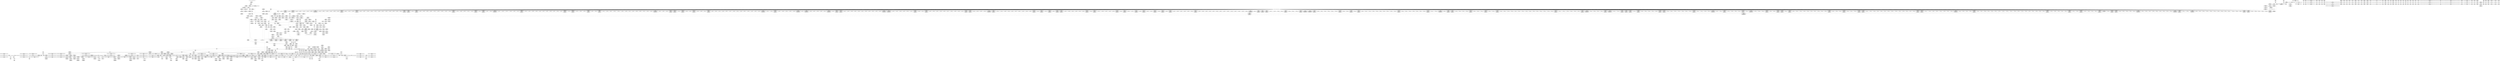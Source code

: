 digraph {
	CE0x475a550 [shape=record,shape=Mrecord,label="{CE0x475a550|i64_1|*Constant*|*SummSource*}"]
	CE0x4774780 [shape=record,shape=Mrecord,label="{CE0x4774780|i64*_getelementptr_inbounds_(_11_x_i64_,_11_x_i64_*___llvm_gcov_ctr229,_i64_0,_i64_10)|*Constant*|*SummSource*}"]
	CE0x475c340 [shape=record,shape=Mrecord,label="{CE0x475c340|dentry_has_perm:_av|Function::dentry_has_perm&Arg::av::}"]
	CE0x4770570 [shape=record,shape=Mrecord,label="{CE0x4770570|i32_78|*Constant*|*SummSource*}"]
	CE0x47bc370 [shape=record,shape=Mrecord,label="{CE0x47bc370|i8_10|*Constant*}"]
	CE0x4772660 [shape=record,shape=Mrecord,label="{CE0x4772660|104:_%struct.inode*,_:_CRE_192,193_}"]
	CE0x4768360 [shape=record,shape=Mrecord,label="{CE0x4768360|selinux_inode_readlink:_tmp14|security/selinux/hooks.c,2805|*SummSource*}"]
	CE0x47c29a0 [shape=record,shape=Mrecord,label="{CE0x47c29a0|get_current:_tmp|*SummSource*}"]
	CE0x4759640 [shape=record,shape=Mrecord,label="{CE0x4759640|i8*_getelementptr_inbounds_(_25_x_i8_,_25_x_i8_*_.str3,_i32_0,_i32_0)|*Constant*}"]
	CE0x4774040 [shape=record,shape=Mrecord,label="{CE0x4774040|i64*_getelementptr_inbounds_(_11_x_i64_,_11_x_i64_*___llvm_gcov_ctr229,_i64_0,_i64_6)|*Constant*|*SummSink*}"]
	CE0x4789ac0 [shape=record,shape=Mrecord,label="{CE0x4789ac0|inode_has_perm:_tmp1}"]
	CE0x47e2ff0 [shape=record,shape=Mrecord,label="{CE0x47e2ff0|12:_i32,_56:_i8*,_:_CRE_571,572_}"]
	CE0x478c860 [shape=record,shape=Mrecord,label="{CE0x478c860|12:_i32,_56:_i8*,_:_CRE_64,72_|*MultipleSource*|Function::inode_has_perm&Arg::inode::|*LoadInst*|security/selinux/hooks.c,1627|security/selinux/hooks.c,1611}"]
	CE0x47cb0a0 [shape=record,shape=Mrecord,label="{CE0x47cb0a0|104:_%struct.inode*,_:_CRE_162,163_}"]
	CE0x4779970 [shape=record,shape=Mrecord,label="{CE0x4779970|i64_1|*Constant*|*SummSink*}"]
	CE0x47edf90 [shape=record,shape=Mrecord,label="{CE0x47edf90|12:_i32,_56:_i8*,_:_CRE_907,908_}"]
	CE0x47c0b00 [shape=record,shape=Mrecord,label="{CE0x47c0b00|12:_i32,_56:_i8*,_:_CRE_188,189_}"]
	CE0x4800890 [shape=record,shape=Mrecord,label="{CE0x4800890|inode_has_perm:_lnot.ext|security/selinux/hooks.c,1611|*SummSource*}"]
	CE0x48229b0 [shape=record,shape=Mrecord,label="{CE0x48229b0|cred_sid:_bb|*SummSource*}"]
	CE0x47b2cb0 [shape=record,shape=Mrecord,label="{CE0x47b2cb0|__validate_creds:_bb}"]
	CE0x47bfde0 [shape=record,shape=Mrecord,label="{CE0x47bfde0|12:_i32,_56:_i8*,_:_CRE_174,175_}"]
	CE0x4769720 [shape=record,shape=Mrecord,label="{CE0x4769720|selinux_inode_readlink:_tmp10|security/selinux/hooks.c,2805}"]
	CE0x475d050 [shape=record,shape=Mrecord,label="{CE0x475d050|_ret_i32_%call,_!dbg_!27723|security/selinux/hooks.c,1632|*SummSink*}"]
	CE0x47b75f0 [shape=record,shape=Mrecord,label="{CE0x47b75f0|12:_i32,_56:_i8*,_:_CRE_128,136_|*MultipleSource*|Function::inode_has_perm&Arg::inode::|*LoadInst*|security/selinux/hooks.c,1627|security/selinux/hooks.c,1611}"]
	CE0x4776980 [shape=record,shape=Mrecord,label="{CE0x4776980|_call_void___invalid_creds(%struct.cred*_%cred,_i8*_%file,_i32_%line)_#10,_!dbg_!27721|include/linux/cred.h,174}"]
	CE0x4787770 [shape=record,shape=Mrecord,label="{CE0x4787770|i64_3|*Constant*|*SummSource*}"]
	CE0x47d5910 [shape=record,shape=Mrecord,label="{CE0x47d5910|12:_i32,_56:_i8*,_:_CRE_192,193_}"]
	CE0x47e1520 [shape=record,shape=Mrecord,label="{CE0x47e1520|12:_i32,_56:_i8*,_:_CRE_544,552_|*MultipleSource*|Function::inode_has_perm&Arg::inode::|*LoadInst*|security/selinux/hooks.c,1627|security/selinux/hooks.c,1611}"]
	CE0x4788a00 [shape=record,shape=Mrecord,label="{CE0x4788a00|inode_has_perm:_tmp3|*SummSource*}"]
	CE0x4765080 [shape=record,shape=Mrecord,label="{CE0x4765080|get_current:_tmp1|*SummSink*}"]
	CE0x47ac7b0 [shape=record,shape=Mrecord,label="{CE0x47ac7b0|i64*_getelementptr_inbounds_(_2_x_i64_,_2_x_i64_*___llvm_gcov_ctr153,_i64_0,_i64_1)|*Constant*|*SummSource*}"]
	CE0x47aa6f0 [shape=record,shape=Mrecord,label="{CE0x47aa6f0|inode_has_perm:_if.end|*SummSink*}"]
	CE0x4800c20 [shape=record,shape=Mrecord,label="{CE0x4800c20|inode_has_perm:_conv|security/selinux/hooks.c,1611|*SummSink*}"]
	CE0x47f0670 [shape=record,shape=Mrecord,label="{CE0x47f0670|12:_i32,_56:_i8*,_:_CRE_960,968_|*MultipleSource*|Function::inode_has_perm&Arg::inode::|*LoadInst*|security/selinux/hooks.c,1627|security/selinux/hooks.c,1611}"]
	CE0x47bdd90 [shape=record,shape=Mrecord,label="{CE0x47bdd90|inode_has_perm:_cred|Function::inode_has_perm&Arg::cred::|*SummSource*}"]
	CE0x47e5000 [shape=record,shape=Mrecord,label="{CE0x47e5000|12:_i32,_56:_i8*,_:_CRE_598,599_}"]
	CE0x474e9f0 [shape=record,shape=Mrecord,label="{CE0x474e9f0|i64_5|*Constant*}"]
	CE0x47fb5a0 [shape=record,shape=Mrecord,label="{CE0x47fb5a0|inode_has_perm:_tmp19|security/selinux/hooks.c,1618|*SummSink*}"]
	CE0x47f62d0 [shape=record,shape=Mrecord,label="{CE0x47f62d0|cred_sid:_cred|Function::cred_sid&Arg::cred::}"]
	CE0x47d9390 [shape=record,shape=Mrecord,label="{CE0x47d9390|12:_i32,_56:_i8*,_:_CRE_269,270_}"]
	CE0x47bda30 [shape=record,shape=Mrecord,label="{CE0x47bda30|inode_has_perm:_cred|Function::inode_has_perm&Arg::cred::}"]
	CE0x478b660 [shape=record,shape=Mrecord,label="{CE0x478b660|inode_has_perm:_tmp4|security/selinux/hooks.c,1609|*SummSink*}"]
	CE0x47f7130 [shape=record,shape=Mrecord,label="{CE0x47f7130|inode_has_perm:_i_security|security/selinux/hooks.c,1615|*SummSink*}"]
	CE0x47d3950 [shape=record,shape=Mrecord,label="{CE0x47d3950|inode_has_perm:_tmp12|security/selinux/hooks.c,1612|*SummSource*}"]
	CE0x47d8ed0 [shape=record,shape=Mrecord,label="{CE0x47d8ed0|12:_i32,_56:_i8*,_:_CRE_265,266_}"]
	CE0x47aa820 [shape=record,shape=Mrecord,label="{CE0x47aa820|inode_has_perm:_if.then}"]
	CE0x47fd4f0 [shape=record,shape=Mrecord,label="{CE0x47fd4f0|__validate_creds:_tmp3|include/linux/cred.h,173}"]
	CE0x476b040 [shape=record,shape=Mrecord,label="{CE0x476b040|_call_void_mcount()_#3|*SummSource*}"]
	CE0x47dadb0 [shape=record,shape=Mrecord,label="{CE0x47dadb0|12:_i32,_56:_i8*,_:_CRE_291,292_}"]
	CE0x475d1c0 [shape=record,shape=Mrecord,label="{CE0x475d1c0|_ret_i32_%call5,_!dbg_!27740|security/selinux/hooks.c,2807}"]
	CE0x4765df0 [shape=record,shape=Mrecord,label="{CE0x4765df0|i64*_getelementptr_inbounds_(_11_x_i64_,_11_x_i64_*___llvm_gcov_ctr229,_i64_0,_i64_6)|*Constant*}"]
	CE0x4789d80 [shape=record,shape=Mrecord,label="{CE0x4789d80|cred_sid:_tmp1}"]
	CE0x47706d0 [shape=record,shape=Mrecord,label="{CE0x47706d0|selinux_inode_readlink:_cred4|security/selinux/hooks.c,2805}"]
	CE0x47d5eb0 [shape=record,shape=Mrecord,label="{CE0x47d5eb0|12:_i32,_56:_i8*,_:_CRE_198,199_}"]
	CE0x47a5910 [shape=record,shape=Mrecord,label="{CE0x47a5910|__validate_creds:_tmp5|include/linux/cred.h,173|*SummSource*}"]
	CE0x4767e70 [shape=record,shape=Mrecord,label="{CE0x4767e70|selinux_inode_readlink:_tmp13|security/selinux/hooks.c,2805|*SummSource*}"]
	CE0x47d5400 [shape=record,shape=Mrecord,label="{CE0x47d5400|GLOBAL:_cred_sid|*Constant*|*SummSink*}"]
	CE0x47b5c80 [shape=record,shape=Mrecord,label="{CE0x47b5c80|104:_%struct.inode*,_:_CRE_280,288_|*MultipleSource*|Function::selinux_inode_readlink&Arg::dentry::|Function::dentry_has_perm&Arg::dentry::|security/selinux/hooks.c,1627}"]
	CE0x4787bc0 [shape=record,shape=Mrecord,label="{CE0x4787bc0|i64*_getelementptr_inbounds_(_2_x_i64_,_2_x_i64_*___llvm_gcov_ctr98,_i64_0,_i64_1)|*Constant*|*SummSink*}"]
	CE0x47fb010 [shape=record,shape=Mrecord,label="{CE0x47fb010|i64*_getelementptr_inbounds_(_8_x_i64_,_8_x_i64_*___llvm_gcov_ctr154,_i64_0,_i64_7)|*Constant*}"]
	CE0x47cabf0 [shape=record,shape=Mrecord,label="{CE0x47cabf0|104:_%struct.inode*,_:_CRE_157,158_}"]
	CE0x47bbd90 [shape=record,shape=Mrecord,label="{CE0x47bbd90|_call_void___validate_creds(%struct.cred*_%cred,_i8*_getelementptr_inbounds_(_25_x_i8_,_25_x_i8_*_.str3,_i32_0,_i32_0),_i32_1609)_#10,_!dbg_!27719|security/selinux/hooks.c,1609}"]
	CE0x47ee0c0 [shape=record,shape=Mrecord,label="{CE0x47ee0c0|12:_i32,_56:_i8*,_:_CRE_908,909_}"]
	CE0x47c01a0 [shape=record,shape=Mrecord,label="{CE0x47c01a0|12:_i32,_56:_i8*,_:_CRE_178,179_}"]
	CE0x47d8da0 [shape=record,shape=Mrecord,label="{CE0x47d8da0|12:_i32,_56:_i8*,_:_CRE_264,265_}"]
	CE0x475c950 [shape=record,shape=Mrecord,label="{CE0x475c950|i64*_getelementptr_inbounds_(_2_x_i64_,_2_x_i64_*___llvm_gcov_ctr98,_i64_0,_i64_0)|*Constant*}"]
	CE0x47ee6b0 [shape=record,shape=Mrecord,label="{CE0x47ee6b0|12:_i32,_56:_i8*,_:_CRE_913,914_}"]
	CE0x47a64d0 [shape=record,shape=Mrecord,label="{CE0x47a64d0|__validate_creds:_tmp6|include/linux/cred.h,174|*SummSink*}"]
	CE0x4804ca0 [shape=record,shape=Mrecord,label="{CE0x4804ca0|inode_has_perm:_tmp11|security/selinux/hooks.c,1612|*SummSource*}"]
	CE0x47ed870 [shape=record,shape=Mrecord,label="{CE0x47ed870|12:_i32,_56:_i8*,_:_CRE_901,902_}"]
	CE0x47babd0 [shape=record,shape=Mrecord,label="{CE0x47babd0|__validate_creds:_lnot|include/linux/cred.h,173|*SummSink*}"]
	CE0x477be10 [shape=record,shape=Mrecord,label="{CE0x477be10|i64_0|*Constant*|*SummSink*}"]
	CE0x47e5f70 [shape=record,shape=Mrecord,label="{CE0x47e5f70|12:_i32,_56:_i8*,_:_CRE_611,612_}"]
	CE0x47d7e30 [shape=record,shape=Mrecord,label="{CE0x47d7e30|12:_i32,_56:_i8*,_:_CRE_251,252_}"]
	CE0x4764740 [shape=record,shape=Mrecord,label="{CE0x4764740|selinux_inode_readlink:_entry|*SummSink*}"]
	CE0x47fa990 [shape=record,shape=Mrecord,label="{CE0x47fa990|i64*_getelementptr_inbounds_(_8_x_i64_,_8_x_i64_*___llvm_gcov_ctr154,_i64_0,_i64_7)|*Constant*|*SummSink*}"]
	CE0x47db270 [shape=record,shape=Mrecord,label="{CE0x47db270|12:_i32,_56:_i8*,_:_CRE_295,296_}"]
	CE0x4761990 [shape=record,shape=Mrecord,label="{CE0x4761990|104:_%struct.inode*,_:_CRE_16,24_|*MultipleSource*|Function::selinux_inode_readlink&Arg::dentry::|Function::dentry_has_perm&Arg::dentry::|security/selinux/hooks.c,1627}"]
	CE0x4754120 [shape=record,shape=Mrecord,label="{CE0x4754120|i32_0|*Constant*}"]
	CE0x47847d0 [shape=record,shape=Mrecord,label="{CE0x47847d0|__validate_creds:_tmp}"]
	CE0x4770990 [shape=record,shape=Mrecord,label="{CE0x4770990|selinux_inode_readlink:_cred4|security/selinux/hooks.c,2805|*SummSink*}"]
	CE0x47e0ec0 [shape=record,shape=Mrecord,label="{CE0x47e0ec0|12:_i32,_56:_i8*,_:_CRE_528,536_|*MultipleSource*|Function::inode_has_perm&Arg::inode::|*LoadInst*|security/selinux/hooks.c,1627|security/selinux/hooks.c,1611}"]
	CE0x4774830 [shape=record,shape=Mrecord,label="{CE0x4774830|i64*_getelementptr_inbounds_(_11_x_i64_,_11_x_i64_*___llvm_gcov_ctr229,_i64_0,_i64_10)|*Constant*|*SummSink*}"]
	CE0x47bb540 [shape=record,shape=Mrecord,label="{CE0x47bb540|cred_sid:_tmp3}"]
	CE0x4781070 [shape=record,shape=Mrecord,label="{CE0x4781070|104:_%struct.inode*,_:_CRE_218,219_}"]
	CE0x475e390 [shape=record,shape=Mrecord,label="{CE0x475e390|104:_%struct.inode*,_:_CRE_144,145_}"]
	CE0x47c4450 [shape=record,shape=Mrecord,label="{CE0x47c4450|__validate_creds:_expval|include/linux/cred.h,173|*SummSource*}"]
	CE0x4761830 [shape=record,shape=Mrecord,label="{CE0x4761830|104:_%struct.inode*,_:_CRE_8,12_|*MultipleSource*|Function::selinux_inode_readlink&Arg::dentry::|Function::dentry_has_perm&Arg::dentry::|security/selinux/hooks.c,1627}"]
	CE0x47adc70 [shape=record,shape=Mrecord,label="{CE0x47adc70|avc_has_perm:_entry|*SummSink*}"]
	CE0x47b8e20 [shape=record,shape=Mrecord,label="{CE0x47b8e20|inode_has_perm:_tmp2|*SummSink*}"]
	CE0x474eb50 [shape=record,shape=Mrecord,label="{CE0x474eb50|i64_5|*Constant*|*SummSink*}"]
	CE0x47e3bd0 [shape=record,shape=Mrecord,label="{CE0x47e3bd0|12:_i32,_56:_i8*,_:_CRE_581,582_}"]
	CE0x47fcfb0 [shape=record,shape=Mrecord,label="{CE0x47fcfb0|i64*_getelementptr_inbounds_(_5_x_i64_,_5_x_i64_*___llvm_gcov_ctr155,_i64_0,_i64_3)|*Constant*}"]
	CE0x47df120 [shape=record,shape=Mrecord,label="{CE0x47df120|12:_i32,_56:_i8*,_:_CRE_474,475_}"]
	CE0x47627d0 [shape=record,shape=Mrecord,label="{CE0x47627d0|selinux_inode_readlink:_tmp15|security/selinux/hooks.c,2805|*SummSource*}"]
	CE0x47b8230 [shape=record,shape=Mrecord,label="{CE0x47b8230|inode_has_perm:_do.body}"]
	CE0x47db4d0 [shape=record,shape=Mrecord,label="{CE0x47db4d0|12:_i32,_56:_i8*,_:_CRE_297,298_}"]
	CE0x47ca510 [shape=record,shape=Mrecord,label="{CE0x47ca510|104:_%struct.inode*,_:_CRE_150,151_}"]
	CE0x47d6360 [shape=record,shape=Mrecord,label="{CE0x47d6360|12:_i32,_56:_i8*,_:_CRE_203,204_}"]
	CE0x48024d0 [shape=record,shape=Mrecord,label="{CE0x48024d0|inode_has_perm:_tmp7|security/selinux/hooks.c,1611|*SummSink*}"]
	CE0x4771d00 [shape=record,shape=Mrecord,label="{CE0x4771d00|104:_%struct.inode*,_:_CRE_182,183_}"]
	CE0x4766660 [shape=record,shape=Mrecord,label="{CE0x4766660|selinux_inode_readlink:_do.end|*SummSink*}"]
	CE0x476de80 [shape=record,shape=Mrecord,label="{CE0x476de80|12:_i32,_56:_i8*,_:_CRE_164,165_}"]
	CE0x47b8db0 [shape=record,shape=Mrecord,label="{CE0x47b8db0|inode_has_perm:_tmp2|*SummSource*}"]
	CE0x478a200 [shape=record,shape=Mrecord,label="{CE0x478a200|i32_4|*Constant*|*SummSource*}"]
	CE0x47e48e0 [shape=record,shape=Mrecord,label="{CE0x47e48e0|12:_i32,_56:_i8*,_:_CRE_592,593_}"]
	CE0x4783cd0 [shape=record,shape=Mrecord,label="{CE0x4783cd0|cred_sid:_tmp2|*SummSink*}"]
	CE0x47edc00 [shape=record,shape=Mrecord,label="{CE0x47edc00|12:_i32,_56:_i8*,_:_CRE_904,905_}"]
	CE0x4776220 [shape=record,shape=Mrecord,label="{CE0x4776220|GLOBAL:___invalid_creds|*Constant*}"]
	CE0x4755670 [shape=record,shape=Mrecord,label="{CE0x4755670|selinux_inode_readlink:_if.then|*SummSource*}"]
	CE0x476dbb0 [shape=record,shape=Mrecord,label="{CE0x476dbb0|12:_i32,_56:_i8*,_:_CRE_161,162_}"]
	CE0x4781160 [shape=record,shape=Mrecord,label="{CE0x4781160|104:_%struct.inode*,_:_CRE_219,220_}"]
	CE0x47eb990 [shape=record,shape=Mrecord,label="{CE0x47eb990|12:_i32,_56:_i8*,_:_CRE_875,876_}"]
	CE0x47f7470 [shape=record,shape=Mrecord,label="{CE0x47f7470|inode_has_perm:_tmp15|*LoadInst*|security/selinux/hooks.c,1615}"]
	CE0x47d95f0 [shape=record,shape=Mrecord,label="{CE0x47d95f0|12:_i32,_56:_i8*,_:_CRE_271,272_}"]
	CE0x47e01a0 [shape=record,shape=Mrecord,label="{CE0x47e01a0|12:_i32,_56:_i8*,_:_CRE_488,496_|*MultipleSource*|Function::inode_has_perm&Arg::inode::|*LoadInst*|security/selinux/hooks.c,1627|security/selinux/hooks.c,1611}"]
	CE0x47ea840 [shape=record,shape=Mrecord,label="{CE0x47ea840|12:_i32,_56:_i8*,_:_CRE_856,864_|*MultipleSource*|Function::inode_has_perm&Arg::inode::|*LoadInst*|security/selinux/hooks.c,1627|security/selinux/hooks.c,1611}"]
	CE0x477f1e0 [shape=record,shape=Mrecord,label="{CE0x477f1e0|GLOBAL:___llvm_gcov_ctr229|Global_var:__llvm_gcov_ctr229|*SummSink*}"]
	CE0x47d5dc0 [shape=record,shape=Mrecord,label="{CE0x47d5dc0|12:_i32,_56:_i8*,_:_CRE_197,198_}"]
	CE0x47e3f60 [shape=record,shape=Mrecord,label="{CE0x47e3f60|12:_i32,_56:_i8*,_:_CRE_584,585_}"]
	CE0x4784310 [shape=record,shape=Mrecord,label="{CE0x4784310|12:_i32,_56:_i8*,_:_CRE_144,145_}"]
	CE0x476e150 [shape=record,shape=Mrecord,label="{CE0x476e150|12:_i32,_56:_i8*,_:_CRE_167,168_}"]
	CE0x47d7bd0 [shape=record,shape=Mrecord,label="{CE0x47d7bd0|12:_i32,_56:_i8*,_:_CRE_249,250_}"]
	CE0x478da50 [shape=record,shape=Mrecord,label="{CE0x478da50|inode_has_perm:_do.end}"]
	CE0x47e12d0 [shape=record,shape=Mrecord,label="{CE0x47e12d0|12:_i32,_56:_i8*,_:_CRE_540,544_|*MultipleSource*|Function::inode_has_perm&Arg::inode::|*LoadInst*|security/selinux/hooks.c,1627|security/selinux/hooks.c,1611}"]
	CE0x47bd9a0 [shape=record,shape=Mrecord,label="{CE0x47bd9a0|GLOBAL:_inode_has_perm|*Constant*|*SummSink*}"]
	CE0x4787c30 [shape=record,shape=Mrecord,label="{CE0x4787c30|i64_1|*Constant*}"]
	CE0x47b6ad0 [shape=record,shape=Mrecord,label="{CE0x47b6ad0|104:_%struct.inode*,_:_CRE_311,312_}"]
	CE0x47e7140 [shape=record,shape=Mrecord,label="{CE0x47e7140|12:_i32,_56:_i8*,_:_CRE_640,648_|*MultipleSource*|Function::inode_has_perm&Arg::inode::|*LoadInst*|security/selinux/hooks.c,1627|security/selinux/hooks.c,1611}"]
	CE0x4803f00 [shape=record,shape=Mrecord,label="{CE0x4803f00|inode_has_perm:_tmp10|security/selinux/hooks.c,1611}"]
	CE0x47e3e30 [shape=record,shape=Mrecord,label="{CE0x47e3e30|12:_i32,_56:_i8*,_:_CRE_583,584_}"]
	CE0x4759cc0 [shape=record,shape=Mrecord,label="{CE0x4759cc0|GLOBAL:_lockdep_rcu_suspicious|*Constant*|*SummSink*}"]
	CE0x47dcf50 [shape=record,shape=Mrecord,label="{CE0x47dcf50|12:_i32,_56:_i8*,_:_CRE_352,360_|*MultipleSource*|Function::inode_has_perm&Arg::inode::|*LoadInst*|security/selinux/hooks.c,1627|security/selinux/hooks.c,1611}"]
	CE0x47dece0 [shape=record,shape=Mrecord,label="{CE0x47dece0|12:_i32,_56:_i8*,_:_CRE_472,473_}"]
	CE0x47d6720 [shape=record,shape=Mrecord,label="{CE0x47d6720|12:_i32,_56:_i8*,_:_CRE_207,208_}"]
	CE0x4759b20 [shape=record,shape=Mrecord,label="{CE0x4759b20|GLOBAL:_lockdep_rcu_suspicious|*Constant*}"]
	CE0x478a9b0 [shape=record,shape=Mrecord,label="{CE0x478a9b0|_ret_void,_!dbg_!27722|include/linux/cred.h,175|*SummSource*}"]
	CE0x47721b0 [shape=record,shape=Mrecord,label="{CE0x47721b0|104:_%struct.inode*,_:_CRE_187,188_}"]
	CE0x47e47b0 [shape=record,shape=Mrecord,label="{CE0x47e47b0|12:_i32,_56:_i8*,_:_CRE_591,592_}"]
	CE0x4767d50 [shape=record,shape=Mrecord,label="{CE0x4767d50|selinux_inode_readlink:_call|security/selinux/hooks.c,2805|*SummSource*}"]
	CE0x47b9330 [shape=record,shape=Mrecord,label="{CE0x47b9330|i64_0|*Constant*}"]
	CE0x4822360 [shape=record,shape=Mrecord,label="{CE0x4822360|__validate_creds:_tmp9|include/linux/cred.h,175|*SummSink*}"]
	CE0x47c3a70 [shape=record,shape=Mrecord,label="{CE0x47c3a70|_call_void_mcount()_#3}"]
	CE0x476be60 [shape=record,shape=Mrecord,label="{CE0x476be60|selinux_inode_readlink:_tmp18|security/selinux/hooks.c,2805|*SummSource*}"]
	CE0x47abd70 [shape=record,shape=Mrecord,label="{CE0x47abd70|dentry_has_perm:_tmp1|*SummSink*}"]
	CE0x47ef290 [shape=record,shape=Mrecord,label="{CE0x47ef290|12:_i32,_56:_i8*,_:_CRE_923,924_}"]
	CE0x475f620 [shape=record,shape=Mrecord,label="{CE0x475f620|104:_%struct.inode*,_:_CRE_72,80_|*MultipleSource*|Function::selinux_inode_readlink&Arg::dentry::|Function::dentry_has_perm&Arg::dentry::|security/selinux/hooks.c,1627}"]
	CE0x4800ae0 [shape=record,shape=Mrecord,label="{CE0x4800ae0|inode_has_perm:_conv|security/selinux/hooks.c,1611|*SummSource*}"]
	CE0x476bdf0 [shape=record,shape=Mrecord,label="{CE0x476bdf0|selinux_inode_readlink:_tmp18|security/selinux/hooks.c,2805}"]
	CE0x47b6440 [shape=record,shape=Mrecord,label="{CE0x47b6440|104:_%struct.inode*,_:_CRE_305,306_}"]
	CE0x47df5f0 [shape=record,shape=Mrecord,label="{CE0x47df5f0|12:_i32,_56:_i8*,_:_CRE_478,479_}"]
	CE0x4780cb0 [shape=record,shape=Mrecord,label="{CE0x4780cb0|104:_%struct.inode*,_:_CRE_214,215_}"]
	CE0x4758180 [shape=record,shape=Mrecord,label="{CE0x4758180|%struct.task_struct*_(%struct.task_struct**)*_asm_movq_%gs:$_1:P_,$0_,_r,im,_dirflag_,_fpsr_,_flags_|*SummSink*}"]
	CE0x4820d00 [shape=record,shape=Mrecord,label="{CE0x4820d00|cred_sid:_tmp5|security/selinux/hooks.c,196|*SummSink*}"]
	CE0x4778dc0 [shape=record,shape=Mrecord,label="{CE0x4778dc0|selinux_inode_readlink:_tmp17|security/selinux/hooks.c,2805|*SummSource*}"]
	CE0x47eb4d0 [shape=record,shape=Mrecord,label="{CE0x47eb4d0|12:_i32,_56:_i8*,_:_CRE_871,872_}"]
	CE0x4776af0 [shape=record,shape=Mrecord,label="{CE0x4776af0|GLOBAL:___invalid_creds|*Constant*|*SummSink*}"]
	CE0x47dbd20 [shape=record,shape=Mrecord,label="{CE0x47dbd20|12:_i32,_56:_i8*,_:_CRE_304,305_}"]
	CE0x47c0920 [shape=record,shape=Mrecord,label="{CE0x47c0920|12:_i32,_56:_i8*,_:_CRE_186,187_}"]
	CE0x47e9be0 [shape=record,shape=Mrecord,label="{CE0x47e9be0|12:_i32,_56:_i8*,_:_CRE_808,816_|*MultipleSource*|Function::inode_has_perm&Arg::inode::|*LoadInst*|security/selinux/hooks.c,1627|security/selinux/hooks.c,1611}"]
	CE0x47bcc60 [shape=record,shape=Mrecord,label="{CE0x47bcc60|dentry_has_perm:_dentry1|security/selinux/hooks.c,1631|*SummSink*}"]
	CE0x47b80c0 [shape=record,shape=Mrecord,label="{CE0x47b80c0|inode_has_perm:_bb}"]
	CE0x4773140 [shape=record,shape=Mrecord,label="{CE0x4773140|dentry_has_perm:_tmp2}"]
	CE0x47e3250 [shape=record,shape=Mrecord,label="{CE0x47e3250|12:_i32,_56:_i8*,_:_CRE_573,574_}"]
	CE0x4772570 [shape=record,shape=Mrecord,label="{CE0x4772570|104:_%struct.inode*,_:_CRE_191,192_}"]
	CE0x47df820 [shape=record,shape=Mrecord,label="{CE0x47df820|12:_i32,_56:_i8*,_:_CRE_480,481_}"]
	CE0x47e99c0 [shape=record,shape=Mrecord,label="{CE0x47e99c0|12:_i32,_56:_i8*,_:_CRE_800,804_|*MultipleSource*|Function::inode_has_perm&Arg::inode::|*LoadInst*|security/selinux/hooks.c,1627|security/selinux/hooks.c,1611}"]
	CE0x48213c0 [shape=record,shape=Mrecord,label="{CE0x48213c0|0:_i32,_4:_i32,_8:_i32,_12:_i32,_:_CMRE_0,4_|*MultipleSource*|security/selinux/hooks.c,196|*LoadInst*|security/selinux/hooks.c,196|security/selinux/hooks.c,197}"]
	CE0x47708c0 [shape=record,shape=Mrecord,label="{CE0x47708c0|selinux_inode_readlink:_cred4|security/selinux/hooks.c,2805|*SummSource*}"]
	CE0x4786e90 [shape=record,shape=Mrecord,label="{CE0x4786e90|selinux_inode_readlink:_tmp11|security/selinux/hooks.c,2805|*SummSink*}"]
	CE0x47d9e40 [shape=record,shape=Mrecord,label="{CE0x47d9e40|12:_i32,_56:_i8*,_:_CRE_278,279_}"]
	CE0x4770500 [shape=record,shape=Mrecord,label="{CE0x4770500|i32_78|*Constant*|*SummSink*}"]
	CE0x47bffc0 [shape=record,shape=Mrecord,label="{CE0x47bffc0|12:_i32,_56:_i8*,_:_CRE_176,177_}"]
	CE0x47ffb70 [shape=record,shape=Mrecord,label="{CE0x47ffb70|inode_has_perm:_lnot|security/selinux/hooks.c,1611|*SummSource*}"]
	CE0x4780260 [shape=record,shape=Mrecord,label="{CE0x4780260|104:_%struct.inode*,_:_CRE_203,204_}"]
	CE0x47e4a10 [shape=record,shape=Mrecord,label="{CE0x47e4a10|12:_i32,_56:_i8*,_:_CRE_593,594_}"]
	CE0x47cb730 [shape=record,shape=Mrecord,label="{CE0x47cb730|104:_%struct.inode*,_:_CRE_169,170_}"]
	CE0x47a8840 [shape=record,shape=Mrecord,label="{CE0x47a8840|GLOBAL:___validate_creds|*Constant*|*SummSink*}"]
	CE0x4757d80 [shape=record,shape=Mrecord,label="{CE0x4757d80|i64*_getelementptr_inbounds_(_2_x_i64_,_2_x_i64_*___llvm_gcov_ctr131,_i64_0,_i64_1)|*Constant*}"]
	CE0x47c6560 [shape=record,shape=Mrecord,label="{CE0x47c6560|__validate_creds:_lnot1|include/linux/cred.h,173|*SummSource*}"]
	CE0x48022d0 [shape=record,shape=Mrecord,label="{CE0x48022d0|i64*_getelementptr_inbounds_(_8_x_i64_,_8_x_i64_*___llvm_gcov_ctr154,_i64_0,_i64_5)|*Constant*|*SummSink*}"]
	CE0x475c650 [shape=record,shape=Mrecord,label="{CE0x475c650|i32_2|*Constant*|*SummSource*}"]
	CE0x47a86b0 [shape=record,shape=Mrecord,label="{CE0x47a86b0|inode_has_perm:_tmp5|security/selinux/hooks.c,1609|*SummSink*}"]
	CE0x4763570 [shape=record,shape=Mrecord,label="{CE0x4763570|selinux_inode_readlink:_tmp2|*SummSource*}"]
	CE0x47653a0 [shape=record,shape=Mrecord,label="{CE0x47653a0|selinux_inode_readlink:_bb}"]
	CE0x47aab40 [shape=record,shape=Mrecord,label="{CE0x47aab40|i64*_getelementptr_inbounds_(_5_x_i64_,_5_x_i64_*___llvm_gcov_ctr155,_i64_0,_i64_0)|*Constant*|*SummSink*}"]
	CE0x47ecdc0 [shape=record,shape=Mrecord,label="{CE0x47ecdc0|12:_i32,_56:_i8*,_:_CRE_892,893_}"]
	CE0x47f1290 [shape=record,shape=Mrecord,label="{CE0x47f1290|12:_i32,_56:_i8*,_:_CRE_981,982_}"]
	CE0x4764a60 [shape=record,shape=Mrecord,label="{CE0x4764a60|selinux_inode_readlink:_tmp4|security/selinux/hooks.c,2805|*SummSink*}"]
	CE0x4762f20 [shape=record,shape=Mrecord,label="{CE0x4762f20|selinux_inode_readlink:_tmp16|security/selinux/hooks.c,2805|*SummSink*}"]
	CE0x47b9fc0 [shape=record,shape=Mrecord,label="{CE0x47b9fc0|i64*_getelementptr_inbounds_(_8_x_i64_,_8_x_i64_*___llvm_gcov_ctr154,_i64_0,_i64_0)|*Constant*}"]
	CE0x47a9000 [shape=record,shape=Mrecord,label="{CE0x47a9000|i8*_getelementptr_inbounds_(_25_x_i8_,_25_x_i8_*_.str3,_i32_0,_i32_0)|*Constant*}"]
	CE0x475e6f0 [shape=record,shape=Mrecord,label="{CE0x475e6f0|104:_%struct.inode*,_:_CRE_147,148_}"]
	CE0x4784a50 [shape=record,shape=Mrecord,label="{CE0x4784a50|__validate_creds:_cred|Function::__validate_creds&Arg::cred::}"]
	CE0x47e68f0 [shape=record,shape=Mrecord,label="{CE0x47e68f0|12:_i32,_56:_i8*,_:_CRE_619,620_}"]
	CE0x47ace90 [shape=record,shape=Mrecord,label="{CE0x47ace90|dentry_has_perm:_tmp3|*SummSource*}"]
	CE0x47ee320 [shape=record,shape=Mrecord,label="{CE0x47ee320|12:_i32,_56:_i8*,_:_CRE_910,911_}"]
	CE0x47ee910 [shape=record,shape=Mrecord,label="{CE0x47ee910|12:_i32,_56:_i8*,_:_CRE_915,916_}"]
	CE0x47ee580 [shape=record,shape=Mrecord,label="{CE0x47ee580|12:_i32,_56:_i8*,_:_CRE_912,913_}"]
	CE0x47aa520 [shape=record,shape=Mrecord,label="{CE0x47aa520|i64*_getelementptr_inbounds_(_8_x_i64_,_8_x_i64_*___llvm_gcov_ctr154,_i64_0,_i64_0)|*Constant*|*SummSink*}"]
	CE0x4789560 [shape=record,shape=Mrecord,label="{CE0x4789560|__validate_creds:_call|include/linux/cred.h,173}"]
	CE0x47f0890 [shape=record,shape=Mrecord,label="{CE0x47f0890|12:_i32,_56:_i8*,_:_CRE_968,976_|*MultipleSource*|Function::inode_has_perm&Arg::inode::|*LoadInst*|security/selinux/hooks.c,1627|security/selinux/hooks.c,1611}"]
	CE0x47dde30 [shape=record,shape=Mrecord,label="{CE0x47dde30|12:_i32,_56:_i8*,_:_CRE_416,424_|*MultipleSource*|Function::inode_has_perm&Arg::inode::|*LoadInst*|security/selinux/hooks.c,1627|security/selinux/hooks.c,1611}"]
	CE0x4801c40 [shape=record,shape=Mrecord,label="{CE0x4801c40|inode_has_perm:_tobool2|security/selinux/hooks.c,1611|*SummSource*}"]
	CE0x47635e0 [shape=record,shape=Mrecord,label="{CE0x47635e0|selinux_inode_readlink:_tmp2|*SummSink*}"]
	CE0x47f83f0 [shape=record,shape=Mrecord,label="{CE0x47f83f0|inode_has_perm:_tmp13|security/selinux/hooks.c,1614}"]
	CE0x47fde40 [shape=record,shape=Mrecord,label="{CE0x47fde40|avc_has_perm:_requested|Function::avc_has_perm&Arg::requested::}"]
	CE0x4780800 [shape=record,shape=Mrecord,label="{CE0x4780800|104:_%struct.inode*,_:_CRE_209,210_}"]
	CE0x478c470 [shape=record,shape=Mrecord,label="{CE0x478c470|12:_i32,_56:_i8*,_:_CRE_48,56_|*MultipleSource*|Function::inode_has_perm&Arg::inode::|*LoadInst*|security/selinux/hooks.c,1627|security/selinux/hooks.c,1611}"]
	CE0x4801520 [shape=record,shape=Mrecord,label="{CE0x4801520|inode_has_perm:_expval|security/selinux/hooks.c,1611}"]
	CE0x47795c0 [shape=record,shape=Mrecord,label="{CE0x47795c0|selinux_inode_readlink:_tmp5|security/selinux/hooks.c,2805|*SummSink*}"]
	CE0x4766c60 [shape=record,shape=Mrecord,label="{CE0x4766c60|selinux_inode_readlink:_tobool1|security/selinux/hooks.c,2805|*SummSource*}"]
	CE0x47fb4c0 [shape=record,shape=Mrecord,label="{CE0x47fb4c0|inode_has_perm:_tmp19|security/selinux/hooks.c,1618}"]
	CE0x47dab50 [shape=record,shape=Mrecord,label="{CE0x47dab50|12:_i32,_56:_i8*,_:_CRE_289,290_}"]
	CE0x47a7060 [shape=record,shape=Mrecord,label="{CE0x47a7060|dentry_has_perm:_type|security/selinux/hooks.c,1630}"]
	CE0x47db860 [shape=record,shape=Mrecord,label="{CE0x47db860|12:_i32,_56:_i8*,_:_CRE_300,301_}"]
	CE0x47db990 [shape=record,shape=Mrecord,label="{CE0x47db990|12:_i32,_56:_i8*,_:_CRE_301,302_}"]
	CE0x47e35e0 [shape=record,shape=Mrecord,label="{CE0x47e35e0|12:_i32,_56:_i8*,_:_CRE_576,577_}"]
	CE0x4771850 [shape=record,shape=Mrecord,label="{CE0x4771850|104:_%struct.inode*,_:_CRE_177,178_}"]
	CE0x47d8420 [shape=record,shape=Mrecord,label="{CE0x47d8420|12:_i32,_56:_i8*,_:_CRE_256,257_}"]
	CE0x47cadd0 [shape=record,shape=Mrecord,label="{CE0x47cadd0|104:_%struct.inode*,_:_CRE_159,160_}"]
	CE0x4804d10 [shape=record,shape=Mrecord,label="{CE0x4804d10|inode_has_perm:_tmp11|security/selinux/hooks.c,1612|*SummSink*}"]
	CE0x47ad5a0 [shape=record,shape=Mrecord,label="{CE0x47ad5a0|avc_has_perm:_ssid|Function::avc_has_perm&Arg::ssid::|*SummSource*}"]
	CE0x475e5c0 [shape=record,shape=Mrecord,label="{CE0x475e5c0|104:_%struct.inode*,_:_CRE_146,147_}"]
	CE0x4778630 [shape=record,shape=Mrecord,label="{CE0x4778630|i64*_getelementptr_inbounds_(_11_x_i64_,_11_x_i64_*___llvm_gcov_ctr229,_i64_0,_i64_9)|*Constant*}"]
	CE0x47da1d0 [shape=record,shape=Mrecord,label="{CE0x47da1d0|12:_i32,_56:_i8*,_:_CRE_281,282_}"]
	CE0x4801db0 [shape=record,shape=Mrecord,label="{CE0x4801db0|inode_has_perm:_tobool2|security/selinux/hooks.c,1611|*SummSink*}"]
	CE0x47e7e20 [shape=record,shape=Mrecord,label="{CE0x47e7e20|12:_i32,_56:_i8*,_:_CRE_684,688_|*MultipleSource*|Function::inode_has_perm&Arg::inode::|*LoadInst*|security/selinux/hooks.c,1627|security/selinux/hooks.c,1611}"]
	CE0x475dd10 [shape=record,shape=Mrecord,label="{CE0x475dd10|104:_%struct.inode*,_:_CRE_93,94_}"]
	CE0x475fcc0 [shape=record,shape=Mrecord,label="{CE0x475fcc0|get_current:_bb|*SummSink*}"]
	CE0x4754280 [shape=record,shape=Mrecord,label="{CE0x4754280|i32_0|*Constant*|*SummSource*}"]
	CE0x475bcf0 [shape=record,shape=Mrecord,label="{CE0x475bcf0|selinux_inode_readlink:_dentry|Function::selinux_inode_readlink&Arg::dentry::|*SummSource*}"]
	CE0x47e2d90 [shape=record,shape=Mrecord,label="{CE0x47e2d90|12:_i32,_56:_i8*,_:_CRE_569,570_}"]
	CE0x47d3210 [shape=record,shape=Mrecord,label="{CE0x47d3210|12:_i32,_56:_i8*,_:_CRE_155,156_}"]
	CE0x478a630 [shape=record,shape=Mrecord,label="{CE0x478a630|GLOBAL:_creds_are_invalid|*Constant*}"]
	CE0x47c5c00 [shape=record,shape=Mrecord,label="{CE0x47c5c00|cred_sid:_tmp3|*SummSink*}"]
	CE0x47720c0 [shape=record,shape=Mrecord,label="{CE0x47720c0|104:_%struct.inode*,_:_CRE_186,187_}"]
	CE0x47d8c70 [shape=record,shape=Mrecord,label="{CE0x47d8c70|12:_i32,_56:_i8*,_:_CRE_263,264_}"]
	CE0x47c4ec0 [shape=record,shape=Mrecord,label="{CE0x47c4ec0|inode_has_perm:_tmp|*SummSource*}"]
	CE0x47e82c0 [shape=record,shape=Mrecord,label="{CE0x47e82c0|12:_i32,_56:_i8*,_:_CRE_696,704_|*MultipleSource*|Function::inode_has_perm&Arg::inode::|*LoadInst*|security/selinux/hooks.c,1627|security/selinux/hooks.c,1611}"]
	CE0x47fd150 [shape=record,shape=Mrecord,label="{CE0x47fd150|GLOBAL:___llvm_gcov_ctr155|Global_var:__llvm_gcov_ctr155|*SummSink*}"]
	CE0x47a56a0 [shape=record,shape=Mrecord,label="{CE0x47a56a0|dentry_has_perm:_tmp4|*LoadInst*|security/selinux/hooks.c,1627|*SummSource*}"]
	CE0x47db010 [shape=record,shape=Mrecord,label="{CE0x47db010|12:_i32,_56:_i8*,_:_CRE_293,294_}"]
	CE0x475fde0 [shape=record,shape=Mrecord,label="{CE0x475fde0|GLOBAL:_current_task|Global_var:current_task|*SummSource*}"]
	CE0x4776790 [shape=record,shape=Mrecord,label="{CE0x4776790|_call_void___invalid_creds(%struct.cred*_%cred,_i8*_%file,_i32_%line)_#10,_!dbg_!27721|include/linux/cred.h,174|*SummSource*}"]
	CE0x47f0200 [shape=record,shape=Mrecord,label="{CE0x47f0200|12:_i32,_56:_i8*,_:_CRE_936,944_|*MultipleSource*|Function::inode_has_perm&Arg::inode::|*LoadInst*|security/selinux/hooks.c,1627|security/selinux/hooks.c,1611}"]
	CE0x47b8050 [shape=record,shape=Mrecord,label="{CE0x47b8050|inode_has_perm:_if.end}"]
	CE0x47df3f0 [shape=record,shape=Mrecord,label="{CE0x47df3f0|12:_i32,_56:_i8*,_:_CRE_476,477_}"]
	CE0x47aabf0 [shape=record,shape=Mrecord,label="{CE0x47aabf0|__validate_creds:_if.then}"]
	CE0x476fa00 [shape=record,shape=Mrecord,label="{CE0x476fa00|get_current:_entry}"]
	CE0x47bfc40 [shape=record,shape=Mrecord,label="{CE0x47bfc40|_call_void_mcount()_#3|*SummSink*}"]
	CE0x47e5be0 [shape=record,shape=Mrecord,label="{CE0x47e5be0|12:_i32,_56:_i8*,_:_CRE_608,609_}"]
	CE0x475f750 [shape=record,shape=Mrecord,label="{CE0x475f750|104:_%struct.inode*,_:_CRE_80,88_|*MultipleSource*|Function::selinux_inode_readlink&Arg::dentry::|Function::dentry_has_perm&Arg::dentry::|security/selinux/hooks.c,1627}"]
	CE0x4784400 [shape=record,shape=Mrecord,label="{CE0x4784400|12:_i32,_56:_i8*,_:_CRE_145,146_}"]
	CE0x475b330 [shape=record,shape=Mrecord,label="{CE0x475b330|dentry_has_perm:_entry|*SummSink*}"]
	CE0x4803cc0 [shape=record,shape=Mrecord,label="{CE0x4803cc0|inode_has_perm:_tmp9|security/selinux/hooks.c,1611|*SummSink*}"]
	CE0x4780080 [shape=record,shape=Mrecord,label="{CE0x4780080|104:_%struct.inode*,_:_CRE_201,202_}"]
	CE0x4801a50 [shape=record,shape=Mrecord,label="{CE0x4801a50|inode_has_perm:_tmp7|security/selinux/hooks.c,1611|*SummSource*}"]
	CE0x4771670 [shape=record,shape=Mrecord,label="{CE0x4771670|104:_%struct.inode*,_:_CRE_175,176_}"]
	CE0x4780620 [shape=record,shape=Mrecord,label="{CE0x4780620|104:_%struct.inode*,_:_CRE_207,208_}"]
	CE0x47fb530 [shape=record,shape=Mrecord,label="{CE0x47fb530|inode_has_perm:_tmp19|security/selinux/hooks.c,1618|*SummSource*}"]
	CE0x47def00 [shape=record,shape=Mrecord,label="{CE0x47def00|12:_i32,_56:_i8*,_:_CRE_473,474_}"]
	CE0x4756e20 [shape=record,shape=Mrecord,label="{CE0x4756e20|i1_true|*Constant*|*SummSource*}"]
	CE0x4800090 [shape=record,shape=Mrecord,label="{CE0x4800090|inode_has_perm:_lnot1|security/selinux/hooks.c,1611}"]
	CE0x47692b0 [shape=record,shape=Mrecord,label="{CE0x47692b0|get_current:_tmp4|./arch/x86/include/asm/current.h,14|*SummSink*}"]
	CE0x47a8da0 [shape=record,shape=Mrecord,label="{CE0x47a8da0|__validate_creds:_cred|Function::__validate_creds&Arg::cred::|*SummSink*}"]
	CE0x47a7440 [shape=record,shape=Mrecord,label="{CE0x47a7440|0:_i8,_8:_%struct.dentry*,_24:_%struct.selinux_audit_data*,_:_SCMRE_0,1_|*MultipleSource*|security/selinux/hooks.c, 1628|security/selinux/hooks.c,1630}"]
	CE0x47b8a50 [shape=record,shape=Mrecord,label="{CE0x47b8a50|COLLAPSED:_CMRE:_elem_0:default:}"]
	CE0x47680f0 [shape=record,shape=Mrecord,label="{CE0x47680f0|i64*_getelementptr_inbounds_(_11_x_i64_,_11_x_i64_*___llvm_gcov_ctr229,_i64_0,_i64_8)|*Constant*|*SummSink*}"]
	CE0x47bd860 [shape=record,shape=Mrecord,label="{CE0x47bd860|GLOBAL:_inode_has_perm|*Constant*|*SummSource*}"]
	CE0x477b730 [shape=record,shape=Mrecord,label="{CE0x477b730|i64_4|*Constant*}"]
	CE0x47a5790 [shape=record,shape=Mrecord,label="{CE0x47a5790|dentry_has_perm:_tmp4|*LoadInst*|security/selinux/hooks.c,1627|*SummSink*}"]
	CE0x4766b90 [shape=record,shape=Mrecord,label="{CE0x4766b90|selinux_inode_readlink:_tobool1|security/selinux/hooks.c,2805}"]
	CE0x47899e0 [shape=record,shape=Mrecord,label="{CE0x47899e0|i64*_getelementptr_inbounds_(_8_x_i64_,_8_x_i64_*___llvm_gcov_ctr154,_i64_0,_i64_1)|*Constant*|*SummSink*}"]
	CE0x47c0740 [shape=record,shape=Mrecord,label="{CE0x47c0740|12:_i32,_56:_i8*,_:_CRE_184,185_}"]
	CE0x4804540 [shape=record,shape=Mrecord,label="{CE0x4804540|i64*_getelementptr_inbounds_(_8_x_i64_,_8_x_i64_*___llvm_gcov_ctr154,_i64_0,_i64_5)|*Constant*}"]
	CE0x4800a70 [shape=record,shape=Mrecord,label="{CE0x4800a70|GLOBAL:_llvm.expect.i64|*Constant*}"]
	CE0x476fea0 [shape=record,shape=Mrecord,label="{CE0x476fea0|_ret_%struct.task_struct*_%tmp4,_!dbg_!27714|./arch/x86/include/asm/current.h,14|*SummSource*}"]
	CE0x47ea240 [shape=record,shape=Mrecord,label="{CE0x47ea240|12:_i32,_56:_i8*,_:_CRE_832,840_|*MultipleSource*|Function::inode_has_perm&Arg::inode::|*LoadInst*|security/selinux/hooks.c,1627|security/selinux/hooks.c,1611}"]
	CE0x477fb10 [shape=record,shape=Mrecord,label="{CE0x477fb10|104:_%struct.inode*,_:_CRE_195,196_}"]
	CE0x47f7830 [shape=record,shape=Mrecord,label="{CE0x47f7830|inode_has_perm:_sclass|security/selinux/hooks.c,1617|*SummSink*}"]
	CE0x47d2b80 [shape=record,shape=Mrecord,label="{CE0x47d2b80|12:_i32,_56:_i8*,_:_CRE_148,149_}"]
	CE0x47ac070 [shape=record,shape=Mrecord,label="{CE0x47ac070|i32_1|*Constant*}"]
	CE0x47d5fa0 [shape=record,shape=Mrecord,label="{CE0x47d5fa0|12:_i32,_56:_i8*,_:_CRE_199,200_}"]
	CE0x47ae560 [shape=record,shape=Mrecord,label="{CE0x47ae560|inode_has_perm:_tmp18|security/selinux/hooks.c,1617|*SummSink*}"]
	CE0x4764950 [shape=record,shape=Mrecord,label="{CE0x4764950|selinux_inode_readlink:_tmp4|security/selinux/hooks.c,2805|*SummSource*}"]
	CE0x47fbcc0 [shape=record,shape=Mrecord,label="{CE0x47fbcc0|inode_has_perm:_tmp20|security/selinux/hooks.c,1618|*SummSource*}"]
	CE0x476e060 [shape=record,shape=Mrecord,label="{CE0x476e060|12:_i32,_56:_i8*,_:_CRE_166,167_}"]
	CE0x47f1190 [shape=record,shape=Mrecord,label="{CE0x47f1190|12:_i32,_56:_i8*,_:_CRE_980,981_}"]
	CE0x47d7640 [shape=record,shape=Mrecord,label="{CE0x47d7640|12:_i32,_56:_i8*,_:_CRE_244,245_}"]
	CE0x47e61d0 [shape=record,shape=Mrecord,label="{CE0x47e61d0|12:_i32,_56:_i8*,_:_CRE_613,614_}"]
	CE0x47da690 [shape=record,shape=Mrecord,label="{CE0x47da690|12:_i32,_56:_i8*,_:_CRE_285,286_}"]
	CE0x47b9e90 [shape=record,shape=Mrecord,label="{CE0x47b9e90|inode_has_perm:_if.then|*SummSink*}"]
	CE0x48017c0 [shape=record,shape=Mrecord,label="{CE0x48017c0|inode_has_perm:_expval|security/selinux/hooks.c,1611|*SummSource*}"]
	CE0x47df6f0 [shape=record,shape=Mrecord,label="{CE0x47df6f0|12:_i32,_56:_i8*,_:_CRE_479,480_}"]
	CE0x47eca30 [shape=record,shape=Mrecord,label="{CE0x47eca30|12:_i32,_56:_i8*,_:_CRE_889,890_}"]
	CE0x47675d0 [shape=record,shape=Mrecord,label="{CE0x47675d0|GLOBAL:_selinux_inode_readlink.__warned|Global_var:selinux_inode_readlink.__warned|*SummSource*}"]
	CE0x4784840 [shape=record,shape=Mrecord,label="{CE0x4784840|COLLAPSED:_GCMRE___llvm_gcov_ctr155_internal_global_5_x_i64_zeroinitializer:_elem_0:default:}"]
	CE0x476e600 [shape=record,shape=Mrecord,label="{CE0x476e600|12:_i32,_56:_i8*,_:_CRE_172,173_}"]
	CE0x47bf030 [shape=record,shape=Mrecord,label="{CE0x47bf030|12:_i32,_56:_i8*,_:_CRE_24,32_|*MultipleSource*|Function::inode_has_perm&Arg::inode::|*LoadInst*|security/selinux/hooks.c,1627|security/selinux/hooks.c,1611}"]
	CE0x477fdb0 [shape=record,shape=Mrecord,label="{CE0x477fdb0|104:_%struct.inode*,_:_CRE_198,199_}"]
	CE0x47893e0 [shape=record,shape=Mrecord,label="{CE0x47893e0|inode_has_perm:_tmp1|*SummSink*}"]
	CE0x4775830 [shape=record,shape=Mrecord,label="{CE0x4775830|i32_2805|*Constant*|*SummSource*}"]
	CE0x47f0460 [shape=record,shape=Mrecord,label="{CE0x47f0460|12:_i32,_56:_i8*,_:_CRE_952,960_|*MultipleSource*|Function::inode_has_perm&Arg::inode::|*LoadInst*|security/selinux/hooks.c,1627|security/selinux/hooks.c,1611}"]
	CE0x47556e0 [shape=record,shape=Mrecord,label="{CE0x47556e0|selinux_inode_readlink:_if.then|*SummSink*}"]
	"CONST[source:0(mediator),value:2(dynamic)][purpose:{object}]"
	CE0x4773440 [shape=record,shape=Mrecord,label="{CE0x4773440|get_current:_tmp}"]
	CE0x47b7160 [shape=record,shape=Mrecord,label="{CE0x47b7160|104:_%struct.inode*,_:_CRE_318,319_}"]
	CE0x47848b0 [shape=record,shape=Mrecord,label="{CE0x47848b0|__validate_creds:_tmp|*SummSource*}"]
	CE0x47ac3a0 [shape=record,shape=Mrecord,label="{CE0x47ac3a0|COLLAPSED:_GCMRE___llvm_gcov_ctr154_internal_global_8_x_i64_zeroinitializer:_elem_0:default:}"]
	CE0x47eea40 [shape=record,shape=Mrecord,label="{CE0x47eea40|12:_i32,_56:_i8*,_:_CRE_916,917_}"]
	CE0x4780da0 [shape=record,shape=Mrecord,label="{CE0x4780da0|104:_%struct.inode*,_:_CRE_215,216_}"]
	CE0x47b74d0 [shape=record,shape=Mrecord,label="{CE0x47b74d0|12:_i32,_56:_i8*,_:_CRE_120,128_|*MultipleSource*|Function::inode_has_perm&Arg::inode::|*LoadInst*|security/selinux/hooks.c,1627|security/selinux/hooks.c,1611}"]
	CE0x47dbe50 [shape=record,shape=Mrecord,label="{CE0x47dbe50|12:_i32,_56:_i8*,_:_CRE_305,306_}"]
	CE0x481f780 [shape=record,shape=Mrecord,label="{CE0x481f780|i64*_getelementptr_inbounds_(_5_x_i64_,_5_x_i64_*___llvm_gcov_ctr155,_i64_0,_i64_4)|*Constant*|*SummSink*}"]
	CE0x47d9260 [shape=record,shape=Mrecord,label="{CE0x47d9260|12:_i32,_56:_i8*,_:_CRE_268,269_}"]
	CE0x475cbb0 [shape=record,shape=Mrecord,label="{CE0x475cbb0|dentry_has_perm:_av|Function::dentry_has_perm&Arg::av::|*SummSink*}"]
	CE0x47d5160 [shape=record,shape=Mrecord,label="{CE0x47d5160|GLOBAL:_cred_sid|*Constant*}"]
	CE0x478a3a0 [shape=record,shape=Mrecord,label="{CE0x478a3a0|12:_i32,_56:_i8*,_:_CRE_0,2_|*MultipleSource*|Function::inode_has_perm&Arg::inode::|*LoadInst*|security/selinux/hooks.c,1627|security/selinux/hooks.c,1611}"]
	CE0x4770050 [shape=record,shape=Mrecord,label="{CE0x4770050|_ret_%struct.task_struct*_%tmp4,_!dbg_!27714|./arch/x86/include/asm/current.h,14|*SummSink*}"]
	CE0x47cc0f0 [shape=record,shape=Mrecord,label="{CE0x47cc0f0|i64*_getelementptr_inbounds_(_2_x_i64_,_2_x_i64_*___llvm_gcov_ctr153,_i64_0,_i64_0)|*Constant*|*SummSource*}"]
	CE0x47b7070 [shape=record,shape=Mrecord,label="{CE0x47b7070|104:_%struct.inode*,_:_CRE_317,318_}"]
	CE0x47fdfb0 [shape=record,shape=Mrecord,label="{CE0x47fdfb0|avc_has_perm:_requested|Function::avc_has_perm&Arg::requested::|*SummSource*}"]
	CE0x47e42f0 [shape=record,shape=Mrecord,label="{CE0x47e42f0|12:_i32,_56:_i8*,_:_CRE_587,588_}"]
	CE0x47c66d0 [shape=record,shape=Mrecord,label="{CE0x47c66d0|__validate_creds:_lnot1|include/linux/cred.h,173|*SummSink*}"]
	CE0x4788300 [shape=record,shape=Mrecord,label="{CE0x4788300|dentry_has_perm:_ad|security/selinux/hooks.c, 1628|*SummSink*}"]
	CE0x47f7580 [shape=record,shape=Mrecord,label="{CE0x47f7580|inode_has_perm:_tmp15|*LoadInst*|security/selinux/hooks.c,1615|*SummSource*}"]
	CE0x3f6b0b0 [shape=record,shape=Mrecord,label="{CE0x3f6b0b0|selinux_inode_readlink:_tmp3|*SummSource*}"]
	CE0x47bfb10 [shape=record,shape=Mrecord,label="{CE0x47bfb10|_call_void_mcount()_#3}"]
	CE0x47cda40 [shape=record,shape=Mrecord,label="{CE0x47cda40|i32_4|*Constant*}"]
	CE0x4821580 [shape=record,shape=Mrecord,label="{CE0x4821580|0:_i32,_4:_i32,_8:_i32,_12:_i32,_:_CMRE_4,8_|*MultipleSource*|security/selinux/hooks.c,196|*LoadInst*|security/selinux/hooks.c,196|security/selinux/hooks.c,197}"]
	CE0x47b1e60 [shape=record,shape=Mrecord,label="{CE0x47b1e60|__validate_creds:_tmp3|include/linux/cred.h,173|*SummSource*}"]
	CE0x47c1180 [shape=record,shape=Mrecord,label="{CE0x47c1180|get_current:_tmp2|*SummSink*}"]
	CE0x47d2a90 [shape=record,shape=Mrecord,label="{CE0x47d2a90|12:_i32,_56:_i8*,_:_CRE_147,148_}"]
	CE0x4802160 [shape=record,shape=Mrecord,label="{CE0x4802160|inode_has_perm:_tmp7|security/selinux/hooks.c,1611}"]
	CE0x47c0df0 [shape=record,shape=Mrecord,label="{CE0x47c0df0|i64*_getelementptr_inbounds_(_2_x_i64_,_2_x_i64_*___llvm_gcov_ctr153,_i64_0,_i64_1)|*Constant*|*SummSink*}"]
	CE0x47fa060 [shape=record,shape=Mrecord,label="{CE0x47fa060|inode_has_perm:_tmp17|security/selinux/hooks.c,1617|*SummSink*}"]
	CE0x4778800 [shape=record,shape=Mrecord,label="{CE0x4778800|i64*_getelementptr_inbounds_(_11_x_i64_,_11_x_i64_*___llvm_gcov_ctr229,_i64_0,_i64_9)|*Constant*|*SummSource*}"]
	CE0x4780530 [shape=record,shape=Mrecord,label="{CE0x4780530|104:_%struct.inode*,_:_CRE_206,207_}"]
	CE0x4780350 [shape=record,shape=Mrecord,label="{CE0x4780350|104:_%struct.inode*,_:_CRE_204,205_}"]
	CE0x475b3a0 [shape=record,shape=Mrecord,label="{CE0x475b3a0|i32_2|*Constant*}"]
	CE0x47f6340 [shape=record,shape=Mrecord,label="{CE0x47f6340|cred_sid:_cred|Function::cred_sid&Arg::cred::|*SummSource*}"]
	CE0x47b6a10 [shape=record,shape=Mrecord,label="{CE0x47b6a10|104:_%struct.inode*,_:_CRE_310,311_}"]
	CE0x47e2540 [shape=record,shape=Mrecord,label="{CE0x47e2540|12:_i32,_56:_i8*,_:_CRE_562,563_}"]
	CE0x4761290 [shape=record,shape=Mrecord,label="{CE0x4761290|i32_5|*Constant*|*SummSource*}"]
	CE0x47c3850 [shape=record,shape=Mrecord,label="{CE0x47c3850|i32_0|*Constant*}"]
	CE0x47c0470 [shape=record,shape=Mrecord,label="{CE0x47c0470|12:_i32,_56:_i8*,_:_CRE_181,182_}"]
	CE0x47abc70 [shape=record,shape=Mrecord,label="{CE0x47abc70|get_current:_tmp4|./arch/x86/include/asm/current.h,14}"]
	CE0x47737e0 [shape=record,shape=Mrecord,label="{CE0x47737e0|_call_void_mcount()_#3}"]
	CE0x47e3710 [shape=record,shape=Mrecord,label="{CE0x47e3710|12:_i32,_56:_i8*,_:_CRE_577,578_}"]
	CE0x47694a0 [shape=record,shape=Mrecord,label="{CE0x47694a0|GLOBAL:_current_task|Global_var:current_task}"]
	CE0x47bcd60 [shape=record,shape=Mrecord,label="{CE0x47bcd60|dentry_has_perm:_dentry1|security/selinux/hooks.c,1631}"]
	CE0x4800720 [shape=record,shape=Mrecord,label="{CE0x4800720|inode_has_perm:_lnot.ext|security/selinux/hooks.c,1611}"]
	CE0x47e6db0 [shape=record,shape=Mrecord,label="{CE0x47e6db0|12:_i32,_56:_i8*,_:_CRE_623,624_}"]
	CE0x4789150 [shape=record,shape=Mrecord,label="{CE0x4789150|inode_has_perm:_tmp1|*SummSource*}"]
	CE0x47effa0 [shape=record,shape=Mrecord,label="{CE0x47effa0|12:_i32,_56:_i8*,_:_CRE_934,935_}"]
	CE0x47b26d0 [shape=record,shape=Mrecord,label="{CE0x47b26d0|i64*_getelementptr_inbounds_(_5_x_i64_,_5_x_i64_*___llvm_gcov_ctr155,_i64_0,_i64_0)|*Constant*}"]
	CE0x47f1c50 [shape=record,shape=Mrecord,label="{CE0x47f1c50|inode_has_perm:_tmp6|*LoadInst*|security/selinux/hooks.c,1611}"]
	CE0x47b90b0 [shape=record,shape=Mrecord,label="{CE0x47b90b0|i64*_getelementptr_inbounds_(_8_x_i64_,_8_x_i64_*___llvm_gcov_ctr154,_i64_0,_i64_2)|*Constant*}"]
	CE0x4788b10 [shape=record,shape=Mrecord,label="{CE0x4788b10|inode_has_perm:_tmp3|*SummSink*}"]
	CE0x48209e0 [shape=record,shape=Mrecord,label="{CE0x48209e0|cred_sid:_tmp5|security/selinux/hooks.c,196|*SummSource*}"]
	CE0x4781340 [shape=record,shape=Mrecord,label="{CE0x4781340|104:_%struct.inode*,_:_CRE_221,222_}"]
	CE0x47bc090 [shape=record,shape=Mrecord,label="{CE0x47bc090|dentry_has_perm:_tmp|*SummSource*}"]
	CE0x476e330 [shape=record,shape=Mrecord,label="{CE0x476e330|12:_i32,_56:_i8*,_:_CRE_169,170_}"]
	CE0x47dc1e0 [shape=record,shape=Mrecord,label="{CE0x47dc1e0|12:_i32,_56:_i8*,_:_CRE_308,309_}"]
	CE0x475f3c0 [shape=record,shape=Mrecord,label="{CE0x475f3c0|104:_%struct.inode*,_:_CRE_56,64_|*MultipleSource*|Function::selinux_inode_readlink&Arg::dentry::|Function::dentry_has_perm&Arg::dentry::|security/selinux/hooks.c,1627}"]
	CE0x47cafb0 [shape=record,shape=Mrecord,label="{CE0x47cafb0|104:_%struct.inode*,_:_CRE_161,162_}"]
	CE0x47df950 [shape=record,shape=Mrecord,label="{CE0x47df950|12:_i32,_56:_i8*,_:_CRE_481,482_}"]
	CE0x47e5e40 [shape=record,shape=Mrecord,label="{CE0x47e5e40|12:_i32,_56:_i8*,_:_CRE_610,611_}"]
	CE0x47753f0 [shape=record,shape=Mrecord,label="{CE0x47753f0|selinux_inode_readlink:_call3|security/selinux/hooks.c,2805}"]
	CE0x4757df0 [shape=record,shape=Mrecord,label="{CE0x4757df0|i64*_getelementptr_inbounds_(_2_x_i64_,_2_x_i64_*___llvm_gcov_ctr131,_i64_0,_i64_1)|*Constant*|*SummSource*}"]
	CE0x47e97d0 [shape=record,shape=Mrecord,label="{CE0x47e97d0|12:_i32,_56:_i8*,_:_CRE_792,800_|*MultipleSource*|Function::inode_has_perm&Arg::inode::|*LoadInst*|security/selinux/hooks.c,1627|security/selinux/hooks.c,1611}"]
	CE0x476d0e0 [shape=record,shape=Mrecord,label="{CE0x476d0e0|cred_sid:_tmp4|*LoadInst*|security/selinux/hooks.c,196}"]
	CE0x47dc900 [shape=record,shape=Mrecord,label="{CE0x47dc900|12:_i32,_56:_i8*,_:_CRE_328,336_|*MultipleSource*|Function::inode_has_perm&Arg::inode::|*LoadInst*|security/selinux/hooks.c,1627|security/selinux/hooks.c,1611}"]
	CE0x47fa2c0 [shape=record,shape=Mrecord,label="{CE0x47fa2c0|avc_has_perm:_auditdata|Function::avc_has_perm&Arg::auditdata::|*SummSource*}"]
	CE0x4780bc0 [shape=record,shape=Mrecord,label="{CE0x4780bc0|104:_%struct.inode*,_:_CRE_213,214_}"]
	CE0x47a9730 [shape=record,shape=Mrecord,label="{CE0x47a9730|_call_void_mcount()_#3|*SummSink*}"]
	CE0x47ea650 [shape=record,shape=Mrecord,label="{CE0x47ea650|12:_i32,_56:_i8*,_:_CRE_848,856_|*MultipleSource*|Function::inode_has_perm&Arg::inode::|*LoadInst*|security/selinux/hooks.c,1627|security/selinux/hooks.c,1611}"]
	CE0x47e3d00 [shape=record,shape=Mrecord,label="{CE0x47e3d00|12:_i32,_56:_i8*,_:_CRE_582,583_}"]
	CE0x47e6690 [shape=record,shape=Mrecord,label="{CE0x47e6690|12:_i32,_56:_i8*,_:_CRE_617,618_}"]
	CE0x4779380 [shape=record,shape=Mrecord,label="{CE0x4779380|get_current:_tmp3}"]
	CE0x4802810 [shape=record,shape=Mrecord,label="{CE0x4802810|GLOBAL:___llvm_gcov_ctr154|Global_var:__llvm_gcov_ctr154}"]
	CE0x47f1820 [shape=record,shape=Mrecord,label="{CE0x47f1820|12:_i32,_56:_i8*,_:_CRE_992,1000_|*MultipleSource*|Function::inode_has_perm&Arg::inode::|*LoadInst*|security/selinux/hooks.c,1627|security/selinux/hooks.c,1611}"]
	CE0x4821a00 [shape=record,shape=Mrecord,label="{CE0x4821a00|0:_i32,_4:_i32,_8:_i32,_12:_i32,_:_CMRE_12,16_|*MultipleSource*|security/selinux/hooks.c,196|*LoadInst*|security/selinux/hooks.c,196|security/selinux/hooks.c,197}"]
	CE0x47ecc90 [shape=record,shape=Mrecord,label="{CE0x47ecc90|12:_i32,_56:_i8*,_:_CRE_891,892_}"]
	CE0x5b847d0 [shape=record,shape=Mrecord,label="{CE0x5b847d0|selinux_inode_readlink:_bb|*SummSource*}"]
	CE0x47bd6f0 [shape=record,shape=Mrecord,label="{CE0x47bd6f0|inode_has_perm:_entry}"]
	CE0x47be140 [shape=record,shape=Mrecord,label="{CE0x47be140|inode_has_perm:_inode|Function::inode_has_perm&Arg::inode::}"]
	CE0x47db3a0 [shape=record,shape=Mrecord,label="{CE0x47db3a0|12:_i32,_56:_i8*,_:_CRE_296,297_}"]
	CE0x47ff9d0 [shape=record,shape=Mrecord,label="{CE0x47ff9d0|inode_has_perm:_lnot|security/selinux/hooks.c,1611|*SummSink*}"]
	CE0x47c4ad0 [shape=record,shape=Mrecord,label="{CE0x47c4ad0|cred_sid:_tmp|*SummSink*}"]
	CE0x47c0ce0 [shape=record,shape=Mrecord,label="{CE0x47c0ce0|12:_i32,_56:_i8*,_:_CRE_190,191_}"]
	CE0x47d6810 [shape=record,shape=Mrecord,label="{CE0x47d6810|12:_i32,_56:_i8*,_:_CRE_208,210_|*MultipleSource*|Function::inode_has_perm&Arg::inode::|*LoadInst*|security/selinux/hooks.c,1627|security/selinux/hooks.c,1611}"]
	CE0x4762cb0 [shape=record,shape=Mrecord,label="{CE0x4762cb0|selinux_inode_readlink:_tmp16|security/selinux/hooks.c,2805}"]
	CE0x4820f10 [shape=record,shape=Mrecord,label="{CE0x4820f10|cred_sid:_sid|security/selinux/hooks.c,197|*SummSource*}"]
	CE0x47f0ca0 [shape=record,shape=Mrecord,label="{CE0x47f0ca0|12:_i32,_56:_i8*,_:_CRE_977,978_}"]
	CE0x47e6300 [shape=record,shape=Mrecord,label="{CE0x47e6300|12:_i32,_56:_i8*,_:_CRE_614,615_}"]
	CE0x4789970 [shape=record,shape=Mrecord,label="{CE0x4789970|inode_has_perm:_tmp|*SummSink*}"]
	CE0x477b080 [shape=record,shape=Mrecord,label="{CE0x477b080|i64*_getelementptr_inbounds_(_11_x_i64_,_11_x_i64_*___llvm_gcov_ctr229,_i64_0,_i64_1)|*Constant*|*SummSink*}"]
	CE0x47b2440 [shape=record,shape=Mrecord,label="{CE0x47b2440|__validate_creds:_tmp4|include/linux/cred.h,173|*SummSink*}"]
	CE0x47ec7d0 [shape=record,shape=Mrecord,label="{CE0x47ec7d0|12:_i32,_56:_i8*,_:_CRE_887,888_}"]
	CE0x4781a60 [shape=record,shape=Mrecord,label="{CE0x4781a60|dentry_has_perm:_tmp}"]
	CE0x481f430 [shape=record,shape=Mrecord,label="{CE0x481f430|i64*_getelementptr_inbounds_(_5_x_i64_,_5_x_i64_*___llvm_gcov_ctr155,_i64_0,_i64_4)|*Constant*}"]
	CE0x47a71b0 [shape=record,shape=Mrecord,label="{CE0x47a71b0|dentry_has_perm:_type|security/selinux/hooks.c,1630|*SummSource*}"]
	CE0x4760e30 [shape=record,shape=Mrecord,label="{CE0x4760e30|dentry_has_perm:_bb|*SummSink*}"]
	CE0x47bc7f0 [shape=record,shape=Mrecord,label="{CE0x47bc7f0|dentry_has_perm:_u|security/selinux/hooks.c,1631}"]
	CE0x47e2c60 [shape=record,shape=Mrecord,label="{CE0x47e2c60|12:_i32,_56:_i8*,_:_CRE_568,569_}"]
	CE0x4789f70 [shape=record,shape=Mrecord,label="{CE0x4789f70|cred_sid:_tmp1|*SummSink*}"]
	CE0x47ebac0 [shape=record,shape=Mrecord,label="{CE0x47ebac0|12:_i32,_56:_i8*,_:_CRE_876,877_}"]
	CE0x47c1740 [shape=record,shape=Mrecord,label="{CE0x47c1740|dentry_has_perm:_tmp|*SummSink*}"]
	CE0x47712b0 [shape=record,shape=Mrecord,label="{CE0x47712b0|104:_%struct.inode*,_:_CRE_171,172_}"]
	CE0x4764f80 [shape=record,shape=Mrecord,label="{CE0x4764f80|selinux_inode_readlink:_if.end|*SummSink*}"]
	CE0x47d8090 [shape=record,shape=Mrecord,label="{CE0x47d8090|12:_i32,_56:_i8*,_:_CRE_253,254_}"]
	CE0x47ba0b0 [shape=record,shape=Mrecord,label="{CE0x47ba0b0|i64*_getelementptr_inbounds_(_8_x_i64_,_8_x_i64_*___llvm_gcov_ctr154,_i64_0,_i64_0)|*Constant*|*SummSource*}"]
	CE0x47ef4f0 [shape=record,shape=Mrecord,label="{CE0x47ef4f0|12:_i32,_56:_i8*,_:_CRE_925,926_}"]
	CE0x47d4730 [shape=record,shape=Mrecord,label="{CE0x47d4730|inode_has_perm:_tmp14|security/selinux/hooks.c,1614|*SummSource*}"]
	CE0x476d340 [shape=record,shape=Mrecord,label="{CE0x476d340|cred_sid:_tmp4|*LoadInst*|security/selinux/hooks.c,196|*SummSink*}"]
	CE0x47d82f0 [shape=record,shape=Mrecord,label="{CE0x47d82f0|12:_i32,_56:_i8*,_:_CRE_255,256_}"]
	CE0x47ced80 [shape=record,shape=Mrecord,label="{CE0x47ced80|0:_i32,_4:_i32,_8:_i32,_12:_i32,_:_CMRE_20,24_|*MultipleSource*|security/selinux/hooks.c,196|*LoadInst*|security/selinux/hooks.c,196|security/selinux/hooks.c,197}"]
	CE0x4782950 [shape=record,shape=Mrecord,label="{CE0x4782950|inode_has_perm:_perms|Function::inode_has_perm&Arg::perms::|*SummSink*}"]
	CE0x47fd6e0 [shape=record,shape=Mrecord,label="{CE0x47fd6e0|avc_has_perm:_requested|Function::avc_has_perm&Arg::requested::|*SummSink*}"]
	CE0x4802030 [shape=record,shape=Mrecord,label="{CE0x4802030|i64_3|*Constant*}"]
	CE0x47d5af0 [shape=record,shape=Mrecord,label="{CE0x47d5af0|12:_i32,_56:_i8*,_:_CRE_194,195_}"]
	CE0x47ceb80 [shape=record,shape=Mrecord,label="{CE0x47ceb80|0:_i32,_4:_i32,_8:_i32,_12:_i32,_:_CMRE_16,20_|*MultipleSource*|security/selinux/hooks.c,196|*LoadInst*|security/selinux/hooks.c,196|security/selinux/hooks.c,197}"]
	CE0x47b6950 [shape=record,shape=Mrecord,label="{CE0x47b6950|104:_%struct.inode*,_:_CRE_309,310_}"]
	CE0x476cae0 [shape=record,shape=Mrecord,label="{CE0x476cae0|i32_1|*Constant*}"]
	CE0x47d6f50 [shape=record,shape=Mrecord,label="{CE0x47d6f50|12:_i32,_56:_i8*,_:_CRE_240,241_}"]
	CE0x47ab8b0 [shape=record,shape=Mrecord,label="{CE0x47ab8b0|inode_has_perm:_tmp5|security/selinux/hooks.c,1609|*SummSource*}"]
	CE0x478ce00 [shape=record,shape=Mrecord,label="{CE0x478ce00|_call_void_lockdep_rcu_suspicious(i8*_getelementptr_inbounds_(_25_x_i8_,_25_x_i8_*_.str3,_i32_0,_i32_0),_i32_2805,_i8*_getelementptr_inbounds_(_45_x_i8_,_45_x_i8_*_.str12,_i32_0,_i32_0))_#10,_!dbg_!27728|security/selinux/hooks.c,2805|*SummSink*}"]
	CE0x47fc7a0 [shape=record,shape=Mrecord,label="{CE0x47fc7a0|__validate_creds:_tobool|include/linux/cred.h,173}"]
	CE0x47e2ec0 [shape=record,shape=Mrecord,label="{CE0x47e2ec0|12:_i32,_56:_i8*,_:_CRE_570,571_}"]
	CE0x47d5540 [shape=record,shape=Mrecord,label="{CE0x47d5540|cred_sid:_entry}"]
	CE0x47f0ec0 [shape=record,shape=Mrecord,label="{CE0x47f0ec0|12:_i32,_56:_i8*,_:_CRE_978,979_}"]
	CE0x47887e0 [shape=record,shape=Mrecord,label="{CE0x47887e0|i64*_getelementptr_inbounds_(_2_x_i64_,_2_x_i64_*___llvm_gcov_ctr153,_i64_0,_i64_1)|*Constant*}"]
	CE0x4761370 [shape=record,shape=Mrecord,label="{CE0x4761370|104:_%struct.inode*,_:_CRE_0,4_|*MultipleSource*|Function::selinux_inode_readlink&Arg::dentry::|Function::dentry_has_perm&Arg::dentry::|security/selinux/hooks.c,1627}"]
	CE0x47b21a0 [shape=record,shape=Mrecord,label="{CE0x47b21a0|__validate_creds:_tmp4|include/linux/cred.h,173}"]
	CE0x478a330 [shape=record,shape=Mrecord,label="{CE0x478a330|inode_has_perm:_i_flags|security/selinux/hooks.c,1611|*SummSink*}"]
	CE0x47fbff0 [shape=record,shape=Mrecord,label="{CE0x47fbff0|__validate_creds:_bb|*SummSink*}"]
	CE0x475eae0 [shape=record,shape=Mrecord,label="{CE0x475eae0|__validate_creds:_lnot.ext|include/linux/cred.h,173}"]
	CE0x48054f0 [shape=record,shape=Mrecord,label="{CE0x48054f0|i32_512|*Constant*|*SummSource*}"]
	CE0x47ff7f0 [shape=record,shape=Mrecord,label="{CE0x47ff7f0|inode_has_perm:_tobool|security/selinux/hooks.c,1611|*SummSource*}"]
	CE0x4773af0 [shape=record,shape=Mrecord,label="{CE0x4773af0|i64*_getelementptr_inbounds_(_11_x_i64_,_11_x_i64_*___llvm_gcov_ctr229,_i64_0,_i64_0)|*Constant*|*SummSource*}"]
	CE0x47aec20 [shape=record,shape=Mrecord,label="{CE0x47aec20|inode_has_perm:_call4|security/selinux/hooks.c,1617|*SummSink*}"]
	CE0x475e760 [shape=record,shape=Mrecord,label="{CE0x475e760|104:_%struct.inode*,_:_CRE_148,149_}"]
	CE0x475ecd0 [shape=record,shape=Mrecord,label="{CE0x475ecd0|104:_%struct.inode*,_:_CRE_88,89_}"]
	CE0x4774a90 [shape=record,shape=Mrecord,label="{CE0x4774a90|selinux_inode_readlink:_tmp20|security/selinux/hooks.c,2805}"]
	CE0x47823f0 [shape=record,shape=Mrecord,label="{CE0x47823f0|inode_has_perm:_inode|Function::inode_has_perm&Arg::inode::|*SummSink*}"]
	CE0x47e7350 [shape=record,shape=Mrecord,label="{CE0x47e7350|12:_i32,_56:_i8*,_:_CRE_648,656_|*MultipleSource*|Function::inode_has_perm&Arg::inode::|*LoadInst*|security/selinux/hooks.c,1627|security/selinux/hooks.c,1611}"]
	CE0x47736f0 [shape=record,shape=Mrecord,label="{CE0x47736f0|selinux_inode_readlink:_tmp3|*SummSink*}"]
	CE0x47808f0 [shape=record,shape=Mrecord,label="{CE0x47808f0|104:_%struct.inode*,_:_CRE_210,211_}"]
	CE0x4775f60 [shape=record,shape=Mrecord,label="{CE0x4775f60|__validate_creds:_tmp6|include/linux/cred.h,174|*SummSource*}"]
	CE0x47efe70 [shape=record,shape=Mrecord,label="{CE0x47efe70|12:_i32,_56:_i8*,_:_CRE_933,934_}"]
	CE0x47bcfc0 [shape=record,shape=Mrecord,label="{CE0x47bcfc0|GLOBAL:_inode_has_perm|*Constant*}"]
	CE0x47682f0 [shape=record,shape=Mrecord,label="{CE0x47682f0|selinux_inode_readlink:_tmp14|security/selinux/hooks.c,2805}"]
	CE0x47ed4e0 [shape=record,shape=Mrecord,label="{CE0x47ed4e0|12:_i32,_56:_i8*,_:_CRE_898,899_}"]
	CE0x47ca830 [shape=record,shape=Mrecord,label="{CE0x47ca830|104:_%struct.inode*,_:_CRE_153,154_}"]
	CE0x47e2080 [shape=record,shape=Mrecord,label="{CE0x47e2080|12:_i32,_56:_i8*,_:_CRE_558,559_}"]
	CE0x475dfe0 [shape=record,shape=Mrecord,label="{CE0x475dfe0|104:_%struct.inode*,_:_CRE_96,104_|*MultipleSource*|Function::selinux_inode_readlink&Arg::dentry::|Function::dentry_has_perm&Arg::dentry::|security/selinux/hooks.c,1627}"]
	CE0x47ff1d0 [shape=record,shape=Mrecord,label="{CE0x47ff1d0|inode_has_perm:_and|security/selinux/hooks.c,1611}"]
	CE0x47d56f0 [shape=record,shape=Mrecord,label="{CE0x47d56f0|cred_sid:_entry|*SummSink*}"]
	CE0x47baa00 [shape=record,shape=Mrecord,label="{CE0x47baa00|__validate_creds:_lnot|include/linux/cred.h,173}"]
	CE0x4760040 [shape=record,shape=Mrecord,label="{CE0x4760040|%struct.task_struct*_(%struct.task_struct**)*_asm_movq_%gs:$_1:P_,$0_,_r,im,_dirflag_,_fpsr_,_flags_}"]
	CE0x47af120 [shape=record,shape=Mrecord,label="{CE0x47af120|i32_(i32,_i32,_i16,_i32,_%struct.common_audit_data*)*_bitcast_(i32_(i32,_i32,_i16,_i32,_%struct.common_audit_data.495*)*_avc_has_perm_to_i32_(i32,_i32,_i16,_i32,_%struct.common_audit_data*)*)|*Constant*|*SummSink*}"]
	CE0x47fab90 [shape=record,shape=Mrecord,label="{CE0x47fab90|inode_has_perm:_retval.0|*SummSource*}"]
	CE0x4770cd0 [shape=record,shape=Mrecord,label="{CE0x4770cd0|COLLAPSED:_GCMRE_current_task_external_global_%struct.task_struct*:_elem_0::|security/selinux/hooks.c,2805}"]
	CE0x47c3b80 [shape=record,shape=Mrecord,label="{CE0x47c3b80|_call_void_mcount()_#3|*SummSink*}"]
	CE0x476fb60 [shape=record,shape=Mrecord,label="{CE0x476fb60|get_current:_entry|*SummSource*}"]
	CE0x47699c0 [shape=record,shape=Mrecord,label="{CE0x47699c0|selinux_inode_readlink:_tmp10|security/selinux/hooks.c,2805|*SummSink*}"]
	CE0x476e240 [shape=record,shape=Mrecord,label="{CE0x476e240|12:_i32,_56:_i8*,_:_CRE_168,169_}"]
	CE0x47a73d0 [shape=record,shape=Mrecord,label="{CE0x47a73d0|dentry_has_perm:_u|security/selinux/hooks.c,1631|*SummSink*}"]
	CE0x4758370 [shape=record,shape=Mrecord,label="{CE0x4758370|dentry_has_perm:_bb}"]
	CE0x47655b0 [shape=record,shape=Mrecord,label="{CE0x47655b0|selinux_inode_readlink:_do.body|*SummSource*}"]
	CE0x47b5560 [shape=record,shape=Mrecord,label="{CE0x47b5560|104:_%struct.inode*,_:_CRE_240,248_|*MultipleSource*|Function::selinux_inode_readlink&Arg::dentry::|Function::dentry_has_perm&Arg::dentry::|security/selinux/hooks.c,1627}"]
	CE0x47555a0 [shape=record,shape=Mrecord,label="{CE0x47555a0|selinux_inode_readlink:_do.body|*SummSink*}"]
	CE0x4764430 [shape=record,shape=Mrecord,label="{CE0x4764430|i8*_getelementptr_inbounds_(_45_x_i8_,_45_x_i8_*_.str12,_i32_0,_i32_0)|*Constant*|*SummSource*}"]
	CE0x47748a0 [shape=record,shape=Mrecord,label="{CE0x47748a0|selinux_inode_readlink:_tmp19|security/selinux/hooks.c,2805|*SummSink*}"]
	CE0x47d5610 [shape=record,shape=Mrecord,label="{CE0x47d5610|cred_sid:_entry|*SummSource*}"]
	CE0x47bf7f0 [shape=record,shape=Mrecord,label="{CE0x47bf7f0|get_current:_tmp|*SummSink*}"]
	CE0x47f20c0 [shape=record,shape=Mrecord,label="{CE0x47f20c0|inode_has_perm:_tmp6|*LoadInst*|security/selinux/hooks.c,1611|*SummSink*}"]
	CE0x4803210 [shape=record,shape=Mrecord,label="{CE0x4803210|inode_has_perm:_tmp9|security/selinux/hooks.c,1611}"]
	CE0x47e1990 [shape=record,shape=Mrecord,label="{CE0x47e1990|12:_i32,_56:_i8*,_:_CRE_553,554_}"]
	CE0x47bccd0 [shape=record,shape=Mrecord,label="{CE0x47bccd0|dentry_has_perm:_call|security/selinux/hooks.c,1632}"]
	CE0x47d4b10 [shape=record,shape=Mrecord,label="{CE0x47d4b10|inode_has_perm:_call|security/selinux/hooks.c,1614}"]
	CE0x4822940 [shape=record,shape=Mrecord,label="{CE0x4822940|i64*_getelementptr_inbounds_(_2_x_i64_,_2_x_i64_*___llvm_gcov_ctr131,_i64_0,_i64_0)|*Constant*}"]
	CE0x47d7aa0 [shape=record,shape=Mrecord,label="{CE0x47d7aa0|12:_i32,_56:_i8*,_:_CRE_248,249_}"]
	CE0x4786d00 [shape=record,shape=Mrecord,label="{CE0x4786d00|0:_i8,_:_GCMR_selinux_inode_readlink.__warned_internal_global_i8_0,_section_.data.unlikely_,_align_1:_elem_0:default:}"]
	CE0x47e5850 [shape=record,shape=Mrecord,label="{CE0x47e5850|12:_i32,_56:_i8*,_:_CRE_605,606_}"]
	CE0x475fb50 [shape=record,shape=Mrecord,label="{CE0x475fb50|get_current:_bb|*SummSource*}"]
	CE0x47bdb80 [shape=record,shape=Mrecord,label="{CE0x47bdb80|inode_has_perm:_return|*SummSource*}"]
	CE0x476dca0 [shape=record,shape=Mrecord,label="{CE0x476dca0|12:_i32,_56:_i8*,_:_CRE_162,163_}"]
	CE0x478d9b0 [shape=record,shape=Mrecord,label="{CE0x478d9b0|inode_has_perm:_do.body|*SummSink*}"]
	CE0x47eb730 [shape=record,shape=Mrecord,label="{CE0x47eb730|12:_i32,_56:_i8*,_:_CRE_873,874_}"]
	CE0x4775e00 [shape=record,shape=Mrecord,label="{CE0x4775e00|i32_2805|*Constant*|*SummSink*}"]
	CE0x47c0ed0 [shape=record,shape=Mrecord,label="{CE0x47c0ed0|dentry_has_perm:_tmp1|*SummSource*}"]
	CE0x4763b60 [shape=record,shape=Mrecord,label="{CE0x4763b60|i8*_getelementptr_inbounds_(_45_x_i8_,_45_x_i8_*_.str12,_i32_0,_i32_0)|*Constant*}"]
	CE0x4819da0 [shape=record,shape=Mrecord,label="{CE0x4819da0|i32_3|*Constant*}"]
	CE0x47ff680 [shape=record,shape=Mrecord,label="{CE0x47ff680|inode_has_perm:_tobool|security/selinux/hooks.c,1611}"]
	CE0x475f4f0 [shape=record,shape=Mrecord,label="{CE0x475f4f0|104:_%struct.inode*,_:_CRE_64,72_|*MultipleSource*|Function::selinux_inode_readlink&Arg::dentry::|Function::dentry_has_perm&Arg::dentry::|security/selinux/hooks.c,1627}"]
	CE0x4821070 [shape=record,shape=Mrecord,label="{CE0x4821070|cred_sid:_sid|security/selinux/hooks.c,197|*SummSink*}"]
	CE0x47d9f70 [shape=record,shape=Mrecord,label="{CE0x47d9f70|12:_i32,_56:_i8*,_:_CRE_279,280_}"]
	CE0x4804c30 [shape=record,shape=Mrecord,label="{CE0x4804c30|inode_has_perm:_tmp11|security/selinux/hooks.c,1612}"]
	CE0x476f5c0 [shape=record,shape=Mrecord,label="{CE0x476f5c0|12:_i32,_56:_i8*,_:_CRE_112,120_|*MultipleSource*|Function::inode_has_perm&Arg::inode::|*LoadInst*|security/selinux/hooks.c,1627|security/selinux/hooks.c,1611}"]
	CE0x47e9390 [shape=record,shape=Mrecord,label="{CE0x47e9390|12:_i32,_56:_i8*,_:_CRE_768,776_|*MultipleSource*|Function::inode_has_perm&Arg::inode::|*LoadInst*|security/selinux/hooks.c,1627|security/selinux/hooks.c,1611}"]
	CE0x47d9980 [shape=record,shape=Mrecord,label="{CE0x47d9980|12:_i32,_56:_i8*,_:_CRE_274,275_}"]
	CE0x47e5720 [shape=record,shape=Mrecord,label="{CE0x47e5720|12:_i32,_56:_i8*,_:_CRE_604,605_}"]
	CE0x47ecef0 [shape=record,shape=Mrecord,label="{CE0x47ecef0|12:_i32,_56:_i8*,_:_CRE_893,894_}"]
	CE0x476dd90 [shape=record,shape=Mrecord,label="{CE0x476dd90|12:_i32,_56:_i8*,_:_CRE_163,164_}"]
	CE0x47aee80 [shape=record,shape=Mrecord,label="{CE0x47aee80|i32_(i32,_i32,_i16,_i32,_%struct.common_audit_data*)*_bitcast_(i32_(i32,_i32,_i16,_i32,_%struct.common_audit_data.495*)*_avc_has_perm_to_i32_(i32,_i32,_i16,_i32,_%struct.common_audit_data*)*)|*Constant*}"]
	CE0x47da560 [shape=record,shape=Mrecord,label="{CE0x47da560|12:_i32,_56:_i8*,_:_CRE_284,285_}"]
	CE0x476cb50 [shape=record,shape=Mrecord,label="{CE0x476cb50|cred_sid:_security|security/selinux/hooks.c,196}"]
	CE0x474e450 [shape=record,shape=Mrecord,label="{CE0x474e450|i64_2|*Constant*|*SummSink*}"]
	CE0x47f1490 [shape=record,shape=Mrecord,label="{CE0x47f1490|12:_i32,_56:_i8*,_:_CRE_983,984_}"]
	CE0x47e4550 [shape=record,shape=Mrecord,label="{CE0x47e4550|12:_i32,_56:_i8*,_:_CRE_589,590_}"]
	CE0x4773220 [shape=record,shape=Mrecord,label="{CE0x4773220|dentry_has_perm:_tmp2|*SummSink*}"]
	CE0x47c54e0 [shape=record,shape=Mrecord,label="{CE0x47c54e0|_call_void_mcount()_#3}"]
	CE0x47f1390 [shape=record,shape=Mrecord,label="{CE0x47f1390|12:_i32,_56:_i8*,_:_CRE_982,983_}"]
	CE0x47da8f0 [shape=record,shape=Mrecord,label="{CE0x47da8f0|12:_i32,_56:_i8*,_:_CRE_287,288_}"]
	CE0x47bb3b0 [shape=record,shape=Mrecord,label="{CE0x47bb3b0|cred_sid:_tmp3|*SummSource*}"]
	CE0x475ae10 [shape=record,shape=Mrecord,label="{CE0x475ae10|GLOBAL:_dentry_has_perm|*Constant*}"]
	CE0x4783140 [shape=record,shape=Mrecord,label="{CE0x4783140|_ret_i32_%retval.0,_!dbg_!27739|security/selinux/hooks.c,1618|*SummSource*}"]
	CE0x47e55f0 [shape=record,shape=Mrecord,label="{CE0x47e55f0|12:_i32,_56:_i8*,_:_CRE_603,604_}"]
	CE0x47bbd20 [shape=record,shape=Mrecord,label="{CE0x47bbd20|GLOBAL:___validate_creds|*Constant*}"]
	CE0x47d5a00 [shape=record,shape=Mrecord,label="{CE0x47d5a00|12:_i32,_56:_i8*,_:_CRE_193,194_}"]
	CE0x47b5960 [shape=record,shape=Mrecord,label="{CE0x47b5960|104:_%struct.inode*,_:_CRE_264,272_|*MultipleSource*|Function::selinux_inode_readlink&Arg::dentry::|Function::dentry_has_perm&Arg::dentry::|security/selinux/hooks.c,1627}"]
	CE0x4801ac0 [shape=record,shape=Mrecord,label="{CE0x4801ac0|inode_has_perm:_tobool2|security/selinux/hooks.c,1611}"]
	CE0x47b5e70 [shape=record,shape=Mrecord,label="{CE0x47b5e70|104:_%struct.inode*,_:_CRE_288,296_|*MultipleSource*|Function::selinux_inode_readlink&Arg::dentry::|Function::dentry_has_perm&Arg::dentry::|security/selinux/hooks.c,1627}"]
	CE0x47cf760 [shape=record,shape=Mrecord,label="{CE0x47cf760|cred_sid:_tmp6|security/selinux/hooks.c,197|*SummSink*}"]
	CE0x47cb640 [shape=record,shape=Mrecord,label="{CE0x47cb640|104:_%struct.inode*,_:_CRE_168,169_}"]
	CE0x47d94c0 [shape=record,shape=Mrecord,label="{CE0x47d94c0|12:_i32,_56:_i8*,_:_CRE_270,271_}"]
	CE0x47d8550 [shape=record,shape=Mrecord,label="{CE0x47d8550|12:_i32,_56:_i8*,_:_CRE_257,258_}"]
	CE0x47c4b40 [shape=record,shape=Mrecord,label="{CE0x47c4b40|i64*_getelementptr_inbounds_(_2_x_i64_,_2_x_i64_*___llvm_gcov_ctr131,_i64_0,_i64_1)|*Constant*|*SummSink*}"]
	CE0x48223d0 [shape=record,shape=Mrecord,label="{CE0x48223d0|cred_sid:_bb}"]
	CE0x47b7b90 [shape=record,shape=Mrecord,label="{CE0x47b7b90|12:_i32,_56:_i8*,_:_CRE_138,139_}"]
	CE0x476af00 [shape=record,shape=Mrecord,label="{CE0x476af00|i8_1|*Constant*}"]
	CE0x4777b80 [shape=record,shape=Mrecord,label="{CE0x4777b80|i8*_getelementptr_inbounds_(_45_x_i8_,_45_x_i8_*_.str12,_i32_0,_i32_0)|*Constant*|*SummSink*}"]
	CE0x47e4420 [shape=record,shape=Mrecord,label="{CE0x47e4420|12:_i32,_56:_i8*,_:_CRE_588,589_}"]
	CE0x4771940 [shape=record,shape=Mrecord,label="{CE0x4771940|104:_%struct.inode*,_:_CRE_178,179_}"]
	CE0x47bb630 [shape=record,shape=Mrecord,label="{CE0x47bb630|inode_has_perm:_i_flags|security/selinux/hooks.c,1611|*SummSource*}"]
	CE0x47e86d0 [shape=record,shape=Mrecord,label="{CE0x47e86d0|12:_i32,_56:_i8*,_:_CRE_712,728_|*MultipleSource*|Function::inode_has_perm&Arg::inode::|*LoadInst*|security/selinux/hooks.c,1627|security/selinux/hooks.c,1611}"]
	CE0x47e21b0 [shape=record,shape=Mrecord,label="{CE0x47e21b0|12:_i32,_56:_i8*,_:_CRE_559,560_}"]
	CE0x47c0560 [shape=record,shape=Mrecord,label="{CE0x47c0560|12:_i32,_56:_i8*,_:_CRE_182,183_}"]
	CE0x47ab740 [shape=record,shape=Mrecord,label="{CE0x47ab740|inode_has_perm:_tmp5|security/selinux/hooks.c,1609}"]
	CE0x47f1a30 [shape=record,shape=Mrecord,label="{CE0x47f1a30|12:_i32,_56:_i8*,_:_CRE_1000,1008_|*MultipleSource*|Function::inode_has_perm&Arg::inode::|*LoadInst*|security/selinux/hooks.c,1627|security/selinux/hooks.c,1611}"]
	CE0x475a470 [shape=record,shape=Mrecord,label="{CE0x475a470|selinux_inode_readlink:_tmp1}"]
	CE0x47dc0b0 [shape=record,shape=Mrecord,label="{CE0x47dc0b0|12:_i32,_56:_i8*,_:_CRE_307,308_}"]
	CE0x4783c60 [shape=record,shape=Mrecord,label="{CE0x4783c60|cred_sid:_tmp2|*SummSource*}"]
	CE0x47e5260 [shape=record,shape=Mrecord,label="{CE0x47e5260|12:_i32,_56:_i8*,_:_CRE_600,601_}"]
	CE0x47d36c0 [shape=record,shape=Mrecord,label="{CE0x47d36c0|__validate_creds:_tmp1|*SummSource*}"]
	CE0x4770280 [shape=record,shape=Mrecord,label="{CE0x4770280|i32_78|*Constant*}"]
	CE0x47d2e50 [shape=record,shape=Mrecord,label="{CE0x47d2e50|12:_i32,_56:_i8*,_:_CRE_151,152_}"]
	CE0x476ea20 [shape=record,shape=Mrecord,label="{CE0x476ea20|selinux_inode_readlink:_call3|security/selinux/hooks.c,2805|*SummSink*}"]
	CE0x47d8b40 [shape=record,shape=Mrecord,label="{CE0x47d8b40|12:_i32,_56:_i8*,_:_CRE_262,263_}"]
	CE0x47e1e80 [shape=record,shape=Mrecord,label="{CE0x47e1e80|12:_i32,_56:_i8*,_:_CRE_556,557_}"]
	CE0x474ee60 [shape=record,shape=Mrecord,label="{CE0x474ee60|selinux_inode_readlink:_tmp9|security/selinux/hooks.c,2805|*SummSink*}"]
	CE0x4768520 [shape=record,shape=Mrecord,label="{CE0x4768520|selinux_inode_readlink:_tmp14|security/selinux/hooks.c,2805|*SummSink*}"]
	CE0x478cd20 [shape=record,shape=Mrecord,label="{CE0x478cd20|_call_void_lockdep_rcu_suspicious(i8*_getelementptr_inbounds_(_25_x_i8_,_25_x_i8_*_.str3,_i32_0,_i32_0),_i32_2805,_i8*_getelementptr_inbounds_(_45_x_i8_,_45_x_i8_*_.str12,_i32_0,_i32_0))_#10,_!dbg_!27728|security/selinux/hooks.c,2805}"]
	CE0x475ab30 [shape=record,shape=Mrecord,label="{CE0x475ab30|selinux_inode_readlink:_call5|security/selinux/hooks.c,2807|*SummSink*}"]
	CE0x47c0a10 [shape=record,shape=Mrecord,label="{CE0x47c0a10|12:_i32,_56:_i8*,_:_CRE_187,188_}"]
	CE0x47750b0 [shape=record,shape=Mrecord,label="{CE0x47750b0|selinux_inode_readlink:_tmp20|security/selinux/hooks.c,2805|*SummSink*}"]
	CE0x4760120 [shape=record,shape=Mrecord,label="{CE0x4760120|%struct.task_struct*_(%struct.task_struct**)*_asm_movq_%gs:$_1:P_,$0_,_r,im,_dirflag_,_fpsr_,_flags_|*SummSource*}"]
	CE0x4802ab0 [shape=record,shape=Mrecord,label="{CE0x4802ab0|GLOBAL:___llvm_gcov_ctr154|Global_var:__llvm_gcov_ctr154|*SummSink*}"]
	CE0x47647b0 [shape=record,shape=Mrecord,label="{CE0x47647b0|i64*_getelementptr_inbounds_(_2_x_i64_,_2_x_i64_*___llvm_gcov_ctr98,_i64_0,_i64_1)|*Constant*}"]
	CE0x47b6f80 [shape=record,shape=Mrecord,label="{CE0x47b6f80|104:_%struct.inode*,_:_CRE_316,317_}"]
	CE0x477c830 [shape=record,shape=Mrecord,label="{CE0x477c830|selinux_inode_readlink:_tmp7|security/selinux/hooks.c,2805|*SummSource*}"]
	CE0x47ef620 [shape=record,shape=Mrecord,label="{CE0x47ef620|12:_i32,_56:_i8*,_:_CRE_926,927_}"]
	CE0x4759c50 [shape=record,shape=Mrecord,label="{CE0x4759c50|GLOBAL:_lockdep_rcu_suspicious|*Constant*|*SummSource*}"]
	CE0x47ce940 [shape=record,shape=Mrecord,label="{CE0x47ce940|cred_sid:_tmp}"]
	CE0x47aaa40 [shape=record,shape=Mrecord,label="{CE0x47aaa40|__validate_creds:_if.then|*SummSink*}"]
	CE0x475b870 [shape=record,shape=Mrecord,label="{CE0x475b870|dentry_has_perm:_cred|Function::dentry_has_perm&Arg::cred::|*SummSink*}"]
	CE0x476d8e0 [shape=record,shape=Mrecord,label="{CE0x476d8e0|12:_i32,_56:_i8*,_:_CRE_158,159_}"]
	CE0x4770e00 [shape=record,shape=Mrecord,label="{CE0x4770e00|selinux_inode_readlink:_tmp21|security/selinux/hooks.c,2805}"]
	CE0x47db140 [shape=record,shape=Mrecord,label="{CE0x47db140|12:_i32,_56:_i8*,_:_CRE_294,295_}"]
	CE0x47cde50 [shape=record,shape=Mrecord,label="{CE0x47cde50|cred_sid:_tmp|*SummSource*}"]
	CE0x47d6b90 [shape=record,shape=Mrecord,label="{CE0x47d6b90|12:_i32,_56:_i8*,_:_CRE_224,232_|*MultipleSource*|Function::inode_has_perm&Arg::inode::|*LoadInst*|security/selinux/hooks.c,1627|security/selinux/hooks.c,1611}"]
	CE0x47ffce0 [shape=record,shape=Mrecord,label="{CE0x47ffce0|inode_has_perm:_lnot.ext|security/selinux/hooks.c,1611|*SummSink*}"]
	CE0x47bf210 [shape=record,shape=Mrecord,label="{CE0x47bf210|12:_i32,_56:_i8*,_:_CRE_32,40_|*MultipleSource*|Function::inode_has_perm&Arg::inode::|*LoadInst*|security/selinux/hooks.c,1627|security/selinux/hooks.c,1611}"]
	CE0x4758de0 [shape=record,shape=Mrecord,label="{CE0x4758de0|selinux_inode_readlink:_if.end}"]
	CE0x47d81c0 [shape=record,shape=Mrecord,label="{CE0x47d81c0|12:_i32,_56:_i8*,_:_CRE_254,255_}"]
	CE0x47e4ed0 [shape=record,shape=Mrecord,label="{CE0x47e4ed0|12:_i32,_56:_i8*,_:_CRE_597,598_}"]
	CE0x4773fd0 [shape=record,shape=Mrecord,label="{CE0x4773fd0|selinux_inode_readlink:_tmp8|security/selinux/hooks.c,2805|*SummSink*}"]
	CE0x47ef750 [shape=record,shape=Mrecord,label="{CE0x47ef750|12:_i32,_56:_i8*,_:_CRE_927,928_}"]
	CE0x47b6e90 [shape=record,shape=Mrecord,label="{CE0x47b6e90|104:_%struct.inode*,_:_CRE_315,316_}"]
	CE0x47617c0 [shape=record,shape=Mrecord,label="{CE0x47617c0|104:_%struct.inode*,_:_CRE_24,40_|*MultipleSource*|Function::selinux_inode_readlink&Arg::dentry::|Function::dentry_has_perm&Arg::dentry::|security/selinux/hooks.c,1627}"]
	CE0x481f060 [shape=record,shape=Mrecord,label="{CE0x481f060|GLOBAL:___invalid_creds|*Constant*|*SummSource*}"]
	CE0x47c6040 [shape=record,shape=Mrecord,label="{CE0x47c6040|12:_i32,_56:_i8*,_:_CRE_72,76_|*MultipleSource*|Function::inode_has_perm&Arg::inode::|*LoadInst*|security/selinux/hooks.c,1627|security/selinux/hooks.c,1611}"]
	CE0x47caa10 [shape=record,shape=Mrecord,label="{CE0x47caa10|104:_%struct.inode*,_:_CRE_155,156_}"]
	CE0x475ff30 [shape=record,shape=Mrecord,label="{CE0x475ff30|GLOBAL:_current_task|Global_var:current_task|*SummSink*}"]
	CE0x47cb460 [shape=record,shape=Mrecord,label="{CE0x47cb460|104:_%struct.inode*,_:_CRE_166,167_}"]
	CE0x475cee0 [shape=record,shape=Mrecord,label="{CE0x475cee0|_ret_i32_%call,_!dbg_!27723|security/selinux/hooks.c,1632|*SummSource*}"]
	CE0x47a55b0 [shape=record,shape=Mrecord,label="{CE0x47a55b0|dentry_has_perm:_tmp4|*LoadInst*|security/selinux/hooks.c,1627}"]
	CE0x4784b10 [shape=record,shape=Mrecord,label="{CE0x4784b10|__validate_creds:_cred|Function::__validate_creds&Arg::cred::|*SummSource*}"]
	CE0x47e6a20 [shape=record,shape=Mrecord,label="{CE0x47e6a20|12:_i32,_56:_i8*,_:_CRE_620,621_}"]
	CE0x47f6cd0 [shape=record,shape=Mrecord,label="{CE0x47f6cd0|i32_10|*Constant*|*SummSource*}"]
	CE0x47790c0 [shape=record,shape=Mrecord,label="{CE0x47790c0|selinux_inode_readlink:_tmp19|security/selinux/hooks.c,2805|*SummSource*}"]
	CE0x47fd9b0 [shape=record,shape=Mrecord,label="{CE0x47fd9b0|avc_has_perm:_tclass|Function::avc_has_perm&Arg::tclass::|*SummSource*}"]
	CE0x47ed020 [shape=record,shape=Mrecord,label="{CE0x47ed020|12:_i32,_56:_i8*,_:_CRE_894,895_}"]
	CE0x47c48d0 [shape=record,shape=Mrecord,label="{CE0x47c48d0|__validate_creds:_line|Function::__validate_creds&Arg::line::|*SummSink*}"]
	CE0x47aa5e0 [shape=record,shape=Mrecord,label="{CE0x47aa5e0|inode_has_perm:_if.end|*SummSource*}"]
	CE0x47db730 [shape=record,shape=Mrecord,label="{CE0x47db730|12:_i32,_56:_i8*,_:_CRE_299,300_}"]
	CE0x4783810 [shape=record,shape=Mrecord,label="{CE0x4783810|inode_has_perm:_return}"]
	CE0x4761f10 [shape=record,shape=Mrecord,label="{CE0x4761f10|i32_1|*Constant*|*SummSink*}"]
	CE0x47fc060 [shape=record,shape=Mrecord,label="{CE0x47fc060|__validate_creds:_if.end}"]
	CE0x47d3420 [shape=record,shape=Mrecord,label="{CE0x47d3420|i64_1|*Constant*}"]
	CE0x47884c0 [shape=record,shape=Mrecord,label="{CE0x47884c0|dentry_has_perm:_ad|security/selinux/hooks.c, 1628|*SummSource*}"]
	CE0x47f8740 [shape=record,shape=Mrecord,label="{CE0x47f8740|inode_has_perm:_tmp14|security/selinux/hooks.c,1614|*SummSink*}"]
	CE0x478daf0 [shape=record,shape=Mrecord,label="{CE0x478daf0|inode_has_perm:_do.end|*SummSource*}"]
	CE0x47ae430 [shape=record,shape=Mrecord,label="{CE0x47ae430|inode_has_perm:_tmp18|security/selinux/hooks.c,1617|*SummSource*}"]
	CE0x47bbf20 [shape=record,shape=Mrecord,label="{CE0x47bbf20|_call_void___validate_creds(%struct.cred*_%cred,_i8*_getelementptr_inbounds_(_25_x_i8_,_25_x_i8_*_.str3,_i32_0,_i32_0),_i32_1609)_#10,_!dbg_!27719|security/selinux/hooks.c,1609|*SummSource*}"]
	CE0x47df4f0 [shape=record,shape=Mrecord,label="{CE0x47df4f0|12:_i32,_56:_i8*,_:_CRE_477,478_}"]
	CE0x4802c80 [shape=record,shape=Mrecord,label="{CE0x4802c80|inode_has_perm:_tmp8|security/selinux/hooks.c,1611}"]
	CE0x47bced0 [shape=record,shape=Mrecord,label="{CE0x47bced0|dentry_has_perm:_dentry1|security/selinux/hooks.c,1631|*SummSource*}"]
	CE0x47eeca0 [shape=record,shape=Mrecord,label="{CE0x47eeca0|12:_i32,_56:_i8*,_:_CRE_918,919_}"]
	CE0x474e210 [shape=record,shape=Mrecord,label="{CE0x474e210|i64_3|*Constant*|*SummSink*}"]
	CE0x476cc70 [shape=record,shape=Mrecord,label="{CE0x476cc70|cred_sid:_security|security/selinux/hooks.c,196|*SummSource*}"]
	CE0x476ed70 [shape=record,shape=Mrecord,label="{CE0x476ed70|GLOBAL:_get_current|*Constant*}"]
	CE0x47d3d30 [shape=record,shape=Mrecord,label="{CE0x47d3d30|i64*_getelementptr_inbounds_(_8_x_i64_,_8_x_i64_*___llvm_gcov_ctr154,_i64_0,_i64_6)|*Constant*}"]
	CE0x5b84840 [shape=record,shape=Mrecord,label="{CE0x5b84840|selinux_inode_readlink:_bb|*SummSink*}"]
	CE0x47b6630 [shape=record,shape=Mrecord,label="{CE0x47b6630|104:_%struct.inode*,_:_CRE_306,307_}"]
	CE0x47e54c0 [shape=record,shape=Mrecord,label="{CE0x47e54c0|12:_i32,_56:_i8*,_:_CRE_602,603_}"]
	CE0x47fc900 [shape=record,shape=Mrecord,label="{CE0x47fc900|__validate_creds:_tobool|include/linux/cred.h,173|*SummSource*}"]
	CE0x47f0ab0 [shape=record,shape=Mrecord,label="{CE0x47f0ab0|12:_i32,_56:_i8*,_:_CRE_976,977_}"]
	CE0x47e0a80 [shape=record,shape=Mrecord,label="{CE0x47e0a80|12:_i32,_56:_i8*,_:_CRE_512,520_|*MultipleSource*|Function::inode_has_perm&Arg::inode::|*LoadInst*|security/selinux/hooks.c,1627|security/selinux/hooks.c,1611}"]
	CE0x47c4220 [shape=record,shape=Mrecord,label="{CE0x47c4220|12:_i32,_56:_i8*,_:_CRE_12,16_|*MultipleSource*|Function::inode_has_perm&Arg::inode::|*LoadInst*|security/selinux/hooks.c,1627|security/selinux/hooks.c,1611}"]
	CE0x47d88e0 [shape=record,shape=Mrecord,label="{CE0x47d88e0|12:_i32,_56:_i8*,_:_CRE_260,261_}"]
	CE0x47c97b0 [shape=record,shape=Mrecord,label="{CE0x47c97b0|__validate_creds:_tobool|include/linux/cred.h,173|*SummSink*}"]
	CE0x47e7790 [shape=record,shape=Mrecord,label="{CE0x47e7790|12:_i32,_56:_i8*,_:_CRE_664,672_|*MultipleSource*|Function::inode_has_perm&Arg::inode::|*LoadInst*|security/selinux/hooks.c,1627|security/selinux/hooks.c,1611}"]
	CE0x4772840 [shape=record,shape=Mrecord,label="{CE0x4772840|104:_%struct.inode*,_:_CRE_194,195_}"]
	CE0x476f870 [shape=record,shape=Mrecord,label="{CE0x476f870|GLOBAL:_get_current|*Constant*|*SummSink*}"]
	CE0x47658a0 [shape=record,shape=Mrecord,label="{CE0x47658a0|selinux_inode_readlink:_entry}"]
	CE0x47e9e00 [shape=record,shape=Mrecord,label="{CE0x47e9e00|12:_i32,_56:_i8*,_:_CRE_816,824_|*MultipleSource*|Function::inode_has_perm&Arg::inode::|*LoadInst*|security/selinux/hooks.c,1627|security/selinux/hooks.c,1611}"]
	CE0x47dac80 [shape=record,shape=Mrecord,label="{CE0x47dac80|12:_i32,_56:_i8*,_:_CRE_290,291_}"]
	CE0x4804670 [shape=record,shape=Mrecord,label="{CE0x4804670|i64*_getelementptr_inbounds_(_8_x_i64_,_8_x_i64_*___llvm_gcov_ctr154,_i64_0,_i64_5)|*Constant*|*SummSource*}"]
	CE0x47dd7d0 [shape=record,shape=Mrecord,label="{CE0x47dd7d0|12:_i32,_56:_i8*,_:_CRE_392,400_|*MultipleSource*|Function::inode_has_perm&Arg::inode::|*LoadInst*|security/selinux/hooks.c,1627|security/selinux/hooks.c,1611}"]
	CE0x47a7e10 [shape=record,shape=Mrecord,label="{CE0x47a7e10|i64*_getelementptr_inbounds_(_2_x_i64_,_2_x_i64_*___llvm_gcov_ctr98,_i64_0,_i64_1)|*Constant*|*SummSource*}"]
	CE0x475a400 [shape=record,shape=Mrecord,label="{CE0x475a400|selinux_inode_readlink:_tmp|*SummSink*}"]
	CE0x47dd9f0 [shape=record,shape=Mrecord,label="{CE0x47dd9f0|12:_i32,_56:_i8*,_:_CRE_400,408_|*MultipleSource*|Function::inode_has_perm&Arg::inode::|*LoadInst*|security/selinux/hooks.c,1627|security/selinux/hooks.c,1611}"]
	CE0x4822550 [shape=record,shape=Mrecord,label="{CE0x4822550|__validate_creds:_tmp9|include/linux/cred.h,175}"]
	CE0x4805400 [shape=record,shape=Mrecord,label="{CE0x4805400|i32_512|*Constant*}"]
	CE0x475e4c0 [shape=record,shape=Mrecord,label="{CE0x475e4c0|104:_%struct.inode*,_:_CRE_145,146_}"]
	CE0x47edd30 [shape=record,shape=Mrecord,label="{CE0x47edd30|12:_i32,_56:_i8*,_:_CRE_905,906_}"]
	CE0x47da300 [shape=record,shape=Mrecord,label="{CE0x47da300|12:_i32,_56:_i8*,_:_CRE_282,283_}"]
	CE0x478dbb0 [shape=record,shape=Mrecord,label="{CE0x478dbb0|inode_has_perm:_do.end|*SummSink*}"]
	CE0x47eac80 [shape=record,shape=Mrecord,label="{CE0x47eac80|12:_i32,_56:_i8*,_:_CRE_865,866_}"]
	CE0x47ed610 [shape=record,shape=Mrecord,label="{CE0x47ed610|12:_i32,_56:_i8*,_:_CRE_899,900_}"]
	CE0x47bd190 [shape=record,shape=Mrecord,label="{CE0x47bd190|dentry_has_perm:_call|security/selinux/hooks.c,1632|*SummSink*}"]
	CE0x47e5130 [shape=record,shape=Mrecord,label="{CE0x47e5130|12:_i32,_56:_i8*,_:_CRE_599,600_}"]
	CE0x47c6220 [shape=record,shape=Mrecord,label="{CE0x47c6220|12:_i32,_56:_i8*,_:_CRE_76,80_|*MultipleSource*|Function::inode_has_perm&Arg::inode::|*LoadInst*|security/selinux/hooks.c,1627|security/selinux/hooks.c,1611}"]
	CE0x47e1dd0 [shape=record,shape=Mrecord,label="{CE0x47e1dd0|12:_i32,_56:_i8*,_:_CRE_555,556_}"]
	CE0x47e0860 [shape=record,shape=Mrecord,label="{CE0x47e0860|12:_i32,_56:_i8*,_:_CRE_508,512_|*MultipleSource*|Function::inode_has_perm&Arg::inode::|*LoadInst*|security/selinux/hooks.c,1627|security/selinux/hooks.c,1611}"]
	CE0x47fada0 [shape=record,shape=Mrecord,label="{CE0x47fada0|inode_has_perm:_retval.0|*SummSink*}"]
	CE0x4780710 [shape=record,shape=Mrecord,label="{CE0x4780710|104:_%struct.inode*,_:_CRE_208,209_}"]
	CE0x47ceef0 [shape=record,shape=Mrecord,label="{CE0x47ceef0|cred_sid:_tmp6|security/selinux/hooks.c,197}"]
	CE0x4802d90 [shape=record,shape=Mrecord,label="{CE0x4802d90|inode_has_perm:_tmp8|security/selinux/hooks.c,1611|*SummSource*}"]
	CE0x47873e0 [shape=record,shape=Mrecord,label="{CE0x47873e0|selinux_inode_readlink:_tmp12|security/selinux/hooks.c,2805|*SummSink*}"]
	CE0x47b95d0 [shape=record,shape=Mrecord,label="{CE0x47b95d0|i32_1609|*Constant*}"]
	CE0x47a9da0 [shape=record,shape=Mrecord,label="{CE0x47a9da0|GLOBAL:___validate_creds|*Constant*|*SummSource*}"]
	CE0x4762760 [shape=record,shape=Mrecord,label="{CE0x4762760|selinux_inode_readlink:_tmp15|security/selinux/hooks.c,2805}"]
	CE0x4783bf0 [shape=record,shape=Mrecord,label="{CE0x4783bf0|cred_sid:_tmp2}"]
	CE0x47b6250 [shape=record,shape=Mrecord,label="{CE0x47b6250|104:_%struct.inode*,_:_CRE_304,305_}"]
	CE0x4759960 [shape=record,shape=Mrecord,label="{CE0x4759960|i8*_getelementptr_inbounds_(_25_x_i8_,_25_x_i8_*_.str3,_i32_0,_i32_0)|*Constant*|*SummSink*}"]
	CE0x47b9df0 [shape=record,shape=Mrecord,label="{CE0x47b9df0|inode_has_perm:_if.then|*SummSource*}"]
	CE0x47b77d0 [shape=record,shape=Mrecord,label="{CE0x47b77d0|12:_i32,_56:_i8*,_:_CRE_136,137_}"]
	CE0x47bacb0 [shape=record,shape=Mrecord,label="{CE0x47bacb0|__validate_creds:_lnot1|include/linux/cred.h,173}"]
	CE0x47ee450 [shape=record,shape=Mrecord,label="{CE0x47ee450|12:_i32,_56:_i8*,_:_CRE_911,912_}"]
	CE0x47e1770 [shape=record,shape=Mrecord,label="{CE0x47e1770|12:_i32,_56:_i8*,_:_CRE_552,553_}"]
	CE0x47e0ca0 [shape=record,shape=Mrecord,label="{CE0x47e0ca0|12:_i32,_56:_i8*,_:_CRE_520,528_|*MultipleSource*|Function::inode_has_perm&Arg::inode::|*LoadInst*|security/selinux/hooks.c,1627|security/selinux/hooks.c,1611}"]
	CE0x4769850 [shape=record,shape=Mrecord,label="{CE0x4769850|selinux_inode_readlink:_tmp10|security/selinux/hooks.c,2805|*SummSource*}"]
	CE0x47ecb60 [shape=record,shape=Mrecord,label="{CE0x47ecb60|12:_i32,_56:_i8*,_:_CRE_890,891_}"]
	CE0x4763500 [shape=record,shape=Mrecord,label="{CE0x4763500|selinux_inode_readlink:_tmp2}"]
	CE0x476d4d0 [shape=record,shape=Mrecord,label="{CE0x476d4d0|cred_sid:_tmp5|security/selinux/hooks.c,196}"]
	CE0x47e8b10 [shape=record,shape=Mrecord,label="{CE0x47e8b10|12:_i32,_56:_i8*,_:_CRE_736,740_|*MultipleSource*|Function::inode_has_perm&Arg::inode::|*LoadInst*|security/selinux/hooks.c,1627|security/selinux/hooks.c,1611}"]
	CE0x48041a0 [shape=record,shape=Mrecord,label="{CE0x48041a0|inode_has_perm:_tmp10|security/selinux/hooks.c,1611|*SummSink*}"]
	CE0x47db600 [shape=record,shape=Mrecord,label="{CE0x47db600|12:_i32,_56:_i8*,_:_CRE_298,299_}"]
	CE0x478bb10 [shape=record,shape=Mrecord,label="{CE0x478bb10|_call_void___validate_creds(%struct.cred*_%cred,_i8*_getelementptr_inbounds_(_25_x_i8_,_25_x_i8_*_.str3,_i32_0,_i32_0),_i32_1609)_#10,_!dbg_!27719|security/selinux/hooks.c,1609|*SummSink*}"]
	CE0x47870b0 [shape=record,shape=Mrecord,label="{CE0x47870b0|selinux_inode_readlink:_tmp12|security/selinux/hooks.c,2805}"]
	CE0x4771a30 [shape=record,shape=Mrecord,label="{CE0x4771a30|104:_%struct.inode*,_:_CRE_179,180_}"]
	CE0x47e79b0 [shape=record,shape=Mrecord,label="{CE0x47e79b0|12:_i32,_56:_i8*,_:_CRE_672,680_|*MultipleSource*|Function::inode_has_perm&Arg::inode::|*LoadInst*|security/selinux/hooks.c,1627|security/selinux/hooks.c,1611}"]
	CE0x47a8350 [shape=record,shape=Mrecord,label="{CE0x47a8350|__validate_creds:_conv|include/linux/cred.h,173|*SummSource*}"]
	CE0x47d3830 [shape=record,shape=Mrecord,label="{CE0x47d3830|inode_has_perm:_tmp12|security/selinux/hooks.c,1612}"]
	CE0x476af70 [shape=record,shape=Mrecord,label="{CE0x476af70|_call_void_mcount()_#3}"]
	CE0x47ef9b0 [shape=record,shape=Mrecord,label="{CE0x47ef9b0|12:_i32,_56:_i8*,_:_CRE_929,930_}"]
	CE0x4767ee0 [shape=record,shape=Mrecord,label="{CE0x4767ee0|selinux_inode_readlink:_tmp13|security/selinux/hooks.c,2805|*SummSink*}"]
	CE0x47dc6a0 [shape=record,shape=Mrecord,label="{CE0x47dc6a0|12:_i32,_56:_i8*,_:_CRE_312,320_|*MultipleSource*|Function::inode_has_perm&Arg::inode::|*LoadInst*|security/selinux/hooks.c,1627|security/selinux/hooks.c,1611}"]
	CE0x47dfa80 [shape=record,shape=Mrecord,label="{CE0x47dfa80|12:_i32,_56:_i8*,_:_CRE_482,483_}"]
	CE0x476c3a0 [shape=record,shape=Mrecord,label="{CE0x476c3a0|selinux_inode_readlink:_tmp19|security/selinux/hooks.c,2805}"]
	CE0x48226c0 [shape=record,shape=Mrecord,label="{CE0x48226c0|__validate_creds:_tmp9|include/linux/cred.h,175|*SummSource*}"]
	CE0x47ec440 [shape=record,shape=Mrecord,label="{CE0x47ec440|12:_i32,_56:_i8*,_:_CRE_884,885_}"]
	"CONST[source:0(mediator),value:2(dynamic)][purpose:{subject}]"
	CE0x4769c40 [shape=record,shape=Mrecord,label="{CE0x4769c40|selinux_inode_readlink:_tmp11|security/selinux/hooks.c,2805}"]
	CE0x4753f40 [shape=record,shape=Mrecord,label="{CE0x4753f40|selinux_inode_readlink:_tobool|security/selinux/hooks.c,2805|*SummSink*}"]
	CE0x47b22d0 [shape=record,shape=Mrecord,label="{CE0x47b22d0|__validate_creds:_tmp4|include/linux/cred.h,173|*SummSource*}"]
	CE0x47bf3c0 [shape=record,shape=Mrecord,label="{CE0x47bf3c0|12:_i32,_56:_i8*,_:_CRE_40,48_|*MultipleSource*|Function::inode_has_perm&Arg::inode::|*LoadInst*|security/selinux/hooks.c,1627|security/selinux/hooks.c,1611}"]
	CE0x4766860 [shape=record,shape=Mrecord,label="{CE0x4766860|selinux_inode_readlink:_land.lhs.true2|*SummSource*}"]
	CE0x475da30 [shape=record,shape=Mrecord,label="{CE0x475da30|104:_%struct.inode*,_:_CRE_90,91_}"]
	CE0x4761300 [shape=record,shape=Mrecord,label="{CE0x4761300|dentry_has_perm:_d_inode|security/selinux/hooks.c,1627|*SummSink*}"]
	CE0x475cd70 [shape=record,shape=Mrecord,label="{CE0x475cd70|_ret_i32_%call,_!dbg_!27723|security/selinux/hooks.c,1632}"]
	CE0x47dd140 [shape=record,shape=Mrecord,label="{CE0x47dd140|12:_i32,_56:_i8*,_:_CRE_360,376_|*MultipleSource*|Function::inode_has_perm&Arg::inode::|*LoadInst*|security/selinux/hooks.c,1627|security/selinux/hooks.c,1611}"]
	CE0x4787a30 [shape=record,shape=Mrecord,label="{CE0x4787a30|selinux_inode_readlink:_tmp6|security/selinux/hooks.c,2805|*SummSource*}"]
	CE0x47f6870 [shape=record,shape=Mrecord,label="{CE0x47f6870|_ret_i32_%tmp6,_!dbg_!27716|security/selinux/hooks.c,197|*SummSink*}"]
	CE0x47c49d0 [shape=record,shape=Mrecord,label="{CE0x47c49d0|__validate_creds:_line|Function::__validate_creds&Arg::line::}"]
	CE0x47e5980 [shape=record,shape=Mrecord,label="{CE0x47e5980|12:_i32,_56:_i8*,_:_CRE_606,607_}"]
	CE0x4767e00 [shape=record,shape=Mrecord,label="{CE0x4767e00|selinux_inode_readlink:_tmp13|security/selinux/hooks.c,2805}"]
	CE0x47dc7d0 [shape=record,shape=Mrecord,label="{CE0x47dc7d0|12:_i32,_56:_i8*,_:_CRE_320,328_|*MultipleSource*|Function::inode_has_perm&Arg::inode::|*LoadInst*|security/selinux/hooks.c,1627|security/selinux/hooks.c,1611}"]
	CE0x477c700 [shape=record,shape=Mrecord,label="{CE0x477c700|selinux_inode_readlink:_tmp7|security/selinux/hooks.c,2805}"]
	CE0x47b25f0 [shape=record,shape=Mrecord,label="{CE0x47b25f0|__validate_creds:_tmp5|include/linux/cred.h,173}"]
	CE0x475f9f0 [shape=record,shape=Mrecord,label="{CE0x475f9f0|get_current:_bb}"]
	CE0x47d2c70 [shape=record,shape=Mrecord,label="{CE0x47d2c70|12:_i32,_56:_i8*,_:_CRE_149,150_}"]
	CE0x47edad0 [shape=record,shape=Mrecord,label="{CE0x47edad0|12:_i32,_56:_i8*,_:_CRE_903,904_}"]
	CE0x4784db0 [shape=record,shape=Mrecord,label="{CE0x4784db0|__validate_creds:_file|Function::__validate_creds&Arg::file::|*SummSink*}"]
	CE0x47c0d80 [shape=record,shape=Mrecord,label="{CE0x47c0d80|12:_i32,_56:_i8*,_:_CRE_191,192_}"]
	CE0x47eb3a0 [shape=record,shape=Mrecord,label="{CE0x47eb3a0|12:_i32,_56:_i8*,_:_CRE_870,871_}"]
	CE0x47da0a0 [shape=record,shape=Mrecord,label="{CE0x47da0a0|12:_i32,_56:_i8*,_:_CRE_280,281_}"]
	CE0x477b980 [shape=record,shape=Mrecord,label="{CE0x477b980|i64_4|*Constant*|*SummSource*}"]
	CE0x4762840 [shape=record,shape=Mrecord,label="{CE0x4762840|selinux_inode_readlink:_tmp15|security/selinux/hooks.c,2805|*SummSink*}"]
	CE0x47daee0 [shape=record,shape=Mrecord,label="{CE0x47daee0|12:_i32,_56:_i8*,_:_CRE_292,293_}"]
	CE0x47c10a0 [shape=record,shape=Mrecord,label="{CE0x47c10a0|get_current:_tmp2}"]
	CE0x47d6900 [shape=record,shape=Mrecord,label="{CE0x47d6900|12:_i32,_56:_i8*,_:_CRE_212,216_|*MultipleSource*|Function::inode_has_perm&Arg::inode::|*LoadInst*|security/selinux/hooks.c,1627|security/selinux/hooks.c,1611}"]
	CE0x4803b50 [shape=record,shape=Mrecord,label="{CE0x4803b50|inode_has_perm:_tmp9|security/selinux/hooks.c,1611|*SummSource*}"]
	CE0x47bbb60 [shape=record,shape=Mrecord,label="{CE0x47bbb60|inode_has_perm:_return|*SummSink*}"]
	CE0x47ed3b0 [shape=record,shape=Mrecord,label="{CE0x47ed3b0|12:_i32,_56:_i8*,_:_CRE_897,898_}"]
	CE0x476b840 [shape=record,shape=Mrecord,label="{CE0x476b840|i8_1|*Constant*|*SummSource*}"]
	CE0x4771170 [shape=record,shape=Mrecord,label="{CE0x4771170|selinux_inode_readlink:_tmp21|security/selinux/hooks.c,2805|*SummSink*}"]
	CE0x47bd030 [shape=record,shape=Mrecord,label="{CE0x47bd030|dentry_has_perm:_call|security/selinux/hooks.c,1632|*SummSource*}"]
	CE0x474d1c0 [shape=record,shape=Mrecord,label="{CE0x474d1c0|i32_0|*Constant*|*SummSink*}"]
	CE0x47e3aa0 [shape=record,shape=Mrecord,label="{CE0x47e3aa0|12:_i32,_56:_i8*,_:_CRE_580,581_}"]
	CE0x47e3380 [shape=record,shape=Mrecord,label="{CE0x47e3380|12:_i32,_56:_i8*,_:_CRE_574,575_}"]
	CE0x47ec0b0 [shape=record,shape=Mrecord,label="{CE0x47ec0b0|12:_i32,_56:_i8*,_:_CRE_881,882_}"]
	CE0x47d7590 [shape=record,shape=Mrecord,label="{CE0x47d7590|12:_i32,_56:_i8*,_:_CRE_243,244_}"]
	CE0x4757020 [shape=record,shape=Mrecord,label="{CE0x4757020|i1_true|*Constant*|*SummSink*}"]
	CE0x47f00d0 [shape=record,shape=Mrecord,label="{CE0x47f00d0|12:_i32,_56:_i8*,_:_CRE_935,936_}"]
	CE0x47e6b50 [shape=record,shape=Mrecord,label="{CE0x47e6b50|12:_i32,_56:_i8*,_:_CRE_621,622_}"]
	CE0x47809e0 [shape=record,shape=Mrecord,label="{CE0x47809e0|104:_%struct.inode*,_:_CRE_211,212_}"]
	CE0x47d6630 [shape=record,shape=Mrecord,label="{CE0x47d6630|12:_i32,_56:_i8*,_:_CRE_206,207_}"]
	CE0x47f7a40 [shape=record,shape=Mrecord,label="{CE0x47f7a40|inode_has_perm:_sid3|security/selinux/hooks.c,1617|*SummSink*}"]
	CE0x4780440 [shape=record,shape=Mrecord,label="{CE0x4780440|104:_%struct.inode*,_:_CRE_205,206_}"]
	CE0x47d4aa0 [shape=record,shape=Mrecord,label="{CE0x47d4aa0|i32_10|*Constant*}"]
	CE0x47c0290 [shape=record,shape=Mrecord,label="{CE0x47c0290|12:_i32,_56:_i8*,_:_CRE_179,180_}"]
	CE0x474d330 [shape=record,shape=Mrecord,label="{CE0x474d330|selinux_inode_readlink:_tobool|security/selinux/hooks.c,2805}"]
	CE0x47cb820 [shape=record,shape=Mrecord,label="{CE0x47cb820|104:_%struct.inode*,_:_CRE_170,171_}"]
	CE0x47b79b0 [shape=record,shape=Mrecord,label="{CE0x47b79b0|12:_i32,_56:_i8*,_:_CRE_137,138_}"]
	CE0x4779480 [shape=record,shape=Mrecord,label="{CE0x4779480|get_current:_tmp3|*SummSource*}"]
	CE0x477b160 [shape=record,shape=Mrecord,label="{CE0x477b160|selinux_inode_readlink:_tmp1|*SummSink*}"]
	CE0x47aad90 [shape=record,shape=Mrecord,label="{CE0x47aad90|i64*_getelementptr_inbounds_(_8_x_i64_,_8_x_i64_*___llvm_gcov_ctr154,_i64_0,_i64_1)|*Constant*|*SummSource*}"]
	CE0x47e2b30 [shape=record,shape=Mrecord,label="{CE0x47e2b30|12:_i32,_56:_i8*,_:_CRE_567,568_}"]
	CE0x3f6afd0 [shape=record,shape=Mrecord,label="{CE0x3f6afd0|selinux_inode_readlink:_tmp3}"]
	CE0x478cd90 [shape=record,shape=Mrecord,label="{CE0x478cd90|_call_void_lockdep_rcu_suspicious(i8*_getelementptr_inbounds_(_25_x_i8_,_25_x_i8_*_.str3,_i32_0,_i32_0),_i32_2805,_i8*_getelementptr_inbounds_(_45_x_i8_,_45_x_i8_*_.str12,_i32_0,_i32_0))_#10,_!dbg_!27728|security/selinux/hooks.c,2805|*SummSource*}"]
	CE0x4774c30 [shape=record,shape=Mrecord,label="{CE0x4774c30|selinux_inode_readlink:_tmp20|security/selinux/hooks.c,2805|*SummSource*}"]
	CE0x4763220 [shape=record,shape=Mrecord,label="{CE0x4763220|i64*_getelementptr_inbounds_(_11_x_i64_,_11_x_i64_*___llvm_gcov_ctr229,_i64_0,_i64_1)|*Constant*}"]
	CE0x47c2930 [shape=record,shape=Mrecord,label="{CE0x47c2930|COLLAPSED:_GCMRE___llvm_gcov_ctr98_internal_global_2_x_i64_zeroinitializer:_elem_0:default:}"]
	CE0x475e1c0 [shape=record,shape=Mrecord,label="{CE0x475e1c0|104:_%struct.inode*,_:_CRE_112,144_|*MultipleSource*|Function::selinux_inode_readlink&Arg::dentry::|Function::dentry_has_perm&Arg::dentry::|security/selinux/hooks.c,1627}"]
	CE0x47e5390 [shape=record,shape=Mrecord,label="{CE0x47e5390|12:_i32,_56:_i8*,_:_CRE_601,602_}"]
	CE0x476f230 [shape=record,shape=Mrecord,label="{CE0x476f230|12:_i32,_56:_i8*,_:_CRE_96,104_|*MultipleSource*|Function::inode_has_perm&Arg::inode::|*LoadInst*|security/selinux/hooks.c,1627|security/selinux/hooks.c,1611}"]
	CE0x47e9170 [shape=record,shape=Mrecord,label="{CE0x47e9170|12:_i32,_56:_i8*,_:_CRE_760,768_|*MultipleSource*|Function::inode_has_perm&Arg::inode::|*LoadInst*|security/selinux/hooks.c,1627|security/selinux/hooks.c,1611}"]
	CE0x4759e50 [shape=record,shape=Mrecord,label="{CE0x4759e50|i32_2805|*Constant*}"]
	CE0x47deac0 [shape=record,shape=Mrecord,label="{CE0x47deac0|12:_i32,_56:_i8*,_:_CRE_464,472_|*MultipleSource*|Function::inode_has_perm&Arg::inode::|*LoadInst*|security/selinux/hooks.c,1627|security/selinux/hooks.c,1611}"]
	CE0x47731b0 [shape=record,shape=Mrecord,label="{CE0x47731b0|dentry_has_perm:_tmp2|*SummSource*}"]
	CE0x47f76f0 [shape=record,shape=Mrecord,label="{CE0x47f76f0|inode_has_perm:_tmp15|*LoadInst*|security/selinux/hooks.c,1615|*SummSink*}"]
	CE0x4771580 [shape=record,shape=Mrecord,label="{CE0x4771580|104:_%struct.inode*,_:_CRE_174,175_}"]
	CE0x4769d70 [shape=record,shape=Mrecord,label="{CE0x4769d70|selinux_inode_readlink:_tmp11|security/selinux/hooks.c,2805|*SummSource*}"]
	CE0x4773e40 [shape=record,shape=Mrecord,label="{CE0x4773e40|selinux_inode_readlink:_tmp8|security/selinux/hooks.c,2805|*SummSource*}"]
	CE0x4772480 [shape=record,shape=Mrecord,label="{CE0x4772480|104:_%struct.inode*,_:_CRE_190,191_}"]
	CE0x47d6540 [shape=record,shape=Mrecord,label="{CE0x47d6540|12:_i32,_56:_i8*,_:_CRE_205,206_}"]
	CE0x4804f20 [shape=record,shape=Mrecord,label="{CE0x4804f20|inode_has_perm:_tmp12|security/selinux/hooks.c,1612|*SummSink*}"]
	CE0x475b6a0 [shape=record,shape=Mrecord,label="{CE0x475b6a0|dentry_has_perm:_cred|Function::dentry_has_perm&Arg::cred::}"]
	CE0x4770740 [shape=record,shape=Mrecord,label="{CE0x4770740|dentry_has_perm:_entry|*SummSource*}"]
	CE0x47e1f80 [shape=record,shape=Mrecord,label="{CE0x47e1f80|12:_i32,_56:_i8*,_:_CRE_557,558_}"]
	CE0x47c6b80 [shape=record,shape=Mrecord,label="{CE0x47c6b80|i64*_getelementptr_inbounds_(_8_x_i64_,_8_x_i64_*___llvm_gcov_ctr154,_i64_0,_i64_2)|*Constant*|*SummSink*}"]
	CE0x476f050 [shape=record,shape=Mrecord,label="{CE0x476f050|12:_i32,_56:_i8*,_:_CRE_88,96_|*MultipleSource*|Function::inode_has_perm&Arg::inode::|*LoadInst*|security/selinux/hooks.c,1627|security/selinux/hooks.c,1611}"]
	CE0x475cae0 [shape=record,shape=Mrecord,label="{CE0x475cae0|dentry_has_perm:_av|Function::dentry_has_perm&Arg::av::|*SummSource*}"]
	CE0x478c680 [shape=record,shape=Mrecord,label="{CE0x478c680|12:_i32,_56:_i8*,_:_CRE_56,64_|*MultipleSource*|Function::inode_has_perm&Arg::inode::|*LoadInst*|security/selinux/hooks.c,1627|security/selinux/hooks.c,1611}"]
	CE0x47e27a0 [shape=record,shape=Mrecord,label="{CE0x47e27a0|12:_i32,_56:_i8*,_:_CRE_564,565_}"]
	CE0x47dbbf0 [shape=record,shape=Mrecord,label="{CE0x47dbbf0|12:_i32,_56:_i8*,_:_CRE_303,304_}"]
	CE0x47fd880 [shape=record,shape=Mrecord,label="{CE0x47fd880|avc_has_perm:_tclass|Function::avc_has_perm&Arg::tclass::}"]
	CE0x47fc190 [shape=record,shape=Mrecord,label="{CE0x47fc190|__validate_creds:_if.end|*SummSource*}"]
	CE0x47cb370 [shape=record,shape=Mrecord,label="{CE0x47cb370|104:_%struct.inode*,_:_CRE_165,166_}"]
	CE0x47e0610 [shape=record,shape=Mrecord,label="{CE0x47e0610|12:_i32,_56:_i8*,_:_CRE_504,508_|*MultipleSource*|Function::inode_has_perm&Arg::inode::|*LoadInst*|security/selinux/hooks.c,1627|security/selinux/hooks.c,1611}"]
	CE0x47b5700 [shape=record,shape=Mrecord,label="{CE0x47b5700|104:_%struct.inode*,_:_CRE_248,256_|*MultipleSource*|Function::selinux_inode_readlink&Arg::dentry::|Function::dentry_has_perm&Arg::dentry::|security/selinux/hooks.c,1627}"]
	CE0x47b5380 [shape=record,shape=Mrecord,label="{CE0x47b5380|104:_%struct.inode*,_:_CRE_224,232_|*MultipleSource*|Function::selinux_inode_readlink&Arg::dentry::|Function::dentry_has_perm&Arg::dentry::|security/selinux/hooks.c,1627}"]
	CE0x47de460 [shape=record,shape=Mrecord,label="{CE0x47de460|12:_i32,_56:_i8*,_:_CRE_440,448_|*MultipleSource*|Function::inode_has_perm&Arg::inode::|*LoadInst*|security/selinux/hooks.c,1627|security/selinux/hooks.c,1611}"]
	CE0x47ed9a0 [shape=record,shape=Mrecord,label="{CE0x47ed9a0|12:_i32,_56:_i8*,_:_CRE_902,903_}"]
	CE0x47d9be0 [shape=record,shape=Mrecord,label="{CE0x47d9be0|12:_i32,_56:_i8*,_:_CRE_276,277_}"]
	CE0x4801590 [shape=record,shape=Mrecord,label="{CE0x4801590|inode_has_perm:_expval|security/selinux/hooks.c,1611|*SummSink*}"]
	CE0x47dc440 [shape=record,shape=Mrecord,label="{CE0x47dc440|12:_i32,_56:_i8*,_:_CRE_310,311_}"]
	CE0x476b130 [shape=record,shape=Mrecord,label="{CE0x476b130|_call_void_mcount()_#3|*SummSink*}"]
	CE0x4757340 [shape=record,shape=Mrecord,label="{CE0x4757340|i64*_getelementptr_inbounds_(_11_x_i64_,_11_x_i64_*___llvm_gcov_ctr229,_i64_0,_i64_8)|*Constant*}"]
	CE0x4763370 [shape=record,shape=Mrecord,label="{CE0x4763370|selinux_inode_readlink:_land.lhs.true2|*SummSink*}"]
	CE0x47ff500 [shape=record,shape=Mrecord,label="{CE0x47ff500|i1_true|*Constant*}"]
	CE0x47fbb50 [shape=record,shape=Mrecord,label="{CE0x47fbb50|inode_has_perm:_tmp20|security/selinux/hooks.c,1618}"]
	CE0x47d6090 [shape=record,shape=Mrecord,label="{CE0x47d6090|12:_i32,_56:_i8*,_:_CRE_200,201_}"]
	CE0x47e6c80 [shape=record,shape=Mrecord,label="{CE0x47e6c80|12:_i32,_56:_i8*,_:_CRE_622,623_}"]
	CE0x47b6cb0 [shape=record,shape=Mrecord,label="{CE0x47b6cb0|104:_%struct.inode*,_:_CRE_313,314_}"]
	CE0x4821610 [shape=record,shape=Mrecord,label="{CE0x4821610|0:_i32,_4:_i32,_8:_i32,_12:_i32,_:_CMRE_8,12_|*MultipleSource*|security/selinux/hooks.c,196|*LoadInst*|security/selinux/hooks.c,196|security/selinux/hooks.c,197}"]
	CE0x47e88c0 [shape=record,shape=Mrecord,label="{CE0x47e88c0|12:_i32,_56:_i8*,_:_CRE_728,736_|*MultipleSource*|Function::inode_has_perm&Arg::inode::|*LoadInst*|security/selinux/hooks.c,1627|security/selinux/hooks.c,1611}"]
	CE0x47ede60 [shape=record,shape=Mrecord,label="{CE0x47ede60|12:_i32,_56:_i8*,_:_CRE_906,907_}"]
	CE0x47ff2d0 [shape=record,shape=Mrecord,label="{CE0x47ff2d0|inode_has_perm:_and|security/selinux/hooks.c,1611|*SummSink*}"]
	CE0x47d3120 [shape=record,shape=Mrecord,label="{CE0x47d3120|12:_i32,_56:_i8*,_:_CRE_154,155_}"]
	CE0x47ce9b0 [shape=record,shape=Mrecord,label="{CE0x47ce9b0|COLLAPSED:_GCMRE___llvm_gcov_ctr131_internal_global_2_x_i64_zeroinitializer:_elem_0:default:}"]
	CE0x47ccac0 [shape=record,shape=Mrecord,label="{CE0x47ccac0|12:_i32,_56:_i8*,_:_CRE_4,8_|*MultipleSource*|Function::inode_has_perm&Arg::inode::|*LoadInst*|security/selinux/hooks.c,1627|security/selinux/hooks.c,1611}"]
	CE0x47ed150 [shape=record,shape=Mrecord,label="{CE0x47ed150|12:_i32,_56:_i8*,_:_CRE_895,896_}"]
	CE0x476f3e0 [shape=record,shape=Mrecord,label="{CE0x476f3e0|12:_i32,_56:_i8*,_:_CRE_104,112_|*MultipleSource*|Function::inode_has_perm&Arg::inode::|*LoadInst*|security/selinux/hooks.c,1627|security/selinux/hooks.c,1611}"]
	CE0x47c5af0 [shape=record,shape=Mrecord,label="{CE0x47c5af0|i32_0|*Constant*}"]
	CE0x4782660 [shape=record,shape=Mrecord,label="{CE0x4782660|inode_has_perm:_perms|Function::inode_has_perm&Arg::perms::}"]
	CE0x47c0380 [shape=record,shape=Mrecord,label="{CE0x47c0380|12:_i32,_56:_i8*,_:_CRE_180,181_}"]
	CE0x47acbe0 [shape=record,shape=Mrecord,label="{CE0x47acbe0|i32_0|*Constant*}"]
	CE0x47d7d00 [shape=record,shape=Mrecord,label="{CE0x47d7d00|12:_i32,_56:_i8*,_:_CRE_250,251_}"]
	CE0x475bb10 [shape=record,shape=Mrecord,label="{CE0x475bb10|selinux_inode_readlink:_dentry|Function::selinux_inode_readlink&Arg::dentry::}"]
	CE0x47aa9b0 [shape=record,shape=Mrecord,label="{CE0x47aa9b0|__validate_creds:_if.then|*SummSource*}"]
	CE0x4771ee0 [shape=record,shape=Mrecord,label="{CE0x4771ee0|104:_%struct.inode*,_:_CRE_184,185_}"]
	CE0x47d45c0 [shape=record,shape=Mrecord,label="{CE0x47d45c0|inode_has_perm:_tmp14|security/selinux/hooks.c,1614}"]
	CE0x476ca10 [shape=record,shape=Mrecord,label="{CE0x476ca10|i32_22|*Constant*|*SummSource*}"]
	CE0x475a910 [shape=record,shape=Mrecord,label="{CE0x475a910|selinux_inode_readlink:_call5|security/selinux/hooks.c,2807|*SummSource*}"]
	CE0x474ea60 [shape=record,shape=Mrecord,label="{CE0x474ea60|i64_5|*Constant*|*SummSource*}"]
	CE0x47d9720 [shape=record,shape=Mrecord,label="{CE0x47d9720|12:_i32,_56:_i8*,_:_CRE_272,273_}"]
	CE0x47c55a0 [shape=record,shape=Mrecord,label="{CE0x47c55a0|_call_void_mcount()_#3|*SummSource*}"]
	CE0x475d320 [shape=record,shape=Mrecord,label="{CE0x475d320|_ret_i32_%call5,_!dbg_!27740|security/selinux/hooks.c,2807|*SummSource*}"]
	CE0x47d5be0 [shape=record,shape=Mrecord,label="{CE0x47d5be0|12:_i32,_56:_i8*,_:_CRE_195,196_}"]
	CE0x47d9ab0 [shape=record,shape=Mrecord,label="{CE0x47d9ab0|12:_i32,_56:_i8*,_:_CRE_275,276_}"]
	CE0x47ebd20 [shape=record,shape=Mrecord,label="{CE0x47ebd20|12:_i32,_56:_i8*,_:_CRE_878,879_}"]
	CE0x47c0830 [shape=record,shape=Mrecord,label="{CE0x47c0830|12:_i32,_56:_i8*,_:_CRE_185,186_}"]
	CE0x47ca650 [shape=record,shape=Mrecord,label="{CE0x47ca650|104:_%struct.inode*,_:_CRE_151,152_}"]
	CE0x47bdea0 [shape=record,shape=Mrecord,label="{CE0x47bdea0|inode_has_perm:_cred|Function::inode_has_perm&Arg::cred::|*SummSink*}"]
	CE0x47844f0 [shape=record,shape=Mrecord,label="{CE0x47844f0|12:_i32,_56:_i8*,_:_CRE_146,147_}"]
	CE0x47738c0 [shape=record,shape=Mrecord,label="{CE0x47738c0|_call_void_mcount()_#3|*SummSource*}"]
	CE0x47dd360 [shape=record,shape=Mrecord,label="{CE0x47dd360|12:_i32,_56:_i8*,_:_CRE_376,384_|*MultipleSource*|Function::inode_has_perm&Arg::inode::|*LoadInst*|security/selinux/hooks.c,1627|security/selinux/hooks.c,1611}"]
	CE0x4820630 [shape=record,shape=Mrecord,label="{CE0x4820630|cred_sid:_bb|*SummSink*}"]
	CE0x47ec310 [shape=record,shape=Mrecord,label="{CE0x47ec310|12:_i32,_56:_i8*,_:_CRE_883,884_}"]
	CE0x47e60a0 [shape=record,shape=Mrecord,label="{CE0x47e60a0|12:_i32,_56:_i8*,_:_CRE_612,613_}"]
	CE0x47fa440 [shape=record,shape=Mrecord,label="{CE0x47fa440|avc_has_perm:_auditdata|Function::avc_has_perm&Arg::auditdata::|*SummSink*}"]
	CE0x47b6820 [shape=record,shape=Mrecord,label="{CE0x47b6820|104:_%struct.inode*,_:_CRE_307,308_}"]
	CE0x47d9000 [shape=record,shape=Mrecord,label="{CE0x47d9000|12:_i32,_56:_i8*,_:_CRE_266,267_}"]
	"CONST[source:0(mediator),value:0(static)][purpose:{operation}]"
	CE0x47f7020 [shape=record,shape=Mrecord,label="{CE0x47f7020|inode_has_perm:_i_security|security/selinux/hooks.c,1615|*SummSource*}"]
	CE0x47e5d10 [shape=record,shape=Mrecord,label="{CE0x47e5d10|12:_i32,_56:_i8*,_:_CRE_609,610_}"]
	CE0x481f0d0 [shape=record,shape=Mrecord,label="{CE0x481f0d0|_call_void___invalid_creds(%struct.cred*_%cred,_i8*_%file,_i32_%line)_#10,_!dbg_!27721|include/linux/cred.h,174|*SummSink*}"]
	CE0x47b81a0 [shape=record,shape=Mrecord,label="{CE0x47b81a0|inode_has_perm:_bb|*SummSink*}"]
	CE0x4789a50 [shape=record,shape=Mrecord,label="{CE0x4789a50|i64_1|*Constant*}"]
	CE0x47f9e60 [shape=record,shape=Mrecord,label="{CE0x47f9e60|inode_has_perm:_tmp17|security/selinux/hooks.c,1617|*SummSource*}"]
	CE0x47aad20 [shape=record,shape=Mrecord,label="{CE0x47aad20|i64*_getelementptr_inbounds_(_8_x_i64_,_8_x_i64_*___llvm_gcov_ctr154,_i64_0,_i64_1)|*Constant*}"]
	CE0x476e510 [shape=record,shape=Mrecord,label="{CE0x476e510|12:_i32,_56:_i8*,_:_CRE_171,172_}"]
	CE0x481f2d0 [shape=record,shape=Mrecord,label="{CE0x481f2d0|i64*_getelementptr_inbounds_(_5_x_i64_,_5_x_i64_*___llvm_gcov_ctr155,_i64_0,_i64_4)|*Constant*|*SummSource*}"]
	CE0x476cd40 [shape=record,shape=Mrecord,label="{CE0x476cd40|cred_sid:_security|security/selinux/hooks.c,196|*SummSink*}"]
	CE0x47dc310 [shape=record,shape=Mrecord,label="{CE0x47dc310|12:_i32,_56:_i8*,_:_CRE_309,310_}"]
	CE0x47f15c0 [shape=record,shape=Mrecord,label="{CE0x47f15c0|12:_i32,_56:_i8*,_:_CRE_984,988_|*MultipleSource*|Function::inode_has_perm&Arg::inode::|*LoadInst*|security/selinux/hooks.c,1627|security/selinux/hooks.c,1611}"]
	CE0x47ad810 [shape=record,shape=Mrecord,label="{CE0x47ad810|avc_has_perm:_tsid|Function::avc_has_perm&Arg::tsid::}"]
	CE0x47713a0 [shape=record,shape=Mrecord,label="{CE0x47713a0|104:_%struct.inode*,_:_CRE_172,173_}"]
	CE0x47fdb20 [shape=record,shape=Mrecord,label="{CE0x47fdb20|avc_has_perm:_tclass|Function::avc_has_perm&Arg::tclass::|*SummSink*}"]
	CE0x47d3e60 [shape=record,shape=Mrecord,label="{CE0x47d3e60|i64*_getelementptr_inbounds_(_8_x_i64_,_8_x_i64_*___llvm_gcov_ctr154,_i64_0,_i64_6)|*Constant*|*SummSource*}"]
	CE0x4771df0 [shape=record,shape=Mrecord,label="{CE0x4771df0|104:_%struct.inode*,_:_CRE_183,184_}"]
	CE0x4821f70 [shape=record,shape=Mrecord,label="{CE0x4821f70|__validate_creds:_tmp8|include/linux/cred.h,175|*SummSource*}"]
	CE0x477c580 [shape=record,shape=Mrecord,label="{CE0x477c580|selinux_inode_readlink:_tmp6|security/selinux/hooks.c,2805|*SummSink*}"]
	CE0x47b5a90 [shape=record,shape=Mrecord,label="{CE0x47b5a90|104:_%struct.inode*,_:_CRE_272,280_|*MultipleSource*|Function::selinux_inode_readlink&Arg::dentry::|Function::dentry_has_perm&Arg::dentry::|security/selinux/hooks.c,1627}"]
	CE0x47e3840 [shape=record,shape=Mrecord,label="{CE0x47e3840|12:_i32,_56:_i8*,_:_CRE_578,579_}"]
	CE0x47a8bd0 [shape=record,shape=Mrecord,label="{CE0x47a8bd0|__validate_creds:_bb|*SummSource*}"]
	CE0x47c53a0 [shape=record,shape=Mrecord,label="{CE0x47c53a0|__validate_creds:_tmp1|*SummSink*}"]
	CE0x475a4e0 [shape=record,shape=Mrecord,label="{CE0x475a4e0|i64_1|*Constant*}"]
	CE0x47bb940 [shape=record,shape=Mrecord,label="{CE0x47bb940|12:_i32,_56:_i8*,_:_CRE_2,4_|*MultipleSource*|Function::inode_has_perm&Arg::inode::|*LoadInst*|security/selinux/hooks.c,1627|security/selinux/hooks.c,1611}"]
	CE0x47a9620 [shape=record,shape=Mrecord,label="{CE0x47a9620|_call_void_mcount()_#3|*SummSource*}"]
	CE0x47654a0 [shape=record,shape=Mrecord,label="{CE0x47654a0|i64*_getelementptr_inbounds_(_2_x_i64_,_2_x_i64_*___llvm_gcov_ctr98,_i64_0,_i64_0)|*Constant*|*SummSource*}"]
	CE0x47f65e0 [shape=record,shape=Mrecord,label="{CE0x47f65e0|_ret_i32_%tmp6,_!dbg_!27716|security/selinux/hooks.c,197}"]
	CE0x475c7a0 [shape=record,shape=Mrecord,label="{CE0x475c7a0|i32_2|*Constant*|*SummSink*}"]
	CE0x47e84e0 [shape=record,shape=Mrecord,label="{CE0x47e84e0|12:_i32,_56:_i8*,_:_CRE_704,712_|*MultipleSource*|Function::inode_has_perm&Arg::inode::|*LoadInst*|security/selinux/hooks.c,1627|security/selinux/hooks.c,1611}"]
	CE0x47557c0 [shape=record,shape=Mrecord,label="{CE0x47557c0|selinux_inode_readlink:_land.lhs.true|*SummSource*}"]
	CE0x476c8f0 [shape=record,shape=Mrecord,label="{CE0x476c8f0|i32_22|*Constant*|*SummSink*}"]
	CE0x478b580 [shape=record,shape=Mrecord,label="{CE0x478b580|inode_has_perm:_tmp4|security/selinux/hooks.c,1609}"]
	CE0x47827b0 [shape=record,shape=Mrecord,label="{CE0x47827b0|inode_has_perm:_perms|Function::inode_has_perm&Arg::perms::|*SummSource*}"]
	CE0x47ad500 [shape=record,shape=Mrecord,label="{CE0x47ad500|avc_has_perm:_ssid|Function::avc_has_perm&Arg::ssid::}"]
	CE0x475def0 [shape=record,shape=Mrecord,label="{CE0x475def0|104:_%struct.inode*,_:_CRE_95,96_}"]
	CE0x47bac40 [shape=record,shape=Mrecord,label="{CE0x47bac40|GLOBAL:_llvm.expect.i64|*Constant*}"]
	CE0x47bc4d0 [shape=record,shape=Mrecord,label="{CE0x47bc4d0|i8_10|*Constant*|*SummSource*}"]
	CE0x476fcc0 [shape=record,shape=Mrecord,label="{CE0x476fcc0|get_current:_entry|*SummSink*}"]
	CE0x47e2410 [shape=record,shape=Mrecord,label="{CE0x47e2410|12:_i32,_56:_i8*,_:_CRE_561,562_}"]
	CE0x47d7370 [shape=record,shape=Mrecord,label="{CE0x47d7370|12:_i32,_56:_i8*,_:_CRE_242,243_}"]
	CE0x47efae0 [shape=record,shape=Mrecord,label="{CE0x47efae0|12:_i32,_56:_i8*,_:_CRE_930,931_}"]
	CE0x476c810 [shape=record,shape=Mrecord,label="{CE0x476c810|i32_22|*Constant*}"]
	CE0x47fa600 [shape=record,shape=Mrecord,label="{CE0x47fa600|_ret_i32_%retval.0,_!dbg_!27728|security/selinux/avc.c,775|*SummSource*}"]
	CE0x47ae140 [shape=record,shape=Mrecord,label="{CE0x47ae140|inode_has_perm:_sclass|security/selinux/hooks.c,1617}"]
	CE0x4754fa0 [shape=record,shape=Mrecord,label="{CE0x4754fa0|selinux_inode_readlink:_do.end}"]
	CE0x47e7010 [shape=record,shape=Mrecord,label="{CE0x47e7010|12:_i32,_56:_i8*,_:_CRE_632,640_|*MultipleSource*|Function::inode_has_perm&Arg::inode::|*LoadInst*|security/selinux/hooks.c,1627|security/selinux/hooks.c,1611}"]
	CE0x47ae810 [shape=record,shape=Mrecord,label="{CE0x47ae810|avc_has_perm:_entry|*SummSource*}"]
	CE0x47d2d60 [shape=record,shape=Mrecord,label="{CE0x47d2d60|12:_i32,_56:_i8*,_:_CRE_150,151_}"]
	CE0x47b9720 [shape=record,shape=Mrecord,label="{CE0x47b9720|__validate_creds:_file|Function::__validate_creds&Arg::file::}"]
	CE0x47e22e0 [shape=record,shape=Mrecord,label="{CE0x47e22e0|12:_i32,_56:_i8*,_:_CRE_560,561_}"]
	CE0x4822160 [shape=record,shape=Mrecord,label="{CE0x4822160|__validate_creds:_tmp8|include/linux/cred.h,175|*SummSink*}"]
	CE0x4780ad0 [shape=record,shape=Mrecord,label="{CE0x4780ad0|104:_%struct.inode*,_:_CRE_212,213_}"]
	CE0x4761440 [shape=record,shape=Mrecord,label="{CE0x4761440|dentry_has_perm:_d_inode|security/selinux/hooks.c,1627}"]
	CE0x47bc860 [shape=record,shape=Mrecord,label="{CE0x47bc860|dentry_has_perm:_u|security/selinux/hooks.c,1631|*SummSource*}"]
	CE0x475af40 [shape=record,shape=Mrecord,label="{CE0x475af40|GLOBAL:_dentry_has_perm|*Constant*|*SummSink*}"]
	CE0x47a8d30 [shape=record,shape=Mrecord,label="{CE0x47a8d30|__validate_creds:_entry|*SummSink*}"]
	CE0x47d4db0 [shape=record,shape=Mrecord,label="{CE0x47d4db0|inode_has_perm:_call|security/selinux/hooks.c,1614|*SummSink*}"]
	CE0x4819f10 [shape=record,shape=Mrecord,label="{CE0x4819f10|i32_3|*Constant*|*SummSource*}"]
	CE0x47d6d70 [shape=record,shape=Mrecord,label="{CE0x47d6d70|12:_i32,_56:_i8*,_:_CRE_232,236_|*MultipleSource*|Function::inode_has_perm&Arg::inode::|*LoadInst*|security/selinux/hooks.c,1627|security/selinux/hooks.c,1611}"]
	CE0x47cd4d0 [shape=record,shape=Mrecord,label="{CE0x47cd4d0|inode_has_perm:_tobool|security/selinux/hooks.c,1611|*SummSink*}"]
	CE0x474ec50 [shape=record,shape=Mrecord,label="{CE0x474ec50|selinux_inode_readlink:_tmp9|security/selinux/hooks.c,2805}"]
	"CONST[source:1(input),value:2(dynamic)][purpose:{object}]"
	CE0x47ce670 [shape=record,shape=Mrecord,label="{CE0x47ce670|i64*_getelementptr_inbounds_(_2_x_i64_,_2_x_i64_*___llvm_gcov_ctr131,_i64_0,_i64_0)|*Constant*|*SummSource*}"]
	CE0x4761120 [shape=record,shape=Mrecord,label="{CE0x4761120|i32_5|*Constant*|*SummSink*}"]
	CE0x47ee7e0 [shape=record,shape=Mrecord,label="{CE0x47ee7e0|12:_i32,_56:_i8*,_:_CRE_914,915_}"]
	CE0x4781520 [shape=record,shape=Mrecord,label="{CE0x4781520|104:_%struct.inode*,_:_CRE_223,224_}"]
	CE0x47a8cc0 [shape=record,shape=Mrecord,label="{CE0x47a8cc0|__validate_creds:_entry|*SummSource*}"]
	CE0x47e7bd0 [shape=record,shape=Mrecord,label="{CE0x47e7bd0|12:_i32,_56:_i8*,_:_CRE_680,684_|*MultipleSource*|Function::inode_has_perm&Arg::inode::|*LoadInst*|security/selinux/hooks.c,1627|security/selinux/hooks.c,1611}"]
	CE0x47dbf80 [shape=record,shape=Mrecord,label="{CE0x47dbf80|12:_i32,_56:_i8*,_:_CRE_306,307_}"]
	CE0x47adab0 [shape=record,shape=Mrecord,label="{CE0x47adab0|avc_has_perm:_tsid|Function::avc_has_perm&Arg::tsid::|*SummSink*}"]
	CE0x476d9d0 [shape=record,shape=Mrecord,label="{CE0x476d9d0|12:_i32,_56:_i8*,_:_CRE_159,160_}"]
	CE0x4772390 [shape=record,shape=Mrecord,label="{CE0x4772390|104:_%struct.inode*,_:_CRE_189,190_}"]
	CE0x47d3490 [shape=record,shape=Mrecord,label="{CE0x47d3490|__validate_creds:_tmp1}"]
	CE0x47eb170 [shape=record,shape=Mrecord,label="{CE0x47eb170|12:_i32,_56:_i8*,_:_CRE_868,869_}"]
	CE0x47a81e0 [shape=record,shape=Mrecord,label="{CE0x47a81e0|__validate_creds:_conv|include/linux/cred.h,173}"]
	CE0x47ffa40 [shape=record,shape=Mrecord,label="{CE0x47ffa40|inode_has_perm:_lnot|security/selinux/hooks.c,1611}"]
	CE0x4802940 [shape=record,shape=Mrecord,label="{CE0x4802940|GLOBAL:___llvm_gcov_ctr154|Global_var:__llvm_gcov_ctr154|*SummSource*}"]
	CE0x47ae220 [shape=record,shape=Mrecord,label="{CE0x47ae220|inode_has_perm:_sclass|security/selinux/hooks.c,1617|*SummSource*}"]
	CE0x47f6410 [shape=record,shape=Mrecord,label="{CE0x47f6410|cred_sid:_cred|Function::cred_sid&Arg::cred::|*SummSink*}"]
	CE0x47b8d20 [shape=record,shape=Mrecord,label="{CE0x47b8d20|__validate_creds:_lnot|include/linux/cred.h,173|*SummSource*}"]
	CE0x47b33f0 [shape=record,shape=Mrecord,label="{CE0x47b33f0|28:_i32,_32:_i16,_:_CRE_28,32_|*MultipleSource*|*LoadInst*|security/selinux/hooks.c,1615|security/selinux/hooks.c,1615|security/selinux/hooks.c,1617}"]
	CE0x47bfed0 [shape=record,shape=Mrecord,label="{CE0x47bfed0|12:_i32,_56:_i8*,_:_CRE_175,176_}"]
	CE0x47c68d0 [shape=record,shape=Mrecord,label="{CE0x47c68d0|__validate_creds:_lnot.ext|include/linux/cred.h,173|*SummSource*}"]
	CE0x47c0e60 [shape=record,shape=Mrecord,label="{CE0x47c0e60|dentry_has_perm:_tmp1}"]
	CE0x47eeb70 [shape=record,shape=Mrecord,label="{CE0x47eeb70|12:_i32,_56:_i8*,_:_CRE_917,918_}"]
	CE0x477ff90 [shape=record,shape=Mrecord,label="{CE0x477ff90|104:_%struct.inode*,_:_CRE_200,201_}"]
	CE0x47ee1f0 [shape=record,shape=Mrecord,label="{CE0x47ee1f0|12:_i32,_56:_i8*,_:_CRE_909,910_}"]
	CE0x474e4f0 [shape=record,shape=Mrecord,label="{CE0x474e4f0|selinux_inode_readlink:_tmp4|security/selinux/hooks.c,2805}"]
	CE0x47e4da0 [shape=record,shape=Mrecord,label="{CE0x47e4da0|12:_i32,_56:_i8*,_:_CRE_596,597_}"]
	CE0x47c9b40 [shape=record,shape=Mrecord,label="{CE0x47c9b40|__validate_creds:_tmp2|include/linux/cred.h,173}"]
	CE0x47b8ac0 [shape=record,shape=Mrecord,label="{CE0x47b8ac0|GLOBAL:_creds_are_invalid|*Constant*|*SummSource*}"]
	CE0x475d850 [shape=record,shape=Mrecord,label="{CE0x475d850|104:_%struct.inode*,_:_CRE_89,90_}"]
	CE0x47a5d90 [shape=record,shape=Mrecord,label="{CE0x47a5d90|i64*_getelementptr_inbounds_(_5_x_i64_,_5_x_i64_*___llvm_gcov_ctr155,_i64_0,_i64_3)|*Constant*|*SummSource*}"]
	CE0x476d260 [shape=record,shape=Mrecord,label="{CE0x476d260|cred_sid:_tmp4|*LoadInst*|security/selinux/hooks.c,196|*SummSource*}"]
	CE0x47b3520 [shape=record,shape=Mrecord,label="{CE0x47b3520|28:_i32,_32:_i16,_:_CRE_32,34_|*MultipleSource*|*LoadInst*|security/selinux/hooks.c,1615|security/selinux/hooks.c,1615|security/selinux/hooks.c,1617}"]
	CE0x47ef030 [shape=record,shape=Mrecord,label="{CE0x47ef030|12:_i32,_56:_i8*,_:_CRE_921,922_}"]
	CE0x47d7f60 [shape=record,shape=Mrecord,label="{CE0x47d7f60|12:_i32,_56:_i8*,_:_CRE_252,253_}"]
	CE0x47cab00 [shape=record,shape=Mrecord,label="{CE0x47cab00|104:_%struct.inode*,_:_CRE_156,157_}"]
	CE0x475de00 [shape=record,shape=Mrecord,label="{CE0x475de00|104:_%struct.inode*,_:_CRE_94,95_}"]
	CE0x47e3970 [shape=record,shape=Mrecord,label="{CE0x47e3970|12:_i32,_56:_i8*,_:_CRE_579,580_}"]
	CE0x4800330 [shape=record,shape=Mrecord,label="{CE0x4800330|inode_has_perm:_lnot1|security/selinux/hooks.c,1611|*SummSink*}"]
	CE0x4768c40 [shape=record,shape=Mrecord,label="{CE0x4768c40|selinux_inode_readlink:_tmp|*SummSource*}"]
	CE0x47e95b0 [shape=record,shape=Mrecord,label="{CE0x47e95b0|12:_i32,_56:_i8*,_:_CRE_776,792_|*MultipleSource*|Function::inode_has_perm&Arg::inode::|*LoadInst*|security/selinux/hooks.c,1627|security/selinux/hooks.c,1611}"]
	CE0x47d3cc0 [shape=record,shape=Mrecord,label="{CE0x47d3cc0|i64*_getelementptr_inbounds_(_8_x_i64_,_8_x_i64_*___llvm_gcov_ctr154,_i64_0,_i64_6)|*Constant*|*SummSink*}"]
	CE0x47aefb0 [shape=record,shape=Mrecord,label="{CE0x47aefb0|i32_(i32,_i32,_i16,_i32,_%struct.common_audit_data*)*_bitcast_(i32_(i32,_i32,_i16,_i32,_%struct.common_audit_data.495*)*_avc_has_perm_to_i32_(i32,_i32,_i16,_i32,_%struct.common_audit_data*)*)|*Constant*|*SummSource*}"]
	CE0x475d450 [shape=record,shape=Mrecord,label="{CE0x475d450|_ret_i32_%call5,_!dbg_!27740|security/selinux/hooks.c,2807|*SummSink*}"]
	CE0x4786d70 [shape=record,shape=Mrecord,label="{CE0x4786d70|i64_3|*Constant*}"]
	CE0x48195f0 [shape=record,shape=Mrecord,label="{CE0x48195f0|inode_has_perm:_tmp16|security/selinux/hooks.c,1615}"]
	CE0x47fa170 [shape=record,shape=Mrecord,label="{CE0x47fa170|avc_has_perm:_auditdata|Function::avc_has_perm&Arg::auditdata::}"]
	CE0x4771760 [shape=record,shape=Mrecord,label="{CE0x4771760|104:_%struct.inode*,_:_CRE_176,177_}"]
	CE0x47caec0 [shape=record,shape=Mrecord,label="{CE0x47caec0|104:_%struct.inode*,_:_CRE_160,161_}"]
	CE0x477efa0 [shape=record,shape=Mrecord,label="{CE0x477efa0|GLOBAL:___llvm_gcov_ctr229|Global_var:__llvm_gcov_ctr229}"]
	CE0x4756d00 [shape=record,shape=Mrecord,label="{CE0x4756d00|i1_true|*Constant*}"]
	CE0x47a6080 [shape=record,shape=Mrecord,label="{CE0x47a6080|i64*_getelementptr_inbounds_(_5_x_i64_,_5_x_i64_*___llvm_gcov_ctr155,_i64_0,_i64_3)|*Constant*|*SummSink*}"]
	CE0x478b5f0 [shape=record,shape=Mrecord,label="{CE0x478b5f0|inode_has_perm:_tmp4|security/selinux/hooks.c,1609|*SummSource*}"]
	CE0x4789630 [shape=record,shape=Mrecord,label="{CE0x4789630|__validate_creds:_call|include/linux/cred.h,173|*SummSource*}"]
	CE0x47a54c0 [shape=record,shape=Mrecord,label="{CE0x47a54c0|104:_%struct.inode*,_:_CRE_319,320_}"]
	CE0x47a6460 [shape=record,shape=Mrecord,label="{CE0x47a6460|__validate_creds:_tmp6|include/linux/cred.h,174}"]
	CE0x47d87b0 [shape=record,shape=Mrecord,label="{CE0x47d87b0|12:_i32,_56:_i8*,_:_CRE_259,260_}"]
	CE0x475dbe0 [shape=record,shape=Mrecord,label="{CE0x475dbe0|104:_%struct.inode*,_:_CRE_91,92_}"]
	CE0x47df340 [shape=record,shape=Mrecord,label="{CE0x47df340|12:_i32,_56:_i8*,_:_CRE_475,476_}"]
	CE0x47e10e0 [shape=record,shape=Mrecord,label="{CE0x47e10e0|12:_i32,_56:_i8*,_:_CRE_536,540_|*MultipleSource*|Function::inode_has_perm&Arg::inode::|*LoadInst*|security/selinux/hooks.c,1627|security/selinux/hooks.c,1611}"]
	CE0x47b6060 [shape=record,shape=Mrecord,label="{CE0x47b6060|104:_%struct.inode*,_:_CRE_296,304_|*MultipleSource*|Function::selinux_inode_readlink&Arg::dentry::|Function::dentry_has_perm&Arg::dentry::|security/selinux/hooks.c,1627}"]
	CE0x47d9130 [shape=record,shape=Mrecord,label="{CE0x47d9130|12:_i32,_56:_i8*,_:_CRE_267,268_}"]
	CE0x47c38c0 [shape=record,shape=Mrecord,label="{CE0x47c38c0|i32_1609|*Constant*|*SummSource*}"]
	CE0x47fb7a0 [shape=record,shape=Mrecord,label="{CE0x47fb7a0|inode_has_perm:_tmp20|security/selinux/hooks.c,1618|*SummSink*}"]
	CE0x47f8460 [shape=record,shape=Mrecord,label="{CE0x47f8460|inode_has_perm:_tmp13|security/selinux/hooks.c,1614|*SummSource*}"]
	CE0x47fc300 [shape=record,shape=Mrecord,label="{CE0x47fc300|__validate_creds:_if.end|*SummSink*}"]
	CE0x4773a00 [shape=record,shape=Mrecord,label="{CE0x4773a00|_call_void_mcount()_#3|*SummSink*}"]
	CE0x47ace20 [shape=record,shape=Mrecord,label="{CE0x47ace20|dentry_has_perm:_tmp3}"]
	CE0x47e2a00 [shape=record,shape=Mrecord,label="{CE0x47e2a00|12:_i32,_56:_i8*,_:_CRE_566,567_}"]
	CE0x47c4290 [shape=record,shape=Mrecord,label="{CE0x47c4290|__validate_creds:_expval|include/linux/cred.h,173|*SummSink*}"]
	CE0x477bcc0 [shape=record,shape=Mrecord,label="{CE0x477bcc0|i64_0|*Constant*|*SummSource*}"]
	CE0x476d820 [shape=record,shape=Mrecord,label="{CE0x476d820|12:_i32,_56:_i8*,_:_CRE_157,158_}"]
	CE0x4765810 [shape=record,shape=Mrecord,label="{CE0x4765810|i64*_getelementptr_inbounds_(_11_x_i64_,_11_x_i64_*___llvm_gcov_ctr229,_i64_0,_i64_0)|*Constant*|*SummSink*}"]
	CE0x47ef880 [shape=record,shape=Mrecord,label="{CE0x47ef880|12:_i32,_56:_i8*,_:_CRE_928,929_}"]
	CE0x475c150 [shape=record,shape=Mrecord,label="{CE0x475c150|dentry_has_perm:_dentry|Function::dentry_has_perm&Arg::dentry::|*SummSource*}"]
	CE0x47e0400 [shape=record,shape=Mrecord,label="{CE0x47e0400|12:_i32,_56:_i8*,_:_CRE_500,504_|*MultipleSource*|Function::inode_has_perm&Arg::inode::|*LoadInst*|security/selinux/hooks.c,1627|security/selinux/hooks.c,1611}"]
	CE0x47b5830 [shape=record,shape=Mrecord,label="{CE0x47b5830|104:_%struct.inode*,_:_CRE_256,264_|*MultipleSource*|Function::selinux_inode_readlink&Arg::dentry::|Function::dentry_has_perm&Arg::dentry::|security/selinux/hooks.c,1627}"]
	CE0x4782b60 [shape=record,shape=Mrecord,label="{CE0x4782b60|inode_has_perm:_adp|Function::inode_has_perm&Arg::adp::}"]
	CE0x4788930 [shape=record,shape=Mrecord,label="{CE0x4788930|inode_has_perm:_tmp3}"]
	CE0x47722a0 [shape=record,shape=Mrecord,label="{CE0x47722a0|104:_%struct.inode*,_:_CRE_188,189_}"]
	CE0x4782cb0 [shape=record,shape=Mrecord,label="{CE0x4782cb0|inode_has_perm:_adp|Function::inode_has_perm&Arg::adp::|*SummSource*}"]
	CE0x477fcc0 [shape=record,shape=Mrecord,label="{CE0x477fcc0|104:_%struct.inode*,_:_CRE_197,198_}"]
	CE0x47c3ae0 [shape=record,shape=Mrecord,label="{CE0x47c3ae0|_call_void_mcount()_#3|*SummSource*}"]
	CE0x47a7fc0 [shape=record,shape=Mrecord,label="{CE0x47a7fc0|i64*_getelementptr_inbounds_(_2_x_i64_,_2_x_i64_*___llvm_gcov_ctr98,_i64_0,_i64_0)|*Constant*|*SummSink*}"]
	CE0x47ab9d0 [shape=record,shape=Mrecord,label="{CE0x47ab9d0|i64*_getelementptr_inbounds_(_2_x_i64_,_2_x_i64_*___llvm_gcov_ctr153,_i64_0,_i64_0)|*Constant*|*SummSink*}"]
	CE0x47a95b0 [shape=record,shape=Mrecord,label="{CE0x47a95b0|_call_void_mcount()_#3}"]
	CE0x4778a00 [shape=record,shape=Mrecord,label="{CE0x4778a00|selinux_inode_readlink:_tmp17|security/selinux/hooks.c,2805}"]
	CE0x47c1110 [shape=record,shape=Mrecord,label="{CE0x47c1110|get_current:_tmp2|*SummSource*}"]
	CE0x47bb8d0 [shape=record,shape=Mrecord,label="{CE0x47bb8d0|12:_i32,_56:_i8*,_:_CRE_8,12_|*MultipleSource*|Function::inode_has_perm&Arg::inode::|*LoadInst*|security/selinux/hooks.c,1627|security/selinux/hooks.c,1611}"]
	CE0x47fa100 [shape=record,shape=Mrecord,label="{CE0x47fa100|inode_has_perm:_retval.0}"]
	CE0x47e8f50 [shape=record,shape=Mrecord,label="{CE0x47e8f50|12:_i32,_56:_i8*,_:_CRE_752,756_|*MultipleSource*|Function::inode_has_perm&Arg::inode::|*LoadInst*|security/selinux/hooks.c,1627|security/selinux/hooks.c,1611}"]
	CE0x4787900 [shape=record,shape=Mrecord,label="{CE0x4787900|selinux_inode_readlink:_tmp6|security/selinux/hooks.c,2805}"]
	CE0x47ddc10 [shape=record,shape=Mrecord,label="{CE0x47ddc10|12:_i32,_56:_i8*,_:_CRE_408,416_|*MultipleSource*|Function::inode_has_perm&Arg::inode::|*LoadInst*|security/selinux/hooks.c,1627|security/selinux/hooks.c,1611}"]
	CE0x4771fd0 [shape=record,shape=Mrecord,label="{CE0x4771fd0|104:_%struct.inode*,_:_CRE_185,186_}"]
	CE0x47c1930 [shape=record,shape=Mrecord,label="{CE0x47c1930|get_current:_tmp3|*SummSink*}"]
	CE0x47de240 [shape=record,shape=Mrecord,label="{CE0x47de240|12:_i32,_56:_i8*,_:_CRE_432,440_|*MultipleSource*|Function::inode_has_perm&Arg::inode::|*LoadInst*|security/selinux/hooks.c,1627|security/selinux/hooks.c,1611}"]
	CE0x47ebf80 [shape=record,shape=Mrecord,label="{CE0x47ebf80|12:_i32,_56:_i8*,_:_CRE_880,881_}"]
	CE0x47eb0c0 [shape=record,shape=Mrecord,label="{CE0x47eb0c0|12:_i32,_56:_i8*,_:_CRE_867,868_}"]
	CE0x47ae3c0 [shape=record,shape=Mrecord,label="{CE0x47ae3c0|inode_has_perm:_call4|security/selinux/hooks.c,1617}"]
	CE0x47ed280 [shape=record,shape=Mrecord,label="{CE0x47ed280|12:_i32,_56:_i8*,_:_CRE_896,897_}"]
	CE0x477f330 [shape=record,shape=Mrecord,label="{CE0x477f330|i64_0|*Constant*}"]
	CE0x47ec570 [shape=record,shape=Mrecord,label="{CE0x47ec570|12:_i32,_56:_i8*,_:_CRE_885,886_}"]
	CE0x477bf10 [shape=record,shape=Mrecord,label="{CE0x477bf10|selinux_inode_readlink:_tmp5|security/selinux/hooks.c,2805}"]
	CE0x47fb110 [shape=record,shape=Mrecord,label="{CE0x47fb110|i64*_getelementptr_inbounds_(_8_x_i64_,_8_x_i64_*___llvm_gcov_ctr154,_i64_0,_i64_7)|*Constant*|*SummSource*}"]
	CE0x47674a0 [shape=record,shape=Mrecord,label="{CE0x47674a0|GLOBAL:_selinux_inode_readlink.__warned|Global_var:selinux_inode_readlink.__warned}"]
	CE0x47eaea0 [shape=record,shape=Mrecord,label="{CE0x47eaea0|12:_i32,_56:_i8*,_:_CRE_866,867_}"]
	CE0x47dcd30 [shape=record,shape=Mrecord,label="{CE0x47dcd30|12:_i32,_56:_i8*,_:_CRE_344,352_|*MultipleSource*|Function::inode_has_perm&Arg::inode::|*LoadInst*|security/selinux/hooks.c,1627|security/selinux/hooks.c,1611}"]
	CE0x4755890 [shape=record,shape=Mrecord,label="{CE0x4755890|selinux_inode_readlink:_land.lhs.true}"]
	CE0x477b0f0 [shape=record,shape=Mrecord,label="{CE0x477b0f0|selinux_inode_readlink:_tmp1|*SummSource*}"]
	CE0x48207a0 [shape=record,shape=Mrecord,label="{CE0x48207a0|i64*_getelementptr_inbounds_(_2_x_i64_,_2_x_i64_*___llvm_gcov_ctr131,_i64_0,_i64_0)|*Constant*|*SummSink*}"]
	CE0x478d600 [shape=record,shape=Mrecord,label="{CE0x478d600|get_current:_tmp4|./arch/x86/include/asm/current.h,14|*SummSource*}"]
	CE0x47cf280 [shape=record,shape=Mrecord,label="{CE0x47cf280|cred_sid:_tmp6|security/selinux/hooks.c,197|*SummSource*}"]
	CE0x47de8a0 [shape=record,shape=Mrecord,label="{CE0x47de8a0|12:_i32,_56:_i8*,_:_CRE_456,464_|*MultipleSource*|Function::inode_has_perm&Arg::inode::|*LoadInst*|security/selinux/hooks.c,1627|security/selinux/hooks.c,1611}"]
	CE0x47e4090 [shape=record,shape=Mrecord,label="{CE0x47e4090|12:_i32,_56:_i8*,_:_CRE_585,586_}"]
	CE0x4761510 [shape=record,shape=Mrecord,label="{CE0x4761510|dentry_has_perm:_d_inode|security/selinux/hooks.c,1627|*SummSource*}"]
	CE0x47efd40 [shape=record,shape=Mrecord,label="{CE0x47efd40|12:_i32,_56:_i8*,_:_CRE_932,933_}"]
	CE0x47621f0 [shape=record,shape=Mrecord,label="{CE0x47621f0|dentry_has_perm:_ad|security/selinux/hooks.c, 1628}"]
	CE0x47aeab0 [shape=record,shape=Mrecord,label="{CE0x47aeab0|inode_has_perm:_call4|security/selinux/hooks.c,1617|*SummSource*}"]
	CE0x47ca920 [shape=record,shape=Mrecord,label="{CE0x47ca920|104:_%struct.inode*,_:_CRE_154,155_}"]
	CE0x478ab30 [shape=record,shape=Mrecord,label="{CE0x478ab30|_ret_void,_!dbg_!27722|include/linux/cred.h,175|*SummSink*}"]
	CE0x47ae060 [shape=record,shape=Mrecord,label="{CE0x47ae060|inode_has_perm:_tmp18|security/selinux/hooks.c,1617}"]
	CE0x47cd7a0 [shape=record,shape=Mrecord,label="{CE0x47cd7a0|i1_true|*Constant*}"]
	CE0x47bedd0 [shape=record,shape=Mrecord,label="{CE0x47bedd0|COLLAPSED:_GCMRE___llvm_gcov_ctr153_internal_global_2_x_i64_zeroinitializer:_elem_0:default:}"]
	CE0x4771c10 [shape=record,shape=Mrecord,label="{CE0x4771c10|104:_%struct.inode*,_:_CRE_181,182_}"]
	CE0x47bdaa0 [shape=record,shape=Mrecord,label="{CE0x47bdaa0|inode_has_perm:_entry|*SummSink*}"]
	CE0x47e6560 [shape=record,shape=Mrecord,label="{CE0x47e6560|12:_i32,_56:_i8*,_:_CRE_616,617_}"]
	CE0x47e6430 [shape=record,shape=Mrecord,label="{CE0x47e6430|12:_i32,_56:_i8*,_:_CRE_615,616_}"]
	CE0x477fea0 [shape=record,shape=Mrecord,label="{CE0x477fea0|104:_%struct.inode*,_:_CRE_199,200_}"]
	CE0x47573b0 [shape=record,shape=Mrecord,label="{CE0x47573b0|i64*_getelementptr_inbounds_(_11_x_i64_,_11_x_i64_*___llvm_gcov_ctr229,_i64_0,_i64_8)|*Constant*|*SummSource*}"]
	CE0x47bc630 [shape=record,shape=Mrecord,label="{CE0x47bc630|i8_10|*Constant*|*SummSink*}"]
	CE0x47e8040 [shape=record,shape=Mrecord,label="{CE0x47e8040|12:_i32,_56:_i8*,_:_CRE_688,692_|*MultipleSource*|Function::inode_has_perm&Arg::inode::|*LoadInst*|security/selinux/hooks.c,1627|security/selinux/hooks.c,1611}"]
	CE0x47dc570 [shape=record,shape=Mrecord,label="{CE0x47dc570|12:_i32,_56:_i8*,_:_CRE_311,312_}"]
	"CONST[source:2(external),value:2(dynamic)][purpose:{subject}]"
	CE0x4764ec0 [shape=record,shape=Mrecord,label="{CE0x4764ec0|selinux_inode_readlink:_if.end|*SummSource*}"]
	CE0x477f590 [shape=record,shape=Mrecord,label="{CE0x477f590|GLOBAL:_selinux_inode_readlink.__warned|Global_var:selinux_inode_readlink.__warned|*SummSink*}"]
	CE0x47cb280 [shape=record,shape=Mrecord,label="{CE0x47cb280|104:_%struct.inode*,_:_CRE_164,165_}"]
	CE0x47d8680 [shape=record,shape=Mrecord,label="{CE0x47d8680|12:_i32,_56:_i8*,_:_CRE_258,259_}"]
	CE0x47dfce0 [shape=record,shape=Mrecord,label="{CE0x47dfce0|12:_i32,_56:_i8*,_:_CRE_484,485_}"]
	CE0x47b5470 [shape=record,shape=Mrecord,label="{CE0x47b5470|104:_%struct.inode*,_:_CRE_232,240_|*MultipleSource*|Function::selinux_inode_readlink&Arg::dentry::|Function::dentry_has_perm&Arg::dentry::|security/selinux/hooks.c,1627}"]
	CE0x4784220 [shape=record,shape=Mrecord,label="{CE0x4784220|12:_i32,_56:_i8*,_:_CRE_143,144_}"]
	CE0x47e3120 [shape=record,shape=Mrecord,label="{CE0x47e3120|12:_i32,_56:_i8*,_:_CRE_572,573_}"]
	CE0x47bfb80 [shape=record,shape=Mrecord,label="{CE0x47bfb80|_call_void_mcount()_#3|*SummSource*}"]
	CE0x47fc730 [shape=record,shape=Mrecord,label="{CE0x47fc730|__validate_creds:_tmp2|include/linux/cred.h,173|*SummSource*}"]
	CE0x47dcb10 [shape=record,shape=Mrecord,label="{CE0x47dcb10|12:_i32,_56:_i8*,_:_CRE_336,344_|*MultipleSource*|Function::inode_has_perm&Arg::inode::|*LoadInst*|security/selinux/hooks.c,1627|security/selinux/hooks.c,1611}"]
	CE0x4766dd0 [shape=record,shape=Mrecord,label="{CE0x4766dd0|selinux_inode_readlink:_tobool1|security/selinux/hooks.c,2805|*SummSink*}"]
	CE0x47a9f30 [shape=record,shape=Mrecord,label="{CE0x47a9f30|__validate_creds:_entry}"]
	CE0x476c060 [shape=record,shape=Mrecord,label="{CE0x476c060|selinux_inode_readlink:_tmp18|security/selinux/hooks.c,2805|*SummSink*}"]
	CE0x4759890 [shape=record,shape=Mrecord,label="{CE0x4759890|i8*_getelementptr_inbounds_(_25_x_i8_,_25_x_i8_*_.str3,_i32_0,_i32_0)|*Constant*|*SummSource*}"]
	CE0x4780170 [shape=record,shape=Mrecord,label="{CE0x4780170|104:_%struct.inode*,_:_CRE_202,203_}"]
	CE0x47ec6a0 [shape=record,shape=Mrecord,label="{CE0x47ec6a0|12:_i32,_56:_i8*,_:_CRE_886,887_}"]
	CE0x47c0bf0 [shape=record,shape=Mrecord,label="{CE0x47c0bf0|12:_i32,_56:_i8*,_:_CRE_189,190_}"]
	CE0x4784130 [shape=record,shape=Mrecord,label="{CE0x4784130|12:_i32,_56:_i8*,_:_CRE_142,143_}"]
	CE0x47c9cb0 [shape=record,shape=Mrecord,label="{CE0x47c9cb0|__validate_creds:_tmp2|include/linux/cred.h,173|*SummSink*}"]
	CE0x47d69f0 [shape=record,shape=Mrecord,label="{CE0x47d69f0|12:_i32,_56:_i8*,_:_CRE_216,224_|*MultipleSource*|Function::inode_has_perm&Arg::inode::|*LoadInst*|security/selinux/hooks.c,1627|security/selinux/hooks.c,1611}"]
	CE0x47c0650 [shape=record,shape=Mrecord,label="{CE0x47c0650|12:_i32,_56:_i8*,_:_CRE_183,184_}"]
	CE0x475f200 [shape=record,shape=Mrecord,label="{CE0x475f200|104:_%struct.inode*,_:_CRE_48,52_|*MultipleSource*|Function::selinux_inode_readlink&Arg::dentry::|Function::dentry_has_perm&Arg::dentry::|security/selinux/hooks.c,1627}"]
	CE0x47cb550 [shape=record,shape=Mrecord,label="{CE0x47cb550|104:_%struct.inode*,_:_CRE_167,168_}"]
	CE0x47daa20 [shape=record,shape=Mrecord,label="{CE0x47daa20|12:_i32,_56:_i8*,_:_CRE_288,289_}"]
	CE0x47b9460 [shape=record,shape=Mrecord,label="{CE0x47b9460|i64_2|*Constant*}"]
	CE0x47b6da0 [shape=record,shape=Mrecord,label="{CE0x47b6da0|104:_%struct.inode*,_:_CRE_314,315_}"]
	CE0x47d5290 [shape=record,shape=Mrecord,label="{CE0x47d5290|GLOBAL:_cred_sid|*Constant*|*SummSource*}"]
	CE0x47c6400 [shape=record,shape=Mrecord,label="{CE0x47c6400|12:_i32,_56:_i8*,_:_CRE_80,88_|*MultipleSource*|Function::inode_has_perm&Arg::inode::|*LoadInst*|security/selinux/hooks.c,1627|security/selinux/hooks.c,1611}"]
	CE0x4787ad0 [shape=record,shape=Mrecord,label="{CE0x4787ad0|selinux_inode_readlink:_tobool|security/selinux/hooks.c,2805|*SummSource*}"]
	CE0x4776510 [shape=record,shape=Mrecord,label="{CE0x4776510|__validate_creds:_tmp7|include/linux/cred.h,174|*SummSource*}"]
	CE0x4783f60 [shape=record,shape=Mrecord,label="{CE0x4783f60|12:_i32,_56:_i8*,_:_CRE_139,140_}"]
	CE0x475b260 [shape=record,shape=Mrecord,label="{CE0x475b260|dentry_has_perm:_entry}"]
	CE0x47eaa60 [shape=record,shape=Mrecord,label="{CE0x47eaa60|12:_i32,_56:_i8*,_:_CRE_864,865_}"]
	CE0x47f78a0 [shape=record,shape=Mrecord,label="{CE0x47f78a0|inode_has_perm:_sid3|security/selinux/hooks.c,1617}"]
	CE0x47ccc30 [shape=record,shape=Mrecord,label="{CE0x47ccc30|12:_i32,_56:_i8*,_:_CRE_16,24_|*MultipleSource*|Function::inode_has_perm&Arg::inode::|*LoadInst*|security/selinux/hooks.c,1627|security/selinux/hooks.c,1611}"]
	CE0x5a52e60 [shape=record,shape=Mrecord,label="{CE0x5a52e60|COLLAPSED:_GCMRE___llvm_gcov_ctr229_internal_global_11_x_i64_zeroinitializer:_elem_0:default:}"]
	CE0x4782e20 [shape=record,shape=Mrecord,label="{CE0x4782e20|inode_has_perm:_adp|Function::inode_has_perm&Arg::adp::|*SummSink*}"]
	CE0x47dd5b0 [shape=record,shape=Mrecord,label="{CE0x47dd5b0|12:_i32,_56:_i8*,_:_CRE_384,388_|*MultipleSource*|Function::inode_has_perm&Arg::inode::|*LoadInst*|security/selinux/hooks.c,1627|security/selinux/hooks.c,1611}"]
	CE0x4754380 [shape=record,shape=Mrecord,label="{CE0x4754380|selinux_inode_readlink:_land.lhs.true|*SummSink*}"]
	CE0x47d9850 [shape=record,shape=Mrecord,label="{CE0x47d9850|12:_i32,_56:_i8*,_:_CRE_273,274_}"]
	CE0x47e8d30 [shape=record,shape=Mrecord,label="{CE0x47e8d30|12:_i32,_56:_i8*,_:_CRE_744,752_|*MultipleSource*|Function::inode_has_perm&Arg::inode::|*LoadInst*|security/selinux/hooks.c,1627|security/selinux/hooks.c,1611}"]
	CE0x47d2f40 [shape=record,shape=Mrecord,label="{CE0x47d2f40|12:_i32,_56:_i8*,_:_CRE_152,153_}"]
	CE0x47ef3c0 [shape=record,shape=Mrecord,label="{CE0x47ef3c0|12:_i32,_56:_i8*,_:_CRE_924,925_}"]
	CE0x4781250 [shape=record,shape=Mrecord,label="{CE0x4781250|104:_%struct.inode*,_:_CRE_220,221_}"]
	CE0x47b92c0 [shape=record,shape=Mrecord,label="{CE0x47b92c0|__validate_creds:_expval|include/linux/cred.h,173}"]
	CE0x4789eb0 [shape=record,shape=Mrecord,label="{CE0x4789eb0|cred_sid:_tmp1|*SummSource*}"]
	CE0x47ad940 [shape=record,shape=Mrecord,label="{CE0x47ad940|avc_has_perm:_tsid|Function::avc_has_perm&Arg::tsid::|*SummSource*}"]
	CE0x478a5a0 [shape=record,shape=Mrecord,label="{CE0x478a5a0|__validate_creds:_tmp|*SummSink*}"]
	CE0x477bf80 [shape=record,shape=Mrecord,label="{CE0x477bf80|selinux_inode_readlink:_tmp5|security/selinux/hooks.c,2805|*SummSource*}"]
	CE0x47d3030 [shape=record,shape=Mrecord,label="{CE0x47d3030|12:_i32,_56:_i8*,_:_CRE_153,154_}"]
	CE0x47f7970 [shape=record,shape=Mrecord,label="{CE0x47f7970|inode_has_perm:_sid3|security/selinux/hooks.c,1617|*SummSource*}"]
	CE0x476eea0 [shape=record,shape=Mrecord,label="{CE0x476eea0|GLOBAL:_get_current|*Constant*|*SummSource*}"]
	CE0x47761b0 [shape=record,shape=Mrecord,label="{CE0x47761b0|__validate_creds:_tmp7|include/linux/cred.h,174|*SummSink*}"]
	CE0x475d670 [shape=record,shape=Mrecord,label="{CE0x475d670|dentry_has_perm:_type|security/selinux/hooks.c,1630|*SummSink*}"]
	CE0x47e41c0 [shape=record,shape=Mrecord,label="{CE0x47e41c0|12:_i32,_56:_i8*,_:_CRE_586,587_}"]
	CE0x47d7740 [shape=record,shape=Mrecord,label="{CE0x47d7740|12:_i32,_56:_i8*,_:_CRE_245,246_}"]
	CE0x47f6740 [shape=record,shape=Mrecord,label="{CE0x47f6740|_ret_i32_%tmp6,_!dbg_!27716|security/selinux/hooks.c,197|*SummSource*}"]
	CE0x4761030 [shape=record,shape=Mrecord,label="{CE0x4761030|i32_5|*Constant*}"]
	CE0x476e420 [shape=record,shape=Mrecord,label="{CE0x476e420|12:_i32,_56:_i8*,_:_CRE_170,171_}"]
	CE0x47b7270 [shape=record,shape=Mrecord,label="{CE0x47b7270|get_current:_tmp1}"]
	CE0x47832e0 [shape=record,shape=Mrecord,label="{CE0x47832e0|_ret_i32_%retval.0,_!dbg_!27739|security/selinux/hooks.c,1618|*SummSink*}"]
	CE0x4760c80 [shape=record,shape=Mrecord,label="{CE0x4760c80|dentry_has_perm:_bb|*SummSource*}"]
	CE0x47e4b40 [shape=record,shape=Mrecord,label="{CE0x47e4b40|12:_i32,_56:_i8*,_:_CRE_594,595_}"]
	CE0x47eb600 [shape=record,shape=Mrecord,label="{CE0x47eb600|12:_i32,_56:_i8*,_:_CRE_872,873_}"]
	CE0x47645b0 [shape=record,shape=Mrecord,label="{CE0x47645b0|selinux_inode_readlink:_land.lhs.true2}"]
	CE0x47e34b0 [shape=record,shape=Mrecord,label="{CE0x47e34b0|12:_i32,_56:_i8*,_:_CRE_575,576_}"]
	CE0x48005f0 [shape=record,shape=Mrecord,label="{CE0x48005f0|inode_has_perm:_conv|security/selinux/hooks.c,1611}"]
	CE0x4765c90 [shape=record,shape=Mrecord,label="{CE0x4765c90|selinux_inode_readlink:_entry|*SummSource*}"]
	CE0x475c3b0 [shape=record,shape=Mrecord,label="{CE0x475c3b0|dentry_has_perm:_dentry|Function::dentry_has_perm&Arg::dentry::|*SummSink*}"]
	CE0x47de680 [shape=record,shape=Mrecord,label="{CE0x47de680|12:_i32,_56:_i8*,_:_CRE_448,456_|*MultipleSource*|Function::inode_has_perm&Arg::inode::|*LoadInst*|security/selinux/hooks.c,1627|security/selinux/hooks.c,1611}"]
	CE0x47e67c0 [shape=record,shape=Mrecord,label="{CE0x47e67c0|12:_i32,_56:_i8*,_:_CRE_618,619_}"]
	CE0x47dfbb0 [shape=record,shape=Mrecord,label="{CE0x47dfbb0|12:_i32,_56:_i8*,_:_CRE_483,484_}"]
	CE0x47c3250 [shape=record,shape=Mrecord,label="{CE0x47c3250|_call_void_mcount()_#3|*SummSink*}"]
	CE0x47f9c60 [shape=record,shape=Mrecord,label="{CE0x47f9c60|inode_has_perm:_tmp17|security/selinux/hooks.c,1617}"]
	CE0x478e3f0 [shape=record,shape=Mrecord,label="{CE0x478e3f0|selinux_inode_readlink:_if.then}"]
	CE0x47ed740 [shape=record,shape=Mrecord,label="{CE0x47ed740|12:_i32,_56:_i8*,_:_CRE_900,901_}"]
	CE0x47ea020 [shape=record,shape=Mrecord,label="{CE0x47ea020|12:_i32,_56:_i8*,_:_CRE_824,832_|*MultipleSource*|Function::inode_has_perm&Arg::inode::|*LoadInst*|security/selinux/hooks.c,1627|security/selinux/hooks.c,1611}"]
	CE0x47ec900 [shape=record,shape=Mrecord,label="{CE0x47ec900|12:_i32,_56:_i8*,_:_CRE_888,889_}"]
	CE0x47ef160 [shape=record,shape=Mrecord,label="{CE0x47ef160|12:_i32,_56:_i8*,_:_CRE_922,923_}"]
	CE0x4765c00 [shape=record,shape=Mrecord,label="{CE0x4765c00|selinux_inode_readlink:_do.body}"]
	CE0x47b6890 [shape=record,shape=Mrecord,label="{CE0x47b6890|104:_%struct.inode*,_:_CRE_308,309_}"]
	CE0x47b8130 [shape=record,shape=Mrecord,label="{CE0x47b8130|inode_has_perm:_bb|*SummSource*}"]
	CE0x47ea460 [shape=record,shape=Mrecord,label="{CE0x47ea460|12:_i32,_56:_i8*,_:_CRE_840,848_|*MultipleSource*|Function::inode_has_perm&Arg::inode::|*LoadInst*|security/selinux/hooks.c,1627|security/selinux/hooks.c,1611}"]
	CE0x47ab090 [shape=record,shape=Mrecord,label="{CE0x47ab090|inode_has_perm:_tmp2}"]
	CE0x47f6bf0 [shape=record,shape=Mrecord,label="{CE0x47f6bf0|i32_10|*Constant*|*SummSink*}"]
	CE0x477bb40 [shape=record,shape=Mrecord,label="{CE0x477bb40|i64_4|*Constant*|*SummSink*}"]
	CE0x4819980 [shape=record,shape=Mrecord,label="{CE0x4819980|inode_has_perm:_tmp16|security/selinux/hooks.c,1615|*SummSink*}"]
	CE0x47fa7e0 [shape=record,shape=Mrecord,label="{CE0x47fa7e0|_ret_i32_%retval.0,_!dbg_!27728|security/selinux/avc.c,775|*SummSink*}"]
	CE0x47c6970 [shape=record,shape=Mrecord,label="{CE0x47c6970|i64*_getelementptr_inbounds_(_8_x_i64_,_8_x_i64_*___llvm_gcov_ctr154,_i64_0,_i64_2)|*Constant*|*SummSource*}"]
	CE0x47f0330 [shape=record,shape=Mrecord,label="{CE0x47f0330|12:_i32,_56:_i8*,_:_CRE_944,952_|*MultipleSource*|Function::inode_has_perm&Arg::inode::|*LoadInst*|security/selinux/hooks.c,1627|security/selinux/hooks.c,1611}"]
	CE0x47d5cd0 [shape=record,shape=Mrecord,label="{CE0x47d5cd0|12:_i32,_56:_i8*,_:_CRE_196,197_}"]
	CE0x47c7000 [shape=record,shape=Mrecord,label="{CE0x47c7000|__validate_creds:_conv|include/linux/cred.h,173|*SummSink*}"]
	CE0x4780f80 [shape=record,shape=Mrecord,label="{CE0x4780f80|104:_%struct.inode*,_:_CRE_217,218_}"]
	CE0x47b8c40 [shape=record,shape=Mrecord,label="{CE0x47b8c40|GLOBAL:_creds_are_invalid|*Constant*|*SummSink*}"]
	CE0x4773eb0 [shape=record,shape=Mrecord,label="{CE0x4773eb0|selinux_inode_readlink:_tmp8|security/selinux/hooks.c,2805}"]
	CE0x47e4680 [shape=record,shape=Mrecord,label="{CE0x47e4680|12:_i32,_56:_i8*,_:_CRE_590,591_}"]
	CE0x47d9d10 [shape=record,shape=Mrecord,label="{CE0x47d9d10|12:_i32,_56:_i8*,_:_CRE_277,278_}"]
	CE0x47c5910 [shape=record,shape=Mrecord,label="{CE0x47c5910|_ret_void,_!dbg_!27722|include/linux/cred.h,175}"]
	CE0x4774910 [shape=record,shape=Mrecord,label="{CE0x4774910|selinux_inode_readlink:_call3|security/selinux/hooks.c,2805|*SummSource*}"]
	CE0x47fdd60 [shape=record,shape=Mrecord,label="{CE0x47fdd60|_ret_i32_%retval.0,_!dbg_!27728|security/selinux/avc.c,775}"]
	CE0x47eb860 [shape=record,shape=Mrecord,label="{CE0x47eb860|12:_i32,_56:_i8*,_:_CRE_874,875_}"]
	CE0x476c6d0 [shape=record,shape=Mrecord,label="{CE0x476c6d0|i64*_getelementptr_inbounds_(_11_x_i64_,_11_x_i64_*___llvm_gcov_ctr229,_i64_0,_i64_10)|*Constant*}"]
	CE0x4819770 [shape=record,shape=Mrecord,label="{CE0x4819770|inode_has_perm:_tmp16|security/selinux/hooks.c,1615|*SummSource*}"]
	CE0x47fd020 [shape=record,shape=Mrecord,label="{CE0x47fd020|GLOBAL:___llvm_gcov_ctr155|Global_var:__llvm_gcov_ctr155|*SummSource*}"]
	CE0x47acf50 [shape=record,shape=Mrecord,label="{CE0x47acf50|dentry_has_perm:_tmp3|*SummSink*}"]
	CE0x47c6e90 [shape=record,shape=Mrecord,label="{CE0x47c6e90|__validate_creds:_lnot.ext|include/linux/cred.h,173|*SummSink*}"]
	CE0x47f6ee0 [shape=record,shape=Mrecord,label="{CE0x47f6ee0|i32_3|*Constant*|*SummSink*}"]
	CE0x4801280 [shape=record,shape=Mrecord,label="{CE0x4801280|GLOBAL:_llvm.expect.i64|*Constant*|*SummSource*}"]
	CE0x47d6180 [shape=record,shape=Mrecord,label="{CE0x47d6180|12:_i32,_56:_i8*,_:_CRE_201,202_}"]
	CE0x47ff240 [shape=record,shape=Mrecord,label="{CE0x47ff240|inode_has_perm:_and|security/selinux/hooks.c,1611|*SummSource*}"]
	CE0x4778990 [shape=record,shape=Mrecord,label="{CE0x4778990|i64*_getelementptr_inbounds_(_11_x_i64_,_11_x_i64_*___llvm_gcov_ctr229,_i64_0,_i64_9)|*Constant*|*SummSink*}"]
	CE0x48001c0 [shape=record,shape=Mrecord,label="{CE0x48001c0|inode_has_perm:_lnot1|security/selinux/hooks.c,1611|*SummSource*}"]
	CE0x475c1c0 [shape=record,shape=Mrecord,label="{CE0x475c1c0|dentry_has_perm:_dentry|Function::dentry_has_perm&Arg::dentry::}"]
	CE0x4801420 [shape=record,shape=Mrecord,label="{CE0x4801420|i64_0|*Constant*}"]
	CE0x47efc10 [shape=record,shape=Mrecord,label="{CE0x47efc10|12:_i32,_56:_i8*,_:_CRE_931,932_}"]
	CE0x47bd300 [shape=record,shape=Mrecord,label="{CE0x47bd300|inode_has_perm:_entry|*SummSource*}"]
	CE0x4757750 [shape=record,shape=Mrecord,label="{CE0x4757750|i64*_getelementptr_inbounds_(_11_x_i64_,_11_x_i64_*___llvm_gcov_ctr229,_i64_0,_i64_1)|*Constant*|*SummSource*}"]
	CE0x47cace0 [shape=record,shape=Mrecord,label="{CE0x47cace0|104:_%struct.inode*,_:_CRE_158,159_}"]
	CE0x47871e0 [shape=record,shape=Mrecord,label="{CE0x47871e0|selinux_inode_readlink:_tmp12|security/selinux/hooks.c,2805|*SummSource*}"]
	CE0x47f1ea0 [shape=record,shape=Mrecord,label="{CE0x47f1ea0|inode_has_perm:_tmp6|*LoadInst*|security/selinux/hooks.c,1611|*SummSource*}"]
	CE0x4821f00 [shape=record,shape=Mrecord,label="{CE0x4821f00|__validate_creds:_tmp8|include/linux/cred.h,175}"]
	CE0x475e820 [shape=record,shape=Mrecord,label="{CE0x475e820|104:_%struct.inode*,_:_CRE_149,150_}"]
	CE0x474e380 [shape=record,shape=Mrecord,label="{CE0x474e380|i64_2|*Constant*|*SummSource*}"]
	CE0x478c940 [shape=record,shape=Mrecord,label="{CE0x478c940|i8_1|*Constant*|*SummSink*}"]
	CE0x47ae6d0 [shape=record,shape=Mrecord,label="{CE0x47ae6d0|avc_has_perm:_entry}"]
	CE0x47547a0 [shape=record,shape=Mrecord,label="{CE0x47547a0|selinux_inode_readlink:_do.end|*SummSource*}"]
	CE0x47d7130 [shape=record,shape=Mrecord,label="{CE0x47d7130|12:_i32,_56:_i8*,_:_CRE_241,242_}"]
	CE0x47e1bb0 [shape=record,shape=Mrecord,label="{CE0x47e1bb0|12:_i32,_56:_i8*,_:_CRE_554,555_}"]
	CE0x4767200 [shape=record,shape=Mrecord,label="{CE0x4767200|selinux_inode_readlink:_tmp7|security/selinux/hooks.c,2805|*SummSink*}"]
	CE0x47dfe10 [shape=record,shape=Mrecord,label="{CE0x47dfe10|12:_i32,_56:_i8*,_:_CRE_485,486_}"]
	CE0x47d7970 [shape=record,shape=Mrecord,label="{CE0x47d7970|12:_i32,_56:_i8*,_:_CRE_247,248_}"]
	CE0x47e4c70 [shape=record,shape=Mrecord,label="{CE0x47e4c70|12:_i32,_56:_i8*,_:_CRE_595,596_}"]
	CE0x47b82a0 [shape=record,shape=Mrecord,label="{CE0x47b82a0|inode_has_perm:_do.body|*SummSource*}"]
	CE0x4789740 [shape=record,shape=Mrecord,label="{CE0x4789740|__validate_creds:_call|include/linux/cred.h,173|*SummSink*}"]
	CE0x47e6ee0 [shape=record,shape=Mrecord,label="{CE0x47e6ee0|12:_i32,_56:_i8*,_:_CRE_624,628_|*MultipleSource*|Function::inode_has_perm&Arg::inode::|*LoadInst*|security/selinux/hooks.c,1627|security/selinux/hooks.c,1611}"]
	CE0x47e7570 [shape=record,shape=Mrecord,label="{CE0x47e7570|12:_i32,_56:_i8*,_:_CRE_656,664_|*MultipleSource*|Function::inode_has_perm&Arg::inode::|*LoadInst*|security/selinux/hooks.c,1627|security/selinux/hooks.c,1611}"]
	CE0x4771490 [shape=record,shape=Mrecord,label="{CE0x4771490|104:_%struct.inode*,_:_CRE_173,174_}"]
	CE0x4762d20 [shape=record,shape=Mrecord,label="{CE0x4762d20|selinux_inode_readlink:_tmp16|security/selinux/hooks.c,2805|*SummSource*}"]
	CE0x47c9a30 [shape=record,shape=Mrecord,label="{CE0x47c9a30|GLOBAL:___llvm_gcov_ctr155|Global_var:__llvm_gcov_ctr155}"]
	CE0x47cb190 [shape=record,shape=Mrecord,label="{CE0x47cb190|104:_%struct.inode*,_:_CRE_163,164_}"]
	CE0x47be2b0 [shape=record,shape=Mrecord,label="{CE0x47be2b0|inode_has_perm:_inode|Function::inode_has_perm&Arg::inode::|*SummSource*}"]
	CE0x47bf480 [shape=record,shape=Mrecord,label="{CE0x47bf480|i64*_getelementptr_inbounds_(_2_x_i64_,_2_x_i64_*___llvm_gcov_ctr153,_i64_0,_i64_0)|*Constant*}"]
	CE0x4784640 [shape=record,shape=Mrecord,label="{CE0x4784640|i64*_getelementptr_inbounds_(_5_x_i64_,_5_x_i64_*___llvm_gcov_ctr155,_i64_0,_i64_0)|*Constant*|*SummSource*}"]
	CE0x47c00b0 [shape=record,shape=Mrecord,label="{CE0x47c00b0|12:_i32,_56:_i8*,_:_CRE_177,178_}"]
	CE0x474ed50 [shape=record,shape=Mrecord,label="{CE0x474ed50|selinux_inode_readlink:_tmp9|security/selinux/hooks.c,2805|*SummSource*}"]
	CE0x475a840 [shape=record,shape=Mrecord,label="{CE0x475a840|selinux_inode_readlink:_call5|security/selinux/hooks.c,2807}"]
	CE0x47f84d0 [shape=record,shape=Mrecord,label="{CE0x47f84d0|inode_has_perm:_tmp13|security/selinux/hooks.c,1614|*SummSink*}"]
	CE0x47c56e0 [shape=record,shape=Mrecord,label="{CE0x47c56e0|__validate_creds:_line|Function::__validate_creds&Arg::line::|*SummSource*}"]
	CE0x5a52df0 [shape=record,shape=Mrecord,label="{CE0x5a52df0|selinux_inode_readlink:_tmp}"]
	CE0x47d7840 [shape=record,shape=Mrecord,label="{CE0x47d7840|12:_i32,_56:_i8*,_:_CRE_246,247_}"]
	CE0x4772750 [shape=record,shape=Mrecord,label="{CE0x4772750|104:_%struct.inode*,_:_CRE_193,194_}"]
	CE0x476ff40 [shape=record,shape=Mrecord,label="{CE0x476ff40|_ret_%struct.task_struct*_%tmp4,_!dbg_!27714|./arch/x86/include/asm/current.h,14}"]
	CE0x4800d90 [shape=record,shape=Mrecord,label="{CE0x4800d90|i64_4|*Constant*}"]
	CE0x47ebe50 [shape=record,shape=Mrecord,label="{CE0x47ebe50|12:_i32,_56:_i8*,_:_CRE_879,880_}"]
	CE0x4765910 [shape=record,shape=Mrecord,label="{CE0x4765910|get_current:_tmp1|*SummSource*}"]
	CE0x476e6f0 [shape=record,shape=Mrecord,label="{CE0x476e6f0|12:_i32,_56:_i8*,_:_CRE_173,174_}"]
	CE0x47c4720 [shape=record,shape=Mrecord,label="{CE0x47c4720|i32_1609|*Constant*|*SummSink*}"]
	CE0x47fd2c0 [shape=record,shape=Mrecord,label="{CE0x47fd2c0|__validate_creds:_tmp3|include/linux/cred.h,173|*SummSink*}"]
	CE0x47dbac0 [shape=record,shape=Mrecord,label="{CE0x47dbac0|12:_i32,_56:_i8*,_:_CRE_302,303_}"]
	CE0x47d4c40 [shape=record,shape=Mrecord,label="{CE0x47d4c40|inode_has_perm:_call|security/selinux/hooks.c,1614|*SummSource*}"]
	CE0x474dc60 [shape=record,shape=Mrecord,label="{CE0x474dc60|selinux_inode_readlink:_call|security/selinux/hooks.c,2805|*SummSink*}"]
	CE0x4804030 [shape=record,shape=Mrecord,label="{CE0x4804030|inode_has_perm:_tmp10|security/selinux/hooks.c,1611|*SummSource*}"]
	CE0x475f0d0 [shape=record,shape=Mrecord,label="{CE0x475f0d0|104:_%struct.inode*,_:_CRE_40,48_|*MultipleSource*|Function::selinux_inode_readlink&Arg::dentry::|Function::dentry_has_perm&Arg::dentry::|security/selinux/hooks.c,1627}"]
	CE0x47e2670 [shape=record,shape=Mrecord,label="{CE0x47e2670|12:_i32,_56:_i8*,_:_CRE_563,564_}"]
	CE0x475b760 [shape=record,shape=Mrecord,label="{CE0x475b760|dentry_has_perm:_cred|Function::dentry_has_perm&Arg::cred::|*SummSource*}"]
	CE0x47ec1e0 [shape=record,shape=Mrecord,label="{CE0x47ec1e0|12:_i32,_56:_i8*,_:_CRE_882,883_}"]
	CE0x47dff40 [shape=record,shape=Mrecord,label="{CE0x47dff40|12:_i32,_56:_i8*,_:_CRE_486,487_}"]
	CE0x47da7c0 [shape=record,shape=Mrecord,label="{CE0x47da7c0|12:_i32,_56:_i8*,_:_CRE_286,287_}"]
	CE0x47e02d0 [shape=record,shape=Mrecord,label="{CE0x47e02d0|12:_i32,_56:_i8*,_:_CRE_496,500_|*MultipleSource*|Function::inode_has_perm&Arg::inode::|*LoadInst*|security/selinux/hooks.c,1627|security/selinux/hooks.c,1611}"]
	CE0x47763a0 [shape=record,shape=Mrecord,label="{CE0x47763a0|__validate_creds:_tmp7|include/linux/cred.h,174}"]
	CE0x475be60 [shape=record,shape=Mrecord,label="{CE0x475be60|selinux_inode_readlink:_dentry|Function::selinux_inode_readlink&Arg::dentry::|*SummSink*}"]
	CE0x4801110 [shape=record,shape=Mrecord,label="{CE0x4801110|GLOBAL:_llvm.expect.i64|*Constant*|*SummSink*}"]
	CE0x476dac0 [shape=record,shape=Mrecord,label="{CE0x476dac0|12:_i32,_56:_i8*,_:_CRE_160,161_}"]
	CE0x4784040 [shape=record,shape=Mrecord,label="{CE0x4784040|12:_i32,_56:_i8*,_:_CRE_141,142_}"]
	CE0x47ac0e0 [shape=record,shape=Mrecord,label="{CE0x47ac0e0|i32_1|*Constant*|*SummSource*}"]
	CE0x47e28d0 [shape=record,shape=Mrecord,label="{CE0x47e28d0|12:_i32,_56:_i8*,_:_CRE_565,566_}"]
	CE0x4778e30 [shape=record,shape=Mrecord,label="{CE0x4778e30|selinux_inode_readlink:_tmp17|security/selinux/hooks.c,2805|*SummSink*}"]
	CE0x47d6270 [shape=record,shape=Mrecord,label="{CE0x47d6270|12:_i32,_56:_i8*,_:_CRE_202,203_}"]
	CE0x47ac330 [shape=record,shape=Mrecord,label="{CE0x47ac330|inode_has_perm:_tmp}"]
	CE0x47d8a10 [shape=record,shape=Mrecord,label="{CE0x47d8a10|12:_i32,_56:_i8*,_:_CRE_261,262_}"]
	CE0x47f10e0 [shape=record,shape=Mrecord,label="{CE0x47f10e0|12:_i32,_56:_i8*,_:_CRE_979,980_}"]
	CE0x4802f00 [shape=record,shape=Mrecord,label="{CE0x4802f00|inode_has_perm:_tmp8|security/selinux/hooks.c,1611|*SummSink*}"]
	CE0x47ca740 [shape=record,shape=Mrecord,label="{CE0x47ca740|104:_%struct.inode*,_:_CRE_152,153_}"]
	CE0x4780e90 [shape=record,shape=Mrecord,label="{CE0x4780e90|104:_%struct.inode*,_:_CRE_216,217_}"]
	CE0x477fbd0 [shape=record,shape=Mrecord,label="{CE0x477fbd0|104:_%struct.inode*,_:_CRE_196,197_}"]
	CE0x47cdad0 [shape=record,shape=Mrecord,label="{CE0x47cdad0|i32_4|*Constant*|*SummSink*}"]
	CE0x48055e0 [shape=record,shape=Mrecord,label="{CE0x48055e0|i32_512|*Constant*|*SummSink*}"]
	CE0x4820e80 [shape=record,shape=Mrecord,label="{CE0x4820e80|cred_sid:_sid|security/selinux/hooks.c,197}"]
	CE0x475b100 [shape=record,shape=Mrecord,label="{CE0x475b100|GLOBAL:_dentry_has_perm|*Constant*|*SummSource*}"]
	CE0x4771b20 [shape=record,shape=Mrecord,label="{CE0x4771b20|104:_%struct.inode*,_:_CRE_180,181_}"]
	CE0x475dc50 [shape=record,shape=Mrecord,label="{CE0x475dc50|104:_%struct.inode*,_:_CRE_92,93_}"]
	CE0x4765190 [shape=record,shape=Mrecord,label="{CE0x4765190|selinux_inode_readlink:_call|security/selinux/hooks.c,2805}"]
	CE0x4783060 [shape=record,shape=Mrecord,label="{CE0x4783060|_ret_i32_%retval.0,_!dbg_!27739|security/selinux/hooks.c,1618}"]
	CE0x476df70 [shape=record,shape=Mrecord,label="{CE0x476df70|12:_i32,_56:_i8*,_:_CRE_165,166_}"]
	CE0x4781430 [shape=record,shape=Mrecord,label="{CE0x4781430|104:_%struct.inode*,_:_CRE_222,223_}"]
	CE0x4770fc0 [shape=record,shape=Mrecord,label="{CE0x4770fc0|selinux_inode_readlink:_tmp21|security/selinux/hooks.c,2805|*SummSource*}"]
	CE0x47d3300 [shape=record,shape=Mrecord,label="{CE0x47d3300|12:_i32,_56:_i8*,_:_CRE_156,157_}"]
	CE0x47e0070 [shape=record,shape=Mrecord,label="{CE0x47e0070|12:_i32,_56:_i8*,_:_CRE_487,488_}"]
	CE0x4763420 [shape=record,shape=Mrecord,label="{CE0x4763420|i64*_getelementptr_inbounds_(_11_x_i64_,_11_x_i64_*___llvm_gcov_ctr229,_i64_0,_i64_0)|*Constant*}"]
	CE0x4783fd0 [shape=record,shape=Mrecord,label="{CE0x4783fd0|12:_i32,_56:_i8*,_:_CRE_140,141_}"]
	CE0x478a4d0 [shape=record,shape=Mrecord,label="{CE0x478a4d0|inode_has_perm:_i_flags|security/selinux/hooks.c,1611}"]
	CE0x47da430 [shape=record,shape=Mrecord,label="{CE0x47da430|12:_i32,_56:_i8*,_:_CRE_283,284_}"]
	CE0x47e5ab0 [shape=record,shape=Mrecord,label="{CE0x47e5ab0|12:_i32,_56:_i8*,_:_CRE_607,608_}"]
	CE0x47b98a0 [shape=record,shape=Mrecord,label="{CE0x47b98a0|__validate_creds:_file|Function::__validate_creds&Arg::file::|*SummSource*}"]
	CE0x47eb270 [shape=record,shape=Mrecord,label="{CE0x47eb270|12:_i32,_56:_i8*,_:_CRE_869,870_}"]
	CE0x47f16f0 [shape=record,shape=Mrecord,label="{CE0x47f16f0|12:_i32,_56:_i8*,_:_CRE_988,992_|*MultipleSource*|Function::inode_has_perm&Arg::inode::|*LoadInst*|security/selinux/hooks.c,1627|security/selinux/hooks.c,1611}"]
	CE0x47b6bc0 [shape=record,shape=Mrecord,label="{CE0x47b6bc0|104:_%struct.inode*,_:_CRE_312,313_}"]
	CE0x475e0d0 [shape=record,shape=Mrecord,label="{CE0x475e0d0|104:_%struct.inode*,_:_CRE_104,112_|*MultipleSource*|Function::selinux_inode_readlink&Arg::dentry::|Function::dentry_has_perm&Arg::dentry::|security/selinux/hooks.c,1627}"]
	CE0x47f6f50 [shape=record,shape=Mrecord,label="{CE0x47f6f50|inode_has_perm:_i_security|security/selinux/hooks.c,1615}"]
	CE0x4765f20 [shape=record,shape=Mrecord,label="{CE0x4765f20|i64*_getelementptr_inbounds_(_11_x_i64_,_11_x_i64_*___llvm_gcov_ctr229,_i64_0,_i64_6)|*Constant*|*SummSource*}"]
	CE0x47eef00 [shape=record,shape=Mrecord,label="{CE0x47eef00|12:_i32,_56:_i8*,_:_CRE_920,921_}"]
	CE0x477f0d0 [shape=record,shape=Mrecord,label="{CE0x477f0d0|GLOBAL:___llvm_gcov_ctr229|Global_var:__llvm_gcov_ctr229|*SummSource*}"]
	CE0x47eedd0 [shape=record,shape=Mrecord,label="{CE0x47eedd0|12:_i32,_56:_i8*,_:_CRE_919,920_}"]
	CE0x47ebbf0 [shape=record,shape=Mrecord,label="{CE0x47ebbf0|12:_i32,_56:_i8*,_:_CRE_877,878_}"]
	CE0x47d6450 [shape=record,shape=Mrecord,label="{CE0x47d6450|12:_i32,_56:_i8*,_:_CRE_204,205_}"]
	CE0x47a5a80 [shape=record,shape=Mrecord,label="{CE0x47a5a80|__validate_creds:_tmp5|include/linux/cred.h,173|*SummSink*}"]
	CE0x47de050 [shape=record,shape=Mrecord,label="{CE0x47de050|12:_i32,_56:_i8*,_:_CRE_424,432_|*MultipleSource*|Function::inode_has_perm&Arg::inode::|*LoadInst*|security/selinux/hooks.c,1627|security/selinux/hooks.c,1611}"]
	CE0x474e310 [shape=record,shape=Mrecord,label="{CE0x474e310|i64_2|*Constant*}"]
	CE0x47ad660 [shape=record,shape=Mrecord,label="{CE0x47ad660|avc_has_perm:_ssid|Function::avc_has_perm&Arg::ssid::|*SummSink*}"]
	"CONST[source:1(input),value:2(dynamic)][purpose:{object}]" -> CE0x47722a0
	CE0x476b040 -> CE0x476af70
	CE0x474ec50 -> CE0x474ee60
	CE0x476d4d0 -> CE0x4820d00
	"CONST[source:1(input),value:2(dynamic)][purpose:{object}]" -> CE0x47dbbf0
	CE0x47b82a0 -> CE0x47b8230
	"CONST[source:1(input),value:2(dynamic)][purpose:{object}]" -> CE0x4780f80
	"CONST[source:1(input),value:2(dynamic)][purpose:{object}]" -> CE0x47e12d0
	"CONST[source:1(input),value:2(dynamic)][purpose:{object}]" -> CE0x47db270
	"CONST[source:1(input),value:2(dynamic)][purpose:{object}]" -> CE0x47ec6a0
	CE0x475cd70 -> CE0x475d050
	CE0x47a6460 -> CE0x47763a0
	CE0x475a550 -> CE0x4789a50
	"CONST[source:1(input),value:2(dynamic)][purpose:{object}]" -> CE0x4761990
	CE0x47c1110 -> CE0x47c10a0
	"CONST[source:1(input),value:2(dynamic)][purpose:{object}]" -> CE0x476d820
	"CONST[source:1(input),value:2(dynamic)][purpose:{object}]" -> CE0x4783fd0
	CE0x4756e20 -> CE0x47ff500
	"CONST[source:1(input),value:2(dynamic)][purpose:{object}]" -> CE0x47dbd20
	CE0x47d3830 -> CE0x4804f20
	CE0x4782b60 -> CE0x47fa170
	"CONST[source:1(input),value:2(dynamic)][purpose:{object}]" -> CE0x476e600
	"CONST[source:1(input),value:2(dynamic)][purpose:{object}]" -> CE0x47e86d0
	CE0x47f8460 -> CE0x47f83f0
	CE0x4786d70 -> CE0x474e4f0
	CE0x47bd6f0 -> CE0x47bdaa0
	CE0x4803210 -> CE0x4803f00
	"CONST[source:1(input),value:2(dynamic)][purpose:{object}]" -> CE0x47d9980
	CE0x47d5290 -> CE0x47d5160
	"CONST[source:1(input),value:2(dynamic)][purpose:{object}]" -> CE0x47da8f0
	CE0x47ad5a0 -> CE0x47ad500
	"CONST[source:1(input),value:2(dynamic)][purpose:{object}]" -> CE0x4761370
	CE0x4763500 -> CE0x47635e0
	CE0x476bdf0 -> CE0x476c060
	CE0x477efa0 -> CE0x477f1e0
	CE0x47aad90 -> CE0x47aad20
	CE0x4822550 -> CE0x4822360
	CE0x47b26d0 -> CE0x47aab40
	CE0x4804ca0 -> CE0x4804c30
	"CONST[source:1(input),value:2(dynamic)][purpose:{object}]" -> CE0x4771670
	CE0x4754fa0 -> CE0x4766660
	"CONST[source:1(input),value:2(dynamic)][purpose:{object}]" -> CE0x47db860
	CE0x476cae0 -> CE0x4761f10
	"CONST[source:1(input),value:2(dynamic)][purpose:{object}]" -> CE0x47de8a0
	"CONST[source:1(input),value:2(dynamic)][purpose:{object}]" -> CE0x476e420
	CE0x4774c30 -> CE0x4774a90
	CE0x47621f0 -> CE0x4782b60
	CE0x47c3850 -> CE0x47ae140
	"CONST[source:1(input),value:2(dynamic)][purpose:{object}]" -> CE0x4780620
	"CONST[source:1(input),value:2(dynamic)][purpose:{object}]" -> CE0x47ed610
	"CONST[source:1(input),value:2(dynamic)][purpose:{object}]" -> CE0x47ea240
	CE0x4757340 -> CE0x4762760
	CE0x47d4aa0 -> CE0x47f6bf0
	"CONST[source:1(input),value:2(dynamic)][purpose:{object}]" -> CE0x47eb730
	CE0x47c29a0 -> CE0x4773440
	CE0x47b9df0 -> CE0x47aa820
	CE0x475eae0 -> CE0x47a81e0
	"CONST[source:1(input),value:2(dynamic)][purpose:{object}]" -> CE0x47eeb70
	"CONST[source:1(input),value:2(dynamic)][purpose:{object}]" -> CE0x476f5c0
	CE0x47bbf20 -> CE0x47bbd90
	CE0x478a9b0 -> CE0x47c5910
	"CONST[source:1(input),value:2(dynamic)][purpose:{object}]" -> CE0x476dd90
	"CONST[source:1(input),value:2(dynamic)][purpose:{object}]" -> CE0x47cb550
	CE0x4801ac0 -> CE0x4802160
	"CONST[source:1(input),value:2(dynamic)][purpose:{object}]" -> CE0x47edd30
	CE0x4773e40 -> CE0x4773eb0
	"CONST[source:1(input),value:2(dynamic)][purpose:{object}]" -> CE0x4771c10
	"CONST[source:1(input),value:2(dynamic)][purpose:{object}]" -> CE0x47e2a00
	"CONST[source:1(input),value:2(dynamic)][purpose:{object}]" -> CE0x47ec1e0
	CE0x481f2d0 -> CE0x481f430
	"CONST[source:1(input),value:2(dynamic)][purpose:{object}]" -> CE0x47b6060
	"CONST[source:1(input),value:2(dynamic)][purpose:{object}]" -> CE0x47d8a10
	CE0x47ba0b0 -> CE0x47b9fc0
	"CONST[source:0(mediator),value:2(dynamic)][purpose:{subject}]" -> CE0x4821a00
	CE0x47fcfb0 -> CE0x47a6460
	CE0x477b730 -> CE0x474ec50
	CE0x47c3850 -> CE0x478a4d0
	CE0x47647b0 -> CE0x4787bc0
	"CONST[source:1(input),value:2(dynamic)][purpose:{object}]" -> CE0x47e0ca0
	"CONST[source:1(input),value:2(dynamic)][purpose:{object}]" -> CE0x47e2080
	CE0x47694a0 -> CE0x4770cd0
	"CONST[source:1(input),value:2(dynamic)][purpose:{object}]" -> CE0x47ed870
	CE0x4783bf0 -> CE0x4783cd0
	"CONST[source:1(input),value:2(dynamic)][purpose:{object}]" -> CE0x47ed020
	CE0x47c2930 -> CE0x4773440
	"CONST[source:1(input),value:2(dynamic)][purpose:{object}]" -> CE0x47ee450
	CE0x47ceef0 -> CE0x47cf760
	"CONST[source:1(input),value:2(dynamic)][purpose:{object}]" -> CE0x475dc50
	"CONST[source:1(input),value:2(dynamic)][purpose:{object}]" -> CE0x47df340
	"CONST[source:1(input),value:2(dynamic)][purpose:{object}]" -> CE0x4780ad0
	"CONST[source:1(input),value:2(dynamic)][purpose:{object}]" -> CE0x47de680
	CE0x47f1c50 -> CE0x47f20c0
	CE0x476fb60 -> CE0x476fa00
	CE0x47c9b40 -> CE0x47fd4f0
	CE0x47fd4f0 -> CE0x47b21a0
	CE0x47ff680 -> CE0x47cd4d0
	"CONST[source:1(input),value:2(dynamic)][purpose:{object}]" -> CE0x4780da0
	CE0x47aa820 -> CE0x47b9e90
	"CONST[source:1(input),value:2(dynamic)][purpose:{object}]" -> CE0x47e5ab0
	CE0x47ffb70 -> CE0x47ffa40
	"CONST[source:1(input),value:2(dynamic)][purpose:{object}]" -> CE0x47d7bd0
	"CONST[source:1(input),value:2(dynamic)][purpose:{object}]" -> CE0x4784310
	CE0x47acbe0 -> CE0x47bc7f0
	CE0x47b26d0 -> CE0x47847d0
	CE0x4789a50 -> CE0x4788930
	CE0x477b730 -> CE0x477bb40
	"CONST[source:1(input),value:2(dynamic)][purpose:{object}]" -> CE0x47d6b90
	"CONST[source:1(input),value:2(dynamic)][purpose:{object}]" -> CE0x47ec570
	"CONST[source:1(input),value:2(dynamic)][purpose:{object}]" -> CE0x47e95b0
	CE0x47ac3a0 -> CE0x47ac330
	CE0x4761440 -> CE0x47a55b0
	CE0x48001c0 -> CE0x4800090
	CE0x48223d0 -> CE0x4820630
	"CONST[source:1(input),value:2(dynamic)][purpose:{object}]" -> CE0x4784040
	CE0x4802940 -> CE0x4802810
	CE0x47b90b0 -> CE0x47c6b80
	"CONST[source:1(input),value:2(dynamic)][purpose:{object}]" -> CE0x47e4a10
	"CONST[source:1(input),value:2(dynamic)][purpose:{object}]" -> CE0x4781340
	CE0x47bccd0 -> CE0x47bd190
	CE0x475a910 -> CE0x475a840
	CE0x4822940 -> CE0x47ce940
	CE0x47acbe0 -> CE0x47a7060
	CE0x47c5af0 -> CE0x4820e80
	"CONST[source:1(input),value:2(dynamic)][purpose:{object}]" -> CE0x47dc900
	"CONST[source:1(input),value:2(dynamic)][purpose:{object}]" -> CE0x47ee6b0
	CE0x476bdf0 -> CE0x5a52e60
	"CONST[source:1(input),value:2(dynamic)][purpose:{object}]" -> CE0x477fb10
	"CONST[source:1(input),value:2(dynamic)][purpose:{object}]" -> CE0x47e5be0
	"CONST[source:1(input),value:2(dynamic)][purpose:{object}]" -> CE0x47d7aa0
	"CONST[source:1(input),value:2(dynamic)][purpose:{object}]" -> CE0x47df3f0
	"CONST[source:1(input),value:2(dynamic)][purpose:{object}]" -> CE0x47dd7d0
	"CONST[source:1(input),value:2(dynamic)][purpose:{object}]" -> CE0x47d3030
	CE0x4784840 -> CE0x47b21a0
	CE0x481f430 -> CE0x481f780
	"CONST[source:1(input),value:2(dynamic)][purpose:{object}]" -> CE0x47d88e0
	"CONST[source:1(input),value:2(dynamic)][purpose:{object}]" -> CE0x47dfa80
	CE0x47827b0 -> CE0x4782660
	CE0x477b980 -> CE0x4800d90
	CE0x475c950 -> CE0x4773440
	CE0x47d3490 -> CE0x4784840
	CE0x4756e20 -> CE0x4756d00
	CE0x47f9e60 -> CE0x47f9c60
	CE0x47cda40 -> CE0x478a4d0
	"CONST[source:1(input),value:2(dynamic)][purpose:{object}]" -> CE0x47c0920
	CE0x477c700 -> CE0x5a52e60
	CE0x475a4e0 -> CE0x47870b0
	CE0x47bbd20 -> CE0x47a8840
	CE0x47870b0 -> CE0x5a52e60
	"CONST[source:1(input),value:2(dynamic)][purpose:{object}]" -> CE0x47e01a0
	CE0x47fa600 -> CE0x47fdd60
	CE0x47b1e60 -> CE0x47fd4f0
	"CONST[source:1(input),value:2(dynamic)][purpose:{object}]" -> CE0x47e6560
	CE0x47fde40 -> CE0x47fd6e0
	"CONST[source:0(mediator),value:2(dynamic)][purpose:{subject}]" -> CE0x4770fc0
	CE0x474e4f0 -> CE0x4764a60
	CE0x4789a50 -> CE0x47d3830
	CE0x47a9da0 -> CE0x47bbd20
	CE0x47573b0 -> CE0x4757340
	CE0x475a550 -> CE0x47d3420
	"CONST[source:1(input),value:2(dynamic)][purpose:{object}]" -> CE0x47b5a90
	"CONST[source:2(external),value:2(dynamic)][purpose:{subject}]" -> CE0x4770cd0
	"CONST[source:1(input),value:2(dynamic)][purpose:{object}]" -> CE0x47ed150
	CE0x478e3f0 -> CE0x47556e0
	CE0x47aad20 -> CE0x47899e0
	CE0x47ace20 -> CE0x47acf50
	"CONST[source:1(input),value:2(dynamic)][purpose:{object}]" -> CE0x47844f0
	CE0x474e9f0 -> CE0x474ec50
	"CONST[source:1(input),value:2(dynamic)][purpose:{object}]" -> CE0x47e02d0
	"CONST[source:1(input),value:2(dynamic)][purpose:{object}]" -> CE0x47df820
	CE0x4759640 -> CE0x4759960
	"CONST[source:1(input),value:2(dynamic)][purpose:{object}]" -> CE0x47db3a0
	CE0x476d0e0 -> CE0x476d340
	CE0x47ab740 -> CE0x47ac3a0
	"CONST[source:0(mediator),value:2(dynamic)][purpose:{subject}]" -> CE0x47ced80
	"CONST[source:1(input),value:2(dynamic)][purpose:{object}]" -> CE0x47b6820
	CE0x4801c40 -> CE0x4801ac0
	CE0x4759890 -> CE0x4759640
	"CONST[source:1(input),value:2(dynamic)][purpose:{object}]" -> CE0x47ef620
	CE0x47fd020 -> CE0x47c9a30
	CE0x4801520 -> CE0x4801590
	"CONST[source:1(input),value:2(dynamic)][purpose:{object}]" -> CE0x47bb8d0
	"CONST[source:1(input),value:2(dynamic)][purpose:{object}]" -> CE0x475e5c0
	CE0x47f6f50 -> CE0x47f7130
	"CONST[source:1(input),value:2(dynamic)][purpose:{object}]" -> CE0x47d9130
	"CONST[source:1(input),value:2(dynamic)][purpose:{object}]" -> CE0x47daa20
	"CONST[source:1(input),value:2(dynamic)][purpose:{object}]" -> CE0x47ef4f0
	CE0x47c5af0 -> CE0x474d1c0
	CE0x47c3850 -> CE0x47ff680
	CE0x4757d80 -> CE0x4783bf0
	"CONST[source:1(input),value:2(dynamic)][purpose:{object}]" -> CE0x47bf3c0
	CE0x47645b0 -> CE0x4763370
	"CONST[source:1(input),value:2(dynamic)][purpose:{object}]" -> CE0x47e67c0
	"CONST[source:1(input),value:2(dynamic)][purpose:{object}]" -> CE0x47ebe50
	CE0x478b580 -> CE0x47ab740
	CE0x47627d0 -> CE0x4762760
	CE0x47bf480 -> CE0x4781a60
	"CONST[source:1(input),value:2(dynamic)][purpose:{object}]" -> CE0x47d6270
	CE0x4759e50 -> CE0x4775e00
	"CONST[source:1(input),value:2(dynamic)][purpose:{object}]" -> CE0x47b6bc0
	CE0x4774780 -> CE0x476c6d0
	CE0x4782b60 -> CE0x4782e20
	"CONST[source:1(input),value:2(dynamic)][purpose:{object}]" -> CE0x47e0400
	CE0x47cd7a0 -> CE0x4757020
	CE0x4784640 -> CE0x47b26d0
	CE0x475cee0 -> CE0x475cd70
	CE0x4754280 -> CE0x47c3850
	CE0x47bdd90 -> CE0x47bda30
	CE0x47b21a0 -> CE0x47b2440
	CE0x47ab740 -> CE0x47a86b0
	CE0x47a55b0 -> CE0x47be140
	CE0x47bda30 -> CE0x4784a50
	CE0x5b847d0 -> CE0x47653a0
	CE0x47d3e60 -> CE0x47d3d30
	CE0x47a81e0 -> CE0x47c7000
	CE0x476c810 -> CE0x476c8f0
	CE0x47fc900 -> CE0x47fc7a0
	CE0x47c3850 -> CE0x47f78a0
	CE0x47ce9b0 -> CE0x47ce940
	"CONST[source:1(input),value:2(dynamic)][purpose:{object}]" -> CE0x475e1c0
	CE0x4758370 -> CE0x4760e30
	CE0x4819da0 -> CE0x47f78a0
	CE0x4761290 -> CE0x4761030
	CE0x4802160 -> CE0x48024d0
	"CONST[source:1(input),value:2(dynamic)][purpose:{object}]" -> CE0x47d6540
	CE0x47c9a30 -> CE0x47fd4f0
	"CONST[source:1(input),value:2(dynamic)][purpose:{object}]" -> CE0x47c0830
	CE0x4765190 -> CE0x474dc60
	CE0x4787c30 -> CE0x47ace20
	"CONST[source:1(input),value:2(dynamic)][purpose:{object}]" -> CE0x47f1390
	CE0x47887e0 -> CE0x4773140
	CE0x47870b0 -> CE0x47873e0
	CE0x47aee80 -> CE0x47af120
	"CONST[source:1(input),value:2(dynamic)][purpose:{object}]" -> CE0x47d2c70
	CE0x4779380 -> CE0x47c2930
	"CONST[source:1(input),value:2(dynamic)][purpose:{object}]" -> CE0x47db600
	CE0x47bacb0 -> CE0x47c66d0
	CE0x47ae220 -> CE0x47ae140
	"CONST[source:1(input),value:2(dynamic)][purpose:{object}]" -> CE0x47b5470
	"CONST[source:1(input),value:2(dynamic)][purpose:{object}]" -> CE0x47d6450
	CE0x4819f10 -> CE0x4819da0
	"CONST[source:1(input),value:2(dynamic)][purpose:{object}]" -> CE0x476de80
	CE0x4756e20 -> CE0x47cd7a0
	CE0x4765df0 -> CE0x4774040
	CE0x47c9b40 -> CE0x47c9cb0
	CE0x47a6460 -> CE0x47a64d0
	"CONST[source:1(input),value:2(dynamic)][purpose:{object}]" -> CE0x47e9be0
	"CONST[source:1(input),value:2(dynamic)][purpose:{object}]" -> CE0x47e5e40
	CE0x47bda30 -> CE0x47bdea0
	CE0x477f0d0 -> CE0x477efa0
	CE0x47b9fc0 -> CE0x47aa520
	"CONST[source:1(input),value:2(dynamic)][purpose:{object}]" -> CE0x47d9720
	CE0x478cd90 -> CE0x478cd20
	CE0x4776220 -> CE0x4776af0
	CE0x47ff500 -> CE0x47ffa40
	CE0x47ff500 -> CE0x4800090
	"CONST[source:1(input),value:2(dynamic)][purpose:{object}]" -> CE0x47d6d70
	CE0x4761030 -> CE0x4761440
	"CONST[source:1(input),value:2(dynamic)][purpose:{object}]" -> CE0x47d82f0
	CE0x47f83f0 -> CE0x47d45c0
	"CONST[source:1(input),value:2(dynamic)][purpose:{object}]" -> CE0x476dca0
	"CONST[source:1(input),value:2(dynamic)][purpose:{object}]" -> CE0x47d87b0
	CE0x47a5d90 -> CE0x47fcfb0
	CE0x477f330 -> CE0x4769720
	CE0x47c3850 -> CE0x474d1c0
	"CONST[source:1(input),value:2(dynamic)][purpose:{object}]" -> CE0x4780260
	CE0x4770e00 -> CE0x475b6a0
	"CONST[source:1(input),value:2(dynamic)][purpose:{object}]" -> CE0x476d8e0
	CE0x47a8bd0 -> CE0x47b2cb0
	CE0x4755890 -> CE0x4754380
	CE0x4762cb0 -> CE0x4762f20
	"CONST[source:1(input),value:2(dynamic)][purpose:{object}]" -> CE0x47dab50
	CE0x47be140 -> CE0x478a4d0
	CE0x4805400 -> CE0x47ff1d0
	CE0x47d45c0 -> CE0x47ac3a0
	CE0x47bdb80 -> CE0x4783810
	"CONST[source:1(input),value:2(dynamic)][purpose:{object}]" -> CE0x47e9390
	CE0x4767d50 -> CE0x4765190
	CE0x4773eb0 -> CE0x4773fd0
	CE0x475c340 -> CE0x4782660
	"CONST[source:1(input),value:2(dynamic)][purpose:{object}]" -> CE0x4771760
	"CONST[source:1(input),value:2(dynamic)][purpose:{object}]" -> CE0x47d7130
	"CONST[source:1(input),value:2(dynamic)][purpose:{object}]" -> CE0x47c0b00
	CE0x47ae3c0 -> CE0x47aec20
	CE0x4773440 -> CE0x47b7270
	CE0x478cd20 -> CE0x478ce00
	"CONST[source:1(input),value:2(dynamic)][purpose:{object}]" -> CE0x47d5af0
	CE0x47f6340 -> CE0x47f62d0
	CE0x47621f0 -> CE0x47bc7f0
	"CONST[source:1(input),value:2(dynamic)][purpose:{object}]" -> CE0x47e10e0
	CE0x47ce9b0 -> CE0x4783bf0
	CE0x4786d00 -> CE0x4773eb0
	CE0x47ffa40 -> CE0x4800090
	CE0x48195f0 -> CE0x47ae140
	"CONST[source:1(input),value:2(dynamic)][purpose:{object}]" -> CE0x47cb730
	"CONST[source:1(input),value:2(dynamic)][purpose:{object}]" -> CE0x47ed740
	CE0x477b0f0 -> CE0x475a470
	CE0x47bd300 -> CE0x47bd6f0
	"CONST[source:1(input),value:2(dynamic)][purpose:{object}]" -> CE0x47f1820
	CE0x4759b20 -> CE0x4759cc0
	CE0x47ae060 -> CE0x47fd880
	CE0x47b95d0 -> CE0x47c4720
	CE0x47c9a30 -> CE0x47fd150
	"CONST[source:1(input),value:2(dynamic)][purpose:{object}]" -> CE0x4780350
	CE0x4789560 -> CE0x47baa00
	"CONST[source:1(input),value:2(dynamic)][purpose:{object}]" -> CE0x47808f0
	"CONST[source:1(input),value:2(dynamic)][purpose:{object}]" -> CE0x47d6180
	"CONST[source:1(input),value:2(dynamic)][purpose:{object}]" -> CE0x47f0ec0
	CE0x47c4450 -> CE0x47b92c0
	CE0x47d3420 -> CE0x4789d80
	CE0x47f6740 -> CE0x47f65e0
	CE0x47c38c0 -> CE0x47b95d0
	CE0x4776980 -> CE0x481f0d0
	CE0x4802030 -> CE0x4802160
	"CONST[source:1(input),value:2(dynamic)][purpose:{object}]" -> CE0x475e390
	CE0x47cc0f0 -> CE0x47bf480
	CE0x47fdfb0 -> CE0x47fde40
	CE0x47fb530 -> CE0x47fb4c0
	CE0x4757340 -> CE0x47680f0
	"CONST[source:1(input),value:2(dynamic)][purpose:{object}]" -> CE0x47720c0
	CE0x47bbd90 -> CE0x478bb10
	"CONST[source:1(input),value:2(dynamic)][purpose:{object}]" -> CE0x47de460
	"CONST[source:1(input),value:2(dynamic)][purpose:{object}]" -> CE0x47e5980
	"CONST[source:1(input),value:2(dynamic)][purpose:{object}]" -> CE0x47809e0
	CE0x47ae560 -> "CONST[source:0(mediator),value:2(dynamic)][purpose:{object}]"
	"CONST[source:1(input),value:2(dynamic)][purpose:{object}]" -> CE0x47f0460
	"CONST[source:1(input),value:2(dynamic)][purpose:{object}]" -> CE0x475dd10
	CE0x4786d70 -> CE0x474e210
	CE0x478b580 -> CE0x478b660
	"CONST[source:1(input),value:2(dynamic)][purpose:{object}]" -> CE0x475f620
	"CONST[source:1(input),value:2(dynamic)][purpose:{object}]" -> CE0x47f1290
	CE0x47fd9b0 -> CE0x47fd880
	CE0x47fdd60 -> CE0x47ae3c0
	CE0x47f7580 -> CE0x47f7470
	CE0x47884c0 -> CE0x47621f0
	"CONST[source:1(input),value:2(dynamic)][purpose:{object}]" -> CE0x4780710
	CE0x47d4b10 -> CE0x47d4db0
	CE0x474e4f0 -> CE0x477bf10
	"CONST[source:1(input),value:2(dynamic)][purpose:{object}]" -> CE0x47f15c0
	CE0x47aeab0 -> CE0x47ae3c0
	CE0x4802d90 -> CE0x4802c80
	"CONST[source:1(input),value:2(dynamic)][purpose:{object}]" -> CE0x47ebd20
	"CONST[source:1(input),value:2(dynamic)][purpose:{object}]" -> CE0x47d5dc0
	"CONST[source:1(input),value:2(dynamic)][purpose:{object}]" -> CE0x47dfbb0
	CE0x47d3420 -> CE0x47763a0
	"CONST[source:1(input),value:2(dynamic)][purpose:{object}]" -> CE0x47eac80
	"CONST[source:1(input),value:2(dynamic)][purpose:{object}]" -> CE0x47c0d80
	CE0x4801ac0 -> CE0x4801db0
	CE0x475a4e0 -> CE0x3f6afd0
	"CONST[source:1(input),value:2(dynamic)][purpose:{object}]" -> CE0x47b77d0
	CE0x47bc090 -> CE0x4781a60
	CE0x47aefb0 -> CE0x47aee80
	CE0x47c10a0 -> CE0x4779380
	CE0x47621f0 -> CE0x47a7060
	"CONST[source:1(input),value:2(dynamic)][purpose:{object}]" -> CE0x47d9390
	CE0x4821f70 -> CE0x4821f00
	CE0x47b92c0 -> CE0x47fc7a0
	"CONST[source:1(input),value:2(dynamic)][purpose:{object}]" -> CE0x47edc00
	"CONST[source:1(input),value:2(dynamic)][purpose:{object}]" -> CE0x47ebac0
	CE0x47b80c0 -> CE0x47b81a0
	CE0x47a9000 -> CE0x47b9720
	CE0x4781a60 -> CE0x47c1740
	"CONST[source:1(input),value:2(dynamic)][purpose:{object}]" -> CE0x47efc10
	"CONST[source:1(input),value:2(dynamic)][purpose:{object}]" -> CE0x47e4420
	"CONST[source:1(input),value:2(dynamic)][purpose:{object}]" -> CE0x47eef00
	CE0x47ac7b0 -> CE0x47887e0
	CE0x47fbb50 -> CE0x47fb7a0
	CE0x4763570 -> CE0x4763500
	CE0x47a8cc0 -> CE0x47a9f30
	"CONST[source:1(input),value:2(dynamic)][purpose:{object}]" -> CE0x47ed9a0
	"CONST[source:1(input),value:2(dynamic)][purpose:{object}]" -> CE0x47da1d0
	"CONST[source:1(input),value:2(dynamic)][purpose:{object}]" -> CE0x47e5d10
	CE0x4763b60 -> CE0x4777b80
	CE0x476d260 -> CE0x476d0e0
	CE0x4759890 -> CE0x47a9000
	CE0x477bf10 -> CE0x47795c0
	CE0x4804540 -> CE0x4804c30
	CE0x47aa9b0 -> CE0x47aabf0
	"CONST[source:1(input),value:2(dynamic)][purpose:{object}]" -> CE0x47d5cd0
	CE0x47ce940 -> CE0x47c4ad0
	"CONST[source:1(input),value:2(dynamic)][purpose:{object}]" -> CE0x47cb370
	"CONST[source:1(input),value:2(dynamic)][purpose:{object}]" -> CE0x47a54c0
	CE0x47706d0 -> CE0x4770990
	"CONST[source:1(input),value:2(dynamic)][purpose:{object}]" -> CE0x47daee0
	"CONST[source:1(input),value:2(dynamic)][purpose:{object}]" -> CE0x47e4b40
	"CONST[source:1(input),value:2(dynamic)][purpose:{object}]" -> CE0x47d5a00
	CE0x47ff1d0 -> CE0x47ff2d0
	CE0x4763420 -> CE0x4765810
	CE0x4800090 -> CE0x4800330
	CE0x4801280 -> CE0x47bac40
	"CONST[source:1(input),value:2(dynamic)][purpose:{object}]" -> CE0x47d2b80
	"CONST[source:1(input),value:2(dynamic)][purpose:{object}]" -> CE0x47d9260
	CE0x47b8ac0 -> CE0x478a630
	CE0x4822550 -> CE0x4784840
	CE0x4802160 -> CE0x4802c80
	CE0x47fc190 -> CE0x47fc060
	"CONST[source:1(input),value:2(dynamic)][purpose:{object}]" -> CE0x47caec0
	"CONST[source:1(input),value:2(dynamic)][purpose:{object}]" -> CE0x47b6da0
	CE0x4789630 -> CE0x4789560
	"CONST[source:1(input),value:2(dynamic)][purpose:{object}]" -> CE0x47cab00
	CE0x47ae3c0 -> CE0x47fa100
	CE0x474ec50 -> CE0x4769720
	CE0x4769c40 -> CE0x4786e90
	"CONST[source:1(input),value:2(dynamic)][purpose:{object}]" -> CE0x478c860
	"CONST[source:1(input),value:2(dynamic)][purpose:{object}]" -> CE0x47da690
	CE0x4754120 -> CE0x474d330
	"CONST[source:1(input),value:2(dynamic)][purpose:{object}]" -> CE0x47e0ec0
	CE0x47b9330 -> CE0x477be10
	CE0x4778630 -> CE0x4778990
	"CONST[source:1(input),value:2(dynamic)][purpose:{object}]" -> CE0x47dadb0
	"CONST[source:1(input),value:2(dynamic)][purpose:{object}]" -> CE0x47d7f60
	CE0x47763a0 -> CE0x47761b0
	"CONST[source:1(input),value:2(dynamic)][purpose:{object}]" -> CE0x47d9d10
	CE0x475b6a0 -> CE0x47bda30
	CE0x48195f0 -> CE0x47f78a0
	"CONST[source:1(input),value:2(dynamic)][purpose:{object}]" -> CE0x47e2410
	CE0x47c54e0 -> CE0x47c3250
	"CONST[source:1(input),value:2(dynamic)][purpose:{object}]" -> CE0x47c4220
	"CONST[source:1(input),value:2(dynamic)][purpose:{object}]" -> CE0x47e47b0
	CE0x478c680 -> CE0x47f7470
	CE0x476cc70 -> CE0x476cb50
	CE0x47bc7f0 -> CE0x47bcd60
	"CONST[source:1(input),value:2(dynamic)][purpose:{object}]" -> CE0x47b75f0
	CE0x47ff500 -> CE0x4757020
	"CONST[source:1(input),value:2(dynamic)][purpose:{object}]" -> CE0x47e48e0
	CE0x47a5910 -> CE0x47b25f0
	"CONST[source:1(input),value:2(dynamic)][purpose:{object}]" -> CE0x47e2d90
	CE0x476c810 -> CE0x476cb50
	CE0x4763220 -> CE0x477b080
	CE0x47871e0 -> CE0x47870b0
	"CONST[source:1(input),value:2(dynamic)][purpose:{object}]" -> CE0x47dbf80
	CE0x47ac3a0 -> CE0x47ab090
	CE0x475b760 -> CE0x475b6a0
	CE0x47c5af0 -> CE0x476cb50
	"CONST[source:1(input),value:2(dynamic)][purpose:{object}]" -> CE0x47e3840
	CE0x47c0e60 -> CE0x47bedd0
	CE0x48054f0 -> CE0x4805400
	"CONST[source:1(input),value:2(dynamic)][purpose:{object}]" -> CE0x476f3e0
	"CONST[source:1(input),value:2(dynamic)][purpose:{object}]" -> CE0x47dc570
	"CONST[source:1(input),value:2(dynamic)][purpose:{object}]" -> CE0x47e27a0
	"CONST[source:1(input),value:2(dynamic)][purpose:{object}]" -> CE0x47f16f0
	CE0x47bedd0 -> CE0x4781a60
	"CONST[source:1(input),value:2(dynamic)][purpose:{object}]" -> CE0x476e060
	CE0x47fa060 -> "CONST[source:0(mediator),value:2(dynamic)][purpose:{object}]"
	"CONST[source:1(input),value:2(dynamic)][purpose:{object}]" -> CE0x47da300
	"CONST[source:0(mediator),value:2(dynamic)][purpose:{subject}]" -> CE0x4821580
	"CONST[source:1(input),value:2(dynamic)][purpose:{object}]" -> CE0x476df70
	CE0x4819da0 -> CE0x47f6ee0
	"CONST[source:1(input),value:2(dynamic)][purpose:{object}]" -> CE0x47def00
	CE0x476c6d0 -> CE0x4774830
	CE0x4804540 -> CE0x48022d0
	"CONST[source:1(input),value:2(dynamic)][purpose:{object}]" -> CE0x47dcb10
	CE0x47bb630 -> CE0x478a4d0
	CE0x47abc70 -> CE0x47692b0
	CE0x475a470 -> CE0x477b160
	CE0x47753f0 -> CE0x47706d0
	CE0x47c56e0 -> CE0x47c49d0
	CE0x5a52e60 -> CE0x4769c40
	CE0x4781a60 -> CE0x47c0e60
	"CONST[source:1(input),value:2(dynamic)][purpose:{object}]" -> CE0x4771df0
	CE0x4773af0 -> CE0x4763420
	CE0x47ad940 -> CE0x47ad810
	"CONST[source:1(input),value:2(dynamic)][purpose:{object}]" -> CE0x47d7840
	"CONST[source:1(input),value:2(dynamic)][purpose:{object}]" -> CE0x47e61d0
	"CONST[source:1(input),value:2(dynamic)][purpose:{object}]" -> CE0x47eb600
	CE0x4757df0 -> CE0x4757d80
	CE0x47cda40 -> CE0x47cdad0
	CE0x47763a0 -> CE0x4784840
	CE0x47ad810 -> CE0x47adab0
	CE0x47b8050 -> CE0x47aa6f0
	"CONST[source:1(input),value:2(dynamic)][purpose:{object}]" -> CE0x47f0670
	CE0x475fb50 -> CE0x475f9f0
	CE0x475a4e0 -> CE0x4762cb0
	"CONST[source:1(input),value:2(dynamic)][purpose:{object}]" -> CE0x47e8b10
	"CONST[source:1(input),value:2(dynamic)][purpose:{object}]" -> CE0x4771b20
	"CONST[source:1(input),value:2(dynamic)][purpose:{object}]" -> CE0x47b6f80
	CE0x47ac3a0 -> CE0x4804c30
	CE0x3f6afd0 -> CE0x5a52e60
	CE0x476fea0 -> CE0x476ff40
	CE0x4782cb0 -> CE0x4782b60
	"CONST[source:1(input),value:2(dynamic)][purpose:{object}]" -> CE0x47ec7d0
	"CONST[source:1(input),value:2(dynamic)][purpose:{object}]" -> CE0x47f0ab0
	CE0x5a52e60 -> CE0x476c3a0
	"CONST[source:1(input),value:2(dynamic)][purpose:{object}]" -> CE0x47e9170
	CE0x4800890 -> CE0x4800720
	CE0x4763420 -> CE0x5a52df0
	CE0x48209e0 -> CE0x476d4d0
	CE0x4754280 -> CE0x47acbe0
	"CONST[source:1(input),value:2(dynamic)][purpose:{object}]" -> CE0x47ec900
	CE0x47d3490 -> CE0x47c53a0
	"CONST[source:1(input),value:2(dynamic)][purpose:{object}]" -> CE0x47ef750
	CE0x4773440 -> CE0x47bf7f0
	"CONST[source:1(input),value:2(dynamic)][purpose:{object}]" -> CE0x47d6810
	CE0x4773eb0 -> CE0x4766b90
	CE0x47c0ed0 -> CE0x47c0e60
	"CONST[source:1(input),value:2(dynamic)][purpose:{object}]" -> CE0x47f10e0
	CE0x4773140 -> CE0x4773220
	"CONST[source:1(input),value:2(dynamic)][purpose:{object}]" -> CE0x47e6ee0
	CE0x478da50 -> CE0x478dbb0
	"CONST[source:1(input),value:2(dynamic)][purpose:{object}]" -> CE0x47e5850
	CE0x47694a0 -> CE0x475ff30
	CE0x4801420 -> CE0x477be10
	"CONST[source:1(input),value:2(dynamic)][purpose:{object}]" -> CE0x47cb0a0
	"CONST[source:1(input),value:2(dynamic)][purpose:{object}]" -> CE0x47effa0
	CE0x475b3a0 -> CE0x475c340
	CE0x47847d0 -> CE0x47d3490
	CE0x4787c30 -> CE0x4779380
	"CONST[source:1(input),value:2(dynamic)][purpose:{object}]" -> CE0x4780440
	CE0x47c4220 -> CE0x47f1c50
	CE0x4782950 -> "CONST[source:0(mediator),value:0(static)][purpose:{operation}]"
	"CONST[source:1(input),value:2(dynamic)][purpose:{object}]" -> CE0x47cb820
	CE0x47aabf0 -> CE0x47aaa40
	"CONST[source:1(input),value:2(dynamic)][purpose:{object}]" -> CE0x47c0470
	"CONST[source:1(input),value:2(dynamic)][purpose:{object}]" -> CE0x47d8090
	CE0x47d45c0 -> CE0x47f8740
	"CONST[source:1(input),value:2(dynamic)][purpose:{object}]" -> CE0x47eb990
	CE0x474e310 -> CE0x474e450
	"CONST[source:1(input),value:2(dynamic)][purpose:{object}]" -> CE0x47dd9f0
	"CONST[source:1(input),value:2(dynamic)][purpose:{object}]" -> CE0x47e7010
	"CONST[source:1(input),value:2(dynamic)][purpose:{object}]" -> CE0x47ef160
	"CONST[source:1(input),value:2(dynamic)][purpose:{object}]" -> CE0x47e2540
	CE0x47b8230 -> CE0x478d9b0
	"CONST[source:1(input),value:2(dynamic)][purpose:{object}]" -> CE0x47bfde0
	CE0x47557c0 -> CE0x4755890
	"CONST[source:1(input),value:2(dynamic)][purpose:{object}]" -> CE0x47e3250
	CE0x4784840 -> CE0x47a6460
	CE0x47d4c40 -> CE0x47d4b10
	"CONST[source:1(input),value:2(dynamic)][purpose:{object}]" -> CE0x47f0200
	CE0x47fbcc0 -> CE0x47fbb50
	CE0x47b21a0 -> CE0x47b25f0
	CE0x4789560 -> CE0x4789740
	CE0x47bf480 -> CE0x47ab9d0
	CE0x47ff7f0 -> CE0x47ff680
	CE0x4821f00 -> CE0x4822550
	CE0x4764430 -> CE0x4763b60
	CE0x4766b90 -> CE0x474ec50
	CE0x475d1c0 -> CE0x475d450
	"CONST[source:1(input),value:2(dynamic)][purpose:{object}]" -> CE0x47d9e40
	CE0x47d3420 -> CE0x47b25f0
	"CONST[source:1(input),value:2(dynamic)][purpose:{object}]" -> CE0x477ff90
	CE0x47be2b0 -> CE0x47be140
	"CONST[source:1(input),value:2(dynamic)][purpose:{object}]" -> CE0x47ca920
	CE0x47be140 -> CE0x47f6f50
	"CONST[source:1(input),value:2(dynamic)][purpose:{object}]" -> CE0x47c6040
	CE0x47655b0 -> CE0x4765c00
	CE0x47fdd60 -> CE0x47fa7e0
	CE0x47ae140 -> CE0x47f7830
	"CONST[source:1(input),value:2(dynamic)][purpose:{object}]" -> CE0x4781250
	"CONST[source:1(input),value:2(dynamic)][purpose:{object}]" -> CE0x47b6890
	"CONST[source:1(input),value:2(dynamic)][purpose:{object}]" -> CE0x47b5560
	CE0x4761440 -> CE0x4761300
	CE0x47694a0 -> CE0x47abc70
	CE0x4769850 -> CE0x4769720
	CE0x4764ec0 -> CE0x4758de0
	"CONST[source:1(input),value:2(dynamic)][purpose:{object}]" -> CE0x47e0a80
	CE0x478a200 -> CE0x47cda40
	"CONST[source:1(input),value:2(dynamic)][purpose:{object}]" -> CE0x47e3380
	CE0x47b8d20 -> CE0x47baa00
	CE0x47f7020 -> CE0x47f6f50
	"CONST[source:1(input),value:2(dynamic)][purpose:{object}]" -> CE0x47f0890
	"CONST[source:1(input),value:2(dynamic)][purpose:{object}]" -> CE0x4771a30
	CE0x47fc060 -> CE0x47fc300
	CE0x47b8a50 -> CE0x4789560
	CE0x47d3420 -> CE0x47d3490
	CE0x47f62d0 -> CE0x476cb50
	CE0x4759c50 -> CE0x4759b20
	"CONST[source:1(input),value:2(dynamic)][purpose:{object}]" -> CE0x47bb940
	CE0x481f060 -> CE0x4776220
	"CONST[source:1(input),value:2(dynamic)][purpose:{object}]" -> CE0x47eca30
	CE0x47d3950 -> CE0x47d3830
	CE0x4769d70 -> CE0x4769c40
	"CONST[source:1(input),value:2(dynamic)][purpose:{object}]" -> CE0x47df4f0
	CE0x47b9460 -> CE0x474e450
	"CONST[source:1(input),value:2(dynamic)][purpose:{object}]" -> CE0x477fbd0
	CE0x4770cd0 -> CE0x4770e00
	CE0x47c3850 -> CE0x47fa100
	CE0x4788930 -> CE0x47ac3a0
	CE0x47fc7a0 -> CE0x47c97b0
	CE0x5a52e60 -> CE0x4767e00
	"CONST[source:1(input),value:2(dynamic)][purpose:{object}]" -> CE0x47e97d0
	"CONST[source:1(input),value:2(dynamic)][purpose:{object}]" -> CE0x47cb280
	CE0x474d330 -> CE0x4753f40
	"CONST[source:1(input),value:2(dynamic)][purpose:{object}]" -> CE0x47db010
	"CONST[source:1(input),value:2(dynamic)][purpose:{object}]" -> CE0x47dcd30
	CE0x4783810 -> CE0x47bbb60
	"CONST[source:1(input),value:2(dynamic)][purpose:{object}]" -> CE0x47e1bb0
	CE0x4774a90 -> CE0x47750b0
	CE0x47a7e10 -> CE0x47647b0
	"CONST[source:1(input),value:2(dynamic)][purpose:{object}]" -> CE0x47cace0
	CE0x4757750 -> CE0x4763220
	"CONST[source:1(input),value:2(dynamic)][purpose:{object}]" -> CE0x47ea650
	CE0x47d3420 -> CE0x47bb540
	"CONST[source:1(input),value:2(dynamic)][purpose:{object}]" -> CE0x476dbb0
	"CONST[source:1(input),value:2(dynamic)][purpose:{object}]" -> CE0x47e0610
	"CONST[source:1(input),value:2(dynamic)][purpose:{object}]" -> CE0x476e330
	"CONST[source:1(input),value:2(dynamic)][purpose:{object}]" -> CE0x47dc7d0
	CE0x475b3a0 -> CE0x475c7a0
	CE0x476cae0 -> CE0x4820e80
	"CONST[source:1(input),value:2(dynamic)][purpose:{object}]" -> CE0x47d7e30
	CE0x475d320 -> CE0x475d1c0
	CE0x47d4aa0 -> CE0x47f6f50
	"CONST[source:1(input),value:2(dynamic)][purpose:{object}]" -> CE0x47e5390
	"CONST[source:1(input),value:2(dynamic)][purpose:{object}]" -> CE0x475ecd0
	"CONST[source:1(input),value:2(dynamic)][purpose:{object}]" -> CE0x47d8da0
	"CONST[source:1(input),value:2(dynamic)][purpose:{object}]" -> CE0x47e7350
	CE0x47a71b0 -> CE0x47a7060
	CE0x47f62d0 -> CE0x47f6410
	CE0x47a9000 -> CE0x4759960
	CE0x47708c0 -> CE0x47706d0
	CE0x47b9330 -> CE0x47b92c0
	"CONST[source:1(input),value:2(dynamic)][purpose:{object}]" -> CE0x47b5e70
	CE0x4754280 -> CE0x4754120
	CE0x47bced0 -> CE0x47bcd60
	"CONST[source:1(input),value:2(dynamic)][purpose:{object}]" -> CE0x47e3710
	"CONST[source:1(input),value:2(dynamic)][purpose:{object}]" -> CE0x47d8b40
	"CONST[source:1(input),value:2(dynamic)][purpose:{object}]" -> CE0x47ca510
	"CONST[source:1(input),value:2(dynamic)][purpose:{object}]" -> CE0x47e5130
	"CONST[source:1(input),value:2(dynamic)][purpose:{object}]" -> CE0x4771580
	CE0x4770cd0 -> CE0x47abc70
	"CONST[source:1(input),value:2(dynamic)][purpose:{object}]" -> CE0x47d7640
	CE0x4802810 -> CE0x4802c80
	CE0x47674a0 -> CE0x477f590
	CE0x4783c60 -> CE0x4783bf0
	CE0x47b25f0 -> CE0x4784840
	CE0x47cf280 -> CE0x47ceef0
	CE0x47bccd0 -> CE0x475cd70
	"CONST[source:1(input),value:2(dynamic)][purpose:{object}]" -> CE0x47e55f0
	CE0x4787900 -> CE0x477c580
	CE0x47b33f0 -> CE0x47f9c60
	"CONST[source:1(input),value:2(dynamic)][purpose:{object}]" -> CE0x47e6db0
	CE0x4789ac0 -> CE0x47893e0
	CE0x47ac070 -> CE0x47621f0
	"CONST[source:1(input),value:2(dynamic)][purpose:{object}]" -> CE0x47ed3b0
	"CONST[source:1(input),value:2(dynamic)][purpose:{object}]" -> CE0x47ede60
	CE0x4820e80 -> CE0x4821070
	CE0x47bfb80 -> CE0x47bfb10
	CE0x476d4d0 -> CE0x4820e80
	"CONST[source:1(input),value:2(dynamic)][purpose:{object}]" -> CE0x47db140
	CE0x4770280 -> CE0x4770500
	"CONST[source:1(input),value:2(dynamic)][purpose:{object}]" -> CE0x47ca650
	CE0x47baa00 -> CE0x47babd0
	CE0x47c3850 -> CE0x47f6f50
	"CONST[source:1(input),value:2(dynamic)][purpose:{object}]" -> CE0x47721b0
	CE0x47b9330 -> CE0x47fc7a0
	"CONST[source:1(input),value:2(dynamic)][purpose:{object}]" -> CE0x47e21b0
	CE0x475c1c0 -> CE0x475c3b0
	"CONST[source:1(input),value:2(dynamic)][purpose:{object}]" -> CE0x477fdb0
	"CONST[source:1(input),value:2(dynamic)][purpose:{object}]" -> CE0x4772390
	CE0x476cb50 -> CE0x476cd40
	CE0x476be60 -> CE0x476bdf0
	"CONST[source:1(input),value:2(dynamic)][purpose:{object}]" -> CE0x47da560
	CE0x3f6b0b0 -> CE0x3f6afd0
	"CONST[source:1(input),value:2(dynamic)][purpose:{object}]" -> CE0x47d8ed0
	CE0x475a4e0 -> CE0x4774a90
	CE0x47cd7a0 -> CE0x47bacb0
	CE0x4767e00 -> CE0x47682f0
	CE0x47848b0 -> CE0x47847d0
	CE0x478a4d0 -> CE0x478a330
	CE0x475a470 -> CE0x5a52e60
	CE0x47a7060 -> CE0x475d670
	CE0x4774a90 -> CE0x5a52e60
	"CONST[source:1(input),value:2(dynamic)][purpose:{object}]" -> CE0x47d6f50
	CE0x47f9c60 -> CE0x47ad810
	"CONST[source:1(input),value:2(dynamic)][purpose:{object}]" -> CE0x4771d00
	CE0x47baa00 -> CE0x47bacb0
	"CONST[source:1(input),value:2(dynamic)][purpose:{object}]" -> CE0x47ee320
	"CONST[source:1(input),value:2(dynamic)][purpose:{object}]" -> CE0x47e5260
	CE0x4782660 -> CE0x4782950
	CE0x47f83f0 -> CE0x47f84d0
	CE0x47d3420 -> CE0x4779970
	"CONST[source:1(input),value:2(dynamic)][purpose:{object}]" -> CE0x47e1e80
	"CONST[source:1(input),value:2(dynamic)][purpose:{object}]" -> CE0x47e82c0
	"CONST[source:1(input),value:2(dynamic)][purpose:{object}]" -> CE0x47d69f0
	"CONST[source:1(input),value:2(dynamic)][purpose:{object}]" -> CE0x47e3f60
	CE0x4778a00 -> CE0x4778e30
	"CONST[source:1(input),value:2(dynamic)][purpose:{object}]" -> CE0x47b7160
	"CONST[source:1(input),value:2(dynamic)][purpose:{object}]" -> CE0x47dfe10
	"CONST[source:1(input),value:2(dynamic)][purpose:{object}]" -> CE0x47e41c0
	CE0x4770280 -> CE0x47706d0
	CE0x4783060 -> CE0x47832e0
	"CONST[source:1(input),value:2(dynamic)][purpose:{object}]" -> CE0x47d81c0
	"CONST[source:1(input),value:2(dynamic)][purpose:{object}]" -> CE0x47b6ad0
	CE0x4800ae0 -> CE0x48005f0
	"CONST[source:1(input),value:2(dynamic)][purpose:{object}]" -> CE0x47f1a30
	CE0x47fb010 -> CE0x47fa990
	"CONST[source:1(input),value:2(dynamic)][purpose:{object}]" -> CE0x47d95f0
	"CONST[source:1(input),value:2(dynamic)][purpose:{object}]" -> CE0x47cadd0
	CE0x474e380 -> CE0x474e310
	"CONST[source:1(input),value:2(dynamic)][purpose:{object}]" -> CE0x47c6400
	"CONST[source:1(input),value:2(dynamic)][purpose:{object}]" -> CE0x47dfce0
	CE0x47bfb10 -> CE0x47bfc40
	CE0x4819770 -> CE0x48195f0
	CE0x47d36c0 -> CE0x47d3490
	"CONST[source:1(input),value:2(dynamic)][purpose:{object}]" -> CE0x4784400
	"CONST[source:1(input),value:2(dynamic)][purpose:{object}]" -> CE0x47dd140
	"CONST[source:1(input),value:2(dynamic)][purpose:{object}]" -> CE0x47eaea0
	CE0x47acbe0 -> CE0x4761440
	CE0x47d5610 -> CE0x47d5540
	"CONST[source:1(input),value:2(dynamic)][purpose:{object}]" -> CE0x47d2a90
	CE0x4789ac0 -> CE0x47ac3a0
	CE0x47c6560 -> CE0x47bacb0
	CE0x47b2cb0 -> CE0x47fbff0
	CE0x48195f0 -> CE0x4819980
	"CONST[source:1(input),value:2(dynamic)][purpose:{object}]" -> CE0x47d6090
	"CONST[source:1(input),value:2(dynamic)][purpose:{object}]" -> CE0x47bf210
	CE0x4787a30 -> CE0x4787900
	CE0x47738c0 -> CE0x47737e0
	CE0x47b22d0 -> CE0x47b21a0
	"CONST[source:1(input),value:2(dynamic)][purpose:{object}]" -> CE0x47d2f40
	CE0x4800d90 -> CE0x477bb40
	"CONST[source:1(input),value:2(dynamic)][purpose:{object}]" -> CE0x47f1190
	CE0x4762760 -> CE0x4762840
	"CONST[source:1(input),value:2(dynamic)][purpose:{object}]" -> CE0x47e7570
	"CONST[source:1(input),value:2(dynamic)][purpose:{object}]" -> CE0x47d6360
	"CONST[source:0(mediator),value:2(dynamic)][purpose:{subject}]" -> CE0x47b8a50
	CE0x4822940 -> CE0x48207a0
	CE0x47fb4c0 -> CE0x47fb5a0
	CE0x476af00 -> CE0x4786d00
	"CONST[source:1(input),value:2(dynamic)][purpose:{object}]" -> CE0x47f1490
	CE0x475a4e0 -> CE0x4779970
	CE0x47ceef0 -> CE0x47f65e0
	CE0x4765190 -> CE0x474d330
	"CONST[source:1(input),value:2(dynamic)][purpose:{object}]" -> CE0x4780cb0
	"CONST[source:1(input),value:2(dynamic)][purpose:{object}]" -> CE0x476f050
	"CONST[source:1(input),value:2(dynamic)][purpose:{object}]" -> CE0x47e7140
	CE0x4804670 -> CE0x4804540
	CE0x47887e0 -> CE0x47c0df0
	"CONST[source:1(input),value:2(dynamic)][purpose:{object}]" -> CE0x47d6720
	"CONST[source:1(input),value:2(dynamic)][purpose:{object}]" -> CE0x47d5eb0
	CE0x47a55b0 -> CE0x47a5790
	CE0x47fa100 -> CE0x47fada0
	CE0x3f6afd0 -> CE0x47736f0
	CE0x475ae10 -> CE0x475af40
	CE0x47bac40 -> CE0x4801110
	CE0x475f9f0 -> CE0x475fcc0
	"CONST[source:1(input),value:2(dynamic)][purpose:{object}]" -> CE0x475f4f0
	CE0x47fd4f0 -> CE0x47fd2c0
	"CONST[source:1(input),value:2(dynamic)][purpose:{object}]" -> CE0x47bffc0
	CE0x4778a00 -> CE0x476bdf0
	"CONST[source:1(input),value:2(dynamic)][purpose:{object}]" -> CE0x47c00b0
	CE0x47ac0e0 -> CE0x47ac070
	"CONST[source:1(input),value:2(dynamic)][purpose:{object}]" -> CE0x47f0ca0
	CE0x47c68d0 -> CE0x475eae0
	"CONST[source:1(input),value:2(dynamic)][purpose:{object}]" -> CE0x47ccac0
	"CONST[source:1(input),value:2(dynamic)][purpose:{object}]" -> CE0x47ea020
	"CONST[source:1(input),value:2(dynamic)][purpose:{object}]" -> CE0x47b5c80
	"CONST[source:1(input),value:2(dynamic)][purpose:{object}]" -> CE0x47b6630
	"CONST[source:1(input),value:2(dynamic)][purpose:{object}]" -> CE0x475da30
	CE0x47f78a0 -> CE0x47f9c60
	"CONST[source:1(input),value:2(dynamic)][purpose:{object}]" -> CE0x47e2670
	"CONST[source:1(input),value:2(dynamic)][purpose:{object}]" -> CE0x47e68f0
	"CONST[source:1(input),value:2(dynamic)][purpose:{object}]" -> CE0x47eb270
	CE0x4789d80 -> CE0x47ce9b0
	"CONST[source:1(input),value:2(dynamic)][purpose:{object}]" -> CE0x475e4c0
	CE0x47bda30 -> CE0x47f62d0
	CE0x478d600 -> CE0x47abc70
	CE0x4762d20 -> CE0x4762cb0
	"CONST[source:1(input),value:2(dynamic)][purpose:{object}]" -> CE0x47dc0b0
	CE0x47f7470 -> CE0x47f76f0
	"CONST[source:1(input),value:2(dynamic)][purpose:{object}]" -> CE0x47c0290
	"CONST[source:0(mediator),value:0(static)][purpose:{operation}]" -> CE0x475cae0
	"CONST[source:1(input),value:2(dynamic)][purpose:{object}]" -> CE0x47c01a0
	CE0x4779380 -> CE0x47c1930
	CE0x5a52e60 -> CE0x4787900
	"CONST[source:1(input),value:2(dynamic)][purpose:{object}]" -> CE0x47ddc10
	CE0x47f65e0 -> CE0x47d4b10
	"CONST[source:1(input),value:2(dynamic)][purpose:{object}]" -> CE0x475f3c0
	CE0x47cde50 -> CE0x47ce940
	CE0x4761510 -> CE0x4761440
	CE0x475fde0 -> CE0x47694a0
	"CONST[source:1(input),value:2(dynamic)][purpose:{object}]" -> CE0x47e28d0
	CE0x47bc4d0 -> CE0x47bc370
	CE0x4766860 -> CE0x47645b0
	CE0x4784a50 -> CE0x47a8da0
	CE0x47ff680 -> CE0x47ffa40
	CE0x476ff40 -> CE0x47753f0
	"CONST[source:1(input),value:2(dynamic)][purpose:{object}]" -> CE0x47cb460
	CE0x4764950 -> CE0x474e4f0
	CE0x4789d80 -> CE0x4789f70
	"CONST[source:1(input),value:2(dynamic)][purpose:{object}]" -> CE0x47b5830
	"CONST[source:1(input),value:2(dynamic)][purpose:{object}]" -> CE0x47db730
	CE0x4755670 -> CE0x478e3f0
	CE0x47547a0 -> CE0x4754fa0
	"CONST[source:1(input),value:2(dynamic)][purpose:{object}]" -> CE0x47ccc30
	CE0x47d4730 -> CE0x47d45c0
	"CONST[source:1(input),value:2(dynamic)][purpose:{object}]" -> CE0x47e1990
	"CONST[source:1(input),value:2(dynamic)][purpose:{object}]" -> CE0x47e6b50
	"CONST[source:1(input),value:2(dynamic)][purpose:{object}]" -> CE0x4781070
	CE0x478daf0 -> CE0x478da50
	"CONST[source:1(input),value:2(dynamic)][purpose:{object}]" -> CE0x47b79b0
	"CONST[source:1(input),value:2(dynamic)][purpose:{object}]" -> CE0x47dc6a0
	"CONST[source:1(input),value:2(dynamic)][purpose:{object}]" -> CE0x47ecdc0
	"CONST[source:1(input),value:2(dynamic)][purpose:{object}]" -> CE0x47ee580
	CE0x4800720 -> CE0x48005f0
	"CONST[source:1(input),value:2(dynamic)][purpose:{object}]" -> CE0x47e34b0
	"CONST[source:1(input),value:2(dynamic)][purpose:{object}]" -> CE0x47ecb60
	CE0x476ff40 -> CE0x4770050
	CE0x47847d0 -> CE0x478a5a0
	"CONST[source:1(input),value:2(dynamic)][purpose:{object}]" -> CE0x4781160
	"CONST[source:1(input),value:2(dynamic)][purpose:{object}]" -> CE0x47eeca0
	"CONST[source:1(input),value:2(dynamic)][purpose:{object}]" -> CE0x476e240
	CE0x47bd030 -> CE0x47bccd0
	"CONST[source:1(input),value:2(dynamic)][purpose:{object}]" -> CE0x4781520
	CE0x47c49d0 -> CE0x47c48d0
	CE0x4760040 -> CE0x4758180
	"CONST[source:1(input),value:2(dynamic)][purpose:{object}]" -> CE0x478a3a0
	"CONST[source:1(input),value:2(dynamic)][purpose:{object}]" -> CE0x47e6430
	CE0x5a52e60 -> CE0x4762760
	CE0x4754120 -> CE0x474d1c0
	CE0x47c5910 -> CE0x478ab30
	CE0x4765df0 -> CE0x4767e00
	"CONST[source:1(input),value:2(dynamic)][purpose:{object}]" -> CE0x47e22e0
	"CONST[source:1(input),value:2(dynamic)][purpose:{object}]" -> CE0x47eb0c0
	"CONST[source:1(input),value:2(dynamic)][purpose:{object}]" -> CE0x4783f60
	CE0x47ac0e0 -> CE0x476cae0
	CE0x47ad500 -> CE0x47ad660
	"CONST[source:1(input),value:2(dynamic)][purpose:{object}]" -> CE0x47df120
	CE0x47b9330 -> CE0x47fd4f0
	"CONST[source:0(mediator),value:2(dynamic)][purpose:{subject}]" -> CE0x47ceb80
	"CONST[source:1(input),value:2(dynamic)][purpose:{object}]" -> CE0x47ef030
	CE0x47ce940 -> CE0x4789d80
	"CONST[source:1(input),value:2(dynamic)][purpose:{object}]" -> CE0x47e8d30
	"CONST[source:1(input),value:2(dynamic)][purpose:{object}]" -> CE0x47efd40
	CE0x4784b10 -> CE0x4784a50
	CE0x475a4e0 -> CE0x475a470
	CE0x4789eb0 -> CE0x4789d80
	"CONST[source:1(input),value:2(dynamic)][purpose:{object}]" -> CE0x47e2c60
	CE0x475a4e0 -> CE0x476bdf0
	"CONST[source:1(input),value:2(dynamic)][purpose:{object}]" -> CE0x47ef9b0
	"CONST[source:1(input),value:2(dynamic)][purpose:{object}]" -> CE0x47e79b0
	"CONST[source:1(input),value:2(dynamic)][purpose:{object}]" -> CE0x47ca740
	CE0x4768360 -> CE0x47682f0
	CE0x4800720 -> CE0x47ffce0
	"CONST[source:1(input),value:2(dynamic)][purpose:{object}]" -> CE0x47e4da0
	CE0x474e310 -> CE0x474e4f0
	"CONST[source:1(input),value:2(dynamic)][purpose:{object}]" -> CE0x47e35e0
	CE0x47b8130 -> CE0x47b80c0
	CE0x47c5910 -> CE0x47bbd90
	CE0x47b98a0 -> CE0x47b9720
	"CONST[source:1(input),value:2(dynamic)][purpose:{object}]" -> CE0x477fcc0
	CE0x477bcc0 -> CE0x4801420
	CE0x47658a0 -> CE0x4764740
	CE0x47b7270 -> CE0x47c2930
	"CONST[source:1(input),value:2(dynamic)][purpose:{object}]" -> CE0x47e88c0
	CE0x47fcfb0 -> CE0x47a6080
	CE0x47ac330 -> CE0x4789ac0
	CE0x47b9fc0 -> CE0x47ac330
	"CONST[source:1(input),value:2(dynamic)][purpose:{object}]" -> CE0x47b5960
	"CONST[source:1(input),value:2(dynamic)][purpose:{object}]" -> CE0x478c680
	"CONST[source:1(input),value:2(dynamic)][purpose:{object}]" -> CE0x477fea0
	"CONST[source:1(input),value:2(dynamic)][purpose:{object}]" -> CE0x4771ee0
	CE0x4778630 -> CE0x4778a00
	"CONST[source:1(input),value:2(dynamic)][purpose:{object}]" -> CE0x47ef3c0
	CE0x47b90b0 -> CE0x478b580
	"CONST[source:1(input),value:2(dynamic)][purpose:{object}]" -> CE0x475e0d0
	CE0x4774910 -> CE0x47753f0
	"CONST[source:1(input),value:2(dynamic)][purpose:{object}]" -> CE0x475de00
	"CONST[source:1(input),value:2(dynamic)][purpose:{object}]" -> CE0x47ef880
	CE0x4802030 -> CE0x474e210
	"CONST[source:1(input),value:2(dynamic)][purpose:{object}]" -> CE0x47617c0
	"CONST[source:1(input),value:2(dynamic)][purpose:{object}]" -> CE0x47bfed0
	"CONST[source:1(input),value:2(dynamic)][purpose:{object}]" -> CE0x47e3970
	CE0x476cb50 -> CE0x476d0e0
	"CONST[source:1(input),value:2(dynamic)][purpose:{object}]" -> CE0x47cb190
	CE0x47aad20 -> CE0x47ab090
	CE0x4783140 -> CE0x4783060
	CE0x47621f0 -> CE0x4788300
	CE0x47ab090 -> CE0x4788930
	"CONST[source:1(input),value:2(dynamic)][purpose:{object}]" -> CE0x47efae0
	CE0x47b8db0 -> CE0x47ab090
	"CONST[source:1(input),value:2(dynamic)][purpose:{object}]" -> CE0x47d7d00
	CE0x475c1c0 -> CE0x4761440
	"CONST[source:1(input),value:2(dynamic)][purpose:{object}]" -> CE0x4780080
	CE0x474e9f0 -> CE0x474eb50
	CE0x4769c40 -> CE0x47870b0
	CE0x476fa00 -> CE0x476fcc0
	CE0x475e0d0 -> CE0x47a55b0
	CE0x4801520 -> CE0x4801ac0
	CE0x478a4d0 -> CE0x47f1c50
	"CONST[source:1(input),value:2(dynamic)][purpose:{object}]" -> CE0x4784130
	CE0x47b3520 -> CE0x47ae060
	CE0x47be140 -> CE0x47823f0
	CE0x4801a50 -> CE0x4802160
	"CONST[source:1(input),value:2(dynamic)][purpose:{object}]" -> CE0x47e8f50
	CE0x47a95b0 -> CE0x47a9730
	CE0x47fc730 -> CE0x47c9b40
	CE0x4787900 -> CE0x477c700
	CE0x47c2930 -> CE0x47c10a0
	CE0x47ffa40 -> CE0x47ff9d0
	"CONST[source:2(external),value:2(dynamic)][purpose:{subject}]" -> CE0x475fde0
	CE0x4763220 -> CE0x4763500
	CE0x47bb540 -> CE0x47c5c00
	CE0x48229b0 -> CE0x48223d0
	"CONST[source:1(input),value:2(dynamic)][purpose:{object}]" -> CE0x47713a0
	CE0x477f330 -> CE0x477be10
	CE0x474e380 -> CE0x47b9460
	CE0x47d3d30 -> CE0x47d3cc0
	CE0x47bc370 -> CE0x47a7440
	CE0x48005f0 -> CE0x4801520
	CE0x4784840 -> CE0x47847d0
	CE0x48017c0 -> CE0x4801520
	CE0x4782660 -> CE0x47fde40
	CE0x4789a50 -> CE0x47d45c0
	CE0x4800a70 -> CE0x4801520
	"CONST[source:1(input),value:2(dynamic)][purpose:{object}]" -> CE0x47d7370
	CE0x47ac3a0 -> CE0x478b580
	"CONST[source:1(input),value:2(dynamic)][purpose:{object}]" -> CE0x47e8040
	"CONST[source:1(input),value:2(dynamic)][purpose:{object}]" -> CE0x47b74d0
	"CONST[source:1(input),value:2(dynamic)][purpose:{object}]" -> CE0x47c0380
	CE0x47d4db0 -> "CONST[source:0(mediator),value:2(dynamic)][purpose:{subject}]"
	CE0x5a52e60 -> CE0x4763500
	CE0x475cae0 -> CE0x475c340
	CE0x4765c00 -> CE0x47555a0
	CE0x4768c40 -> CE0x5a52df0
	"CONST[source:1(input),value:2(dynamic)][purpose:{object}]" -> CE0x47d8550
	CE0x47c0e60 -> CE0x47abd70
	CE0x47b92c0 -> CE0x47c4290
	CE0x47c55a0 -> CE0x47c54e0
	"CONST[source:1(input),value:2(dynamic)][purpose:{object}]" -> CE0x47e84e0
	"CONST[source:1(input),value:2(dynamic)][purpose:{object}]" -> CE0x47c0740
	CE0x4783060 -> CE0x47bccd0
	"CONST[source:1(input),value:2(dynamic)][purpose:{object}]" -> CE0x47dbe50
	CE0x477bf80 -> CE0x477bf10
	"CONST[source:1(input),value:2(dynamic)][purpose:{object}]" -> CE0x47d5be0
	"CONST[source:1(input),value:2(dynamic)][purpose:{object}]" -> CE0x476e510
	CE0x47ac3a0 -> CE0x4803210
	CE0x4805400 -> CE0x48055e0
	"CONST[source:1(input),value:2(dynamic)][purpose:{object}]" -> CE0x47d9000
	"CONST[source:1(input),value:2(dynamic)][purpose:{object}]" -> CE0x475e6f0
	CE0x477b980 -> CE0x477b730
	"CONST[source:1(input),value:2(dynamic)][purpose:{object}]" -> CE0x47db990
	CE0x475b100 -> CE0x475ae10
	CE0x47f7470 -> CE0x48195f0
	"CONST[source:1(input),value:2(dynamic)][purpose:{object}]" -> CE0x47c0a10
	"CONST[source:1(input),value:2(dynamic)][purpose:{object}]" -> CE0x47eaa60
	CE0x4801280 -> CE0x4800a70
	CE0x4784840 -> CE0x4821f00
	CE0x47c4ec0 -> CE0x47ac330
	CE0x477efa0 -> CE0x4769720
	"CONST[source:1(input),value:2(dynamic)][purpose:{object}]" -> CE0x47b6250
	CE0x47ac3a0 -> CE0x47fb4c0
	"CONST[source:1(input),value:2(dynamic)][purpose:{object}]" -> CE0x47ca830
	"CONST[source:1(input),value:2(dynamic)][purpose:{object}]" -> CE0x475e820
	"CONST[source:1(input),value:2(dynamic)][purpose:{object}]" -> CE0x4771940
	"CONST[source:1(input),value:2(dynamic)][purpose:{object}]" -> CE0x47dc310
	CE0x477bcc0 -> CE0x477f330
	CE0x4787770 -> CE0x4802030
	CE0x4758de0 -> CE0x4764f80
	CE0x4787ad0 -> CE0x474d330
	"CONST[source:0(mediator),value:2(dynamic)][purpose:{subject}]" -> CE0x48213c0
	CE0x4802810 -> CE0x4802ab0
	CE0x476c6d0 -> CE0x476c3a0
	"CONST[source:1(input),value:2(dynamic)][purpose:{object}]" -> CE0x47ecef0
	CE0x476c3a0 -> CE0x4774a90
	"CONST[source:1(input),value:2(dynamic)][purpose:{object}]" -> CE0x47d5910
	CE0x475c650 -> CE0x475b3a0
	CE0x4801420 -> CE0x4801ac0
	CE0x4770fc0 -> CE0x4770e00
	CE0x4821580 -> CE0x47ceef0
	CE0x474ed50 -> CE0x474ec50
	CE0x475bcf0 -> CE0x475bb10
	"CONST[source:1(input),value:2(dynamic)][purpose:{object}]" -> CE0x47dece0
	CE0x475bb10 -> CE0x475be60
	CE0x4769720 -> CE0x4769c40
	"CONST[source:1(input),value:2(dynamic)][purpose:{object}]" -> CE0x47d2d60
	CE0x4804c30 -> CE0x4804d10
	CE0x4779480 -> CE0x4779380
	CE0x47c3a70 -> CE0x47c3b80
	"CONST[source:1(input),value:2(dynamic)][purpose:{object}]" -> CE0x475def0
	CE0x4765f20 -> CE0x4765df0
	"CONST[source:1(input),value:2(dynamic)][purpose:{object}]" -> CE0x47e7790
	"CONST[source:1(input),value:2(dynamic)][purpose:{object}]" -> CE0x47dbac0
	CE0x4766b90 -> CE0x4766dd0
	"CONST[source:1(input),value:2(dynamic)][purpose:{object}]" -> CE0x47d3300
	"CONST[source:1(input),value:2(dynamic)][purpose:{object}]" -> CE0x47b6440
	CE0x475b6a0 -> CE0x475b870
	CE0x4789150 -> CE0x4789ac0
	"CONST[source:1(input),value:2(dynamic)][purpose:{object}]" -> CE0x47eb3a0
	"CONST[source:1(input),value:2(dynamic)][purpose:{object}]" -> CE0x47e7bd0
	CE0x476b840 -> CE0x476af00
	"CONST[source:1(input),value:2(dynamic)][purpose:{object}]" -> CE0x4780bc0
	CE0x5a52df0 -> CE0x475a470
	CE0x4800a70 -> CE0x4801110
	CE0x47a8350 -> CE0x47a81e0
	CE0x47b7270 -> CE0x4765080
	"CONST[source:1(input),value:2(dynamic)][purpose:{object}]" -> CE0x476dac0
	"CONST[source:0(mediator),value:2(dynamic)][purpose:{subject}]" -> CE0x4821610
	CE0x47cd7a0 -> CE0x47baa00
	"CONST[source:1(input),value:2(dynamic)][purpose:{object}]" -> CE0x47f00d0
	CE0x47675d0 -> CE0x47674a0
	"CONST[source:1(input),value:2(dynamic)][purpose:{object}]" -> CE0x47dc1e0
	"CONST[source:1(input),value:2(dynamic)][purpose:{object}]" -> CE0x4771850
	CE0x47ace90 -> CE0x47ace20
	"CONST[source:1(input),value:2(dynamic)][purpose:{object}]" -> CE0x47e2ff0
	CE0x47674a0 -> CE0x4773eb0
	CE0x4803b50 -> CE0x4803210
	CE0x47c10a0 -> CE0x47c1180
	"CONST[source:1(input),value:2(dynamic)][purpose:{object}]" -> CE0x47dde30
	CE0x48005f0 -> CE0x4800c20
	"CONST[source:1(input),value:2(dynamic)][purpose:{object}]" -> CE0x47df5f0
	CE0x4801420 -> CE0x4802c80
	"CONST[source:1(input),value:2(dynamic)][purpose:{object}]" -> CE0x4771fd0
	CE0x47fa100 -> CE0x4783060
	CE0x47aa5e0 -> CE0x47b8050
	CE0x475a840 -> CE0x475d1c0
	CE0x4788a00 -> CE0x4788930
	CE0x4765910 -> CE0x47b7270
	"CONST[source:1(input),value:2(dynamic)][purpose:{object}]" -> CE0x47dac80
	CE0x4770cd0 -> CE0x4770cd0
	"CONST[source:1(input),value:2(dynamic)][purpose:{object}]" -> CE0x47ed280
	CE0x4787c30 -> CE0x47c0e60
	CE0x47fb010 -> CE0x47fb4c0
	CE0x47d4b10 -> CE0x47ad500
	CE0x476af70 -> CE0x476b130
	"CONST[source:1(input),value:2(dynamic)][purpose:{object}]" -> CE0x47df6f0
	CE0x4804c30 -> CE0x47d3830
	CE0x47c6970 -> CE0x47b90b0
	CE0x4762760 -> CE0x4762cb0
	CE0x47b95d0 -> CE0x47c49d0
	CE0x4788930 -> CE0x4788b10
	CE0x47731b0 -> CE0x4773140
	CE0x47a56a0 -> CE0x47a55b0
	CE0x47d5540 -> CE0x47d56f0
	CE0x4773140 -> CE0x47ace20
	"CONST[source:1(input),value:2(dynamic)][purpose:{object}]" -> CE0x47de050
	"CONST[source:1(input),value:2(dynamic)][purpose:{object}]" -> CE0x4780170
	"CONST[source:1(input),value:2(dynamic)][purpose:{object}]" -> CE0x4780800
	CE0x4789a50 -> CE0x4789ac0
	CE0x4789a50 -> CE0x47ab740
	CE0x474ea60 -> CE0x474e9f0
	CE0x47ab8b0 -> CE0x47ab740
	CE0x47f6f50 -> CE0x47f7470
	CE0x47fd880 -> CE0x47fdb20
	"CONST[source:1(input),value:2(dynamic)][purpose:{object}]" -> CE0x47eb170
	"CONST[source:1(input),value:2(dynamic)][purpose:{object}]" -> CE0x47e4550
	"CONST[source:1(input),value:2(dynamic)][purpose:{object}]" -> CE0x47d5fa0
	"CONST[source:1(input),value:2(dynamic)][purpose:{object}]" -> CE0x4781430
	"CONST[source:1(input),value:2(dynamic)][purpose:{object}]" -> CE0x476e150
	CE0x47fa170 -> CE0x47fa440
	CE0x476af00 -> CE0x478c940
	CE0x4757d80 -> CE0x47c4b40
	CE0x47d3830 -> CE0x47ac3a0
	CE0x48226c0 -> CE0x4822550
	"CONST[source:1(input),value:2(dynamic)][purpose:{object}]" -> CE0x47b5700
	"CONST[source:1(input),value:2(dynamic)][purpose:{object}]" -> CE0x47e60a0
	CE0x475a840 -> CE0x475ab30
	CE0x476ca10 -> CE0x476c810
	"CONST[source:1(input),value:2(dynamic)][purpose:{object}]" -> CE0x47d9f70
	"CONST[source:1(input),value:2(dynamic)][purpose:{object}]" -> CE0x47bf030
	CE0x47bc7f0 -> CE0x47a73d0
	CE0x4789a50 -> CE0x4803f00
	"CONST[source:1(input),value:2(dynamic)][purpose:{object}]" -> CE0x47d8680
	CE0x475a4e0 -> CE0x47682f0
	"CONST[source:1(input),value:2(dynamic)][purpose:{object}]" -> CE0x47d8c70
	CE0x47ae6d0 -> CE0x47adc70
	CE0x4775830 -> CE0x4759e50
	CE0x47647b0 -> CE0x47c10a0
	"CONST[source:1(input),value:2(dynamic)][purpose:{object}]" -> CE0x47eb4d0
	CE0x474d330 -> CE0x474e4f0
	"CONST[source:1(input),value:2(dynamic)][purpose:{object}]" -> CE0x47e42f0
	CE0x47bac40 -> CE0x47b92c0
	"CONST[source:1(input),value:2(dynamic)][purpose:{object}]" -> CE0x475f750
	"CONST[source:1(input),value:2(dynamic)][purpose:{object}]" -> CE0x47e3d00
	CE0x47bacb0 -> CE0x475eae0
	CE0x47bb3b0 -> CE0x47bb540
	CE0x47bcd60 -> CE0x47bcc60
	"CONST[source:1(input),value:2(dynamic)][purpose:{object}]" -> CE0x47d6630
	"CONST[source:1(input),value:2(dynamic)][purpose:{object}]" -> CE0x47ee0c0
	"CONST[source:1(input),value:2(dynamic)][purpose:{object}]" -> CE0x47e4680
	CE0x4778dc0 -> CE0x4778a00
	CE0x4821f00 -> CE0x4822160
	CE0x47753f0 -> CE0x476ea20
	CE0x47bcfc0 -> CE0x47bd9a0
	CE0x4789a50 -> CE0x47fbb50
	CE0x4789a50 -> CE0x4779970
	CE0x477f330 -> CE0x477bf10
	CE0x4761030 -> CE0x4761120
	"CONST[source:1(input),value:2(dynamic)][purpose:{object}]" -> CE0x47712b0
	"CONST[source:1(input),value:2(dynamic)][purpose:{object}]" -> CE0x47edad0
	"CONST[source:1(input),value:2(dynamic)][purpose:{object}]" -> CE0x47d9ab0
	"CONST[source:1(input),value:2(dynamic)][purpose:{object}]" -> CE0x47cafb0
	"CONST[source:1(input),value:2(dynamic)][purpose:{object}]" -> CE0x4784220
	"CONST[source:1(input),value:2(dynamic)][purpose:{object}]" -> CE0x47deac0
	"CONST[source:1(input),value:2(dynamic)][purpose:{object}]" -> CE0x47e6300
	CE0x4800090 -> CE0x4800720
	"CONST[source:1(input),value:2(dynamic)][purpose:{object}]" -> CE0x47dd360
	"CONST[source:1(input),value:2(dynamic)][purpose:{object}]" -> CE0x475d850
	CE0x4767e00 -> CE0x4767ee0
	"CONST[source:1(input),value:2(dynamic)][purpose:{object}]" -> CE0x47cb640
	CE0x47f1c50 -> CE0x47ff1d0
	"CONST[source:1(input),value:2(dynamic)][purpose:{object}]" -> CE0x47cabf0
	"CONST[source:1(input),value:2(dynamic)][purpose:{object}]" -> CE0x4772750
	"CONST[source:1(input),value:2(dynamic)][purpose:{object}]" -> CE0x47e2ec0
	CE0x47bd860 -> CE0x47bcfc0
	CE0x476d0e0 -> CE0x476d4d0
	"CONST[source:1(input),value:2(dynamic)][purpose:{object}]" -> CE0x47efe70
	CE0x5a52e60 -> CE0x5a52df0
	"CONST[source:1(input),value:2(dynamic)][purpose:{object}]" -> CE0x475f0d0
	CE0x47ac330 -> CE0x4789970
	CE0x4783bf0 -> CE0x47bb540
	CE0x475b260 -> CE0x475b330
	CE0x4756d00 -> CE0x4757020
	CE0x47b25f0 -> CE0x47a5a80
	CE0x4787770 -> CE0x4786d70
	CE0x4803f00 -> CE0x47ac3a0
	"CONST[source:1(input),value:2(dynamic)][purpose:{object}]" -> CE0x47c0ce0
	CE0x47ff1d0 -> CE0x47ff680
	"CONST[source:1(input),value:2(dynamic)][purpose:{object}]" -> CE0x476e6f0
	CE0x475c150 -> CE0x475c1c0
	"CONST[source:1(input),value:2(dynamic)][purpose:{object}]" -> CE0x47e6c80
	CE0x4754280 -> CE0x47c5af0
	"CONST[source:1(input),value:2(dynamic)][purpose:{object}]" -> CE0x47b7070
	"CONST[source:1(input),value:2(dynamic)][purpose:{object}]" -> CE0x47dc440
	"CONST[source:1(input),value:2(dynamic)][purpose:{object}]" -> CE0x47ee7e0
	"CONST[source:1(input),value:2(dynamic)][purpose:{object}]" -> CE0x47e6690
	CE0x47a9620 -> CE0x47a95b0
	CE0x47d5160 -> CE0x47d5400
	CE0x47ac070 -> CE0x4761f10
	"CONST[source:1(input),value:2(dynamic)][purpose:{object}]" -> CE0x47ebf80
	CE0x4760120 -> CE0x4760040
	"CONST[source:1(input),value:2(dynamic)][purpose:{object}]" -> CE0x47e3120
	"CONST[source:1(input),value:2(dynamic)][purpose:{object}]" -> CE0x475f200
	CE0x475cd70 -> CE0x475a840
	"CONST[source:1(input),value:2(dynamic)][purpose:{object}]" -> CE0x47ecc90
	"CONST[source:1(input),value:2(dynamic)][purpose:{object}]" -> CE0x4772840
	CE0x4762cb0 -> CE0x5a52e60
	"CONST[source:1(input),value:2(dynamic)][purpose:{object}]" -> CE0x47dd5b0
	CE0x47b9460 -> CE0x47c9b40
	CE0x47682f0 -> CE0x4768520
	"CONST[source:1(input),value:2(dynamic)][purpose:{object}]" -> CE0x47ebbf0
	CE0x47ac3a0 -> CE0x47f83f0
	CE0x477bf10 -> CE0x4787900
	CE0x476ed70 -> CE0x476f870
	CE0x4763500 -> CE0x3f6afd0
	CE0x4766c60 -> CE0x4766b90
	"CONST[source:1(input),value:2(dynamic)][purpose:{object}]" -> CE0x47b6e90
	"CONST[source:1(input),value:2(dynamic)][purpose:{object}]" -> CE0x47c0bf0
	"CONST[source:1(input),value:2(dynamic)][purpose:{object}]" -> CE0x47d3120
	CE0x47f9c60 -> CE0x47fa060
	CE0x47ab090 -> CE0x47b8e20
	"CONST[source:1(input),value:2(dynamic)][purpose:{object}]" -> CE0x475e760
	CE0x5a52df0 -> CE0x475a400
	CE0x47d3420 -> CE0x4822550
	"CONST[source:1(input),value:2(dynamic)][purpose:{object}]" -> CE0x47f0330
	"CONST[source:1(input),value:2(dynamic)][purpose:{object}]" -> CE0x47dff40
	"CONST[source:1(input),value:2(dynamic)][purpose:{object}]" -> CE0x4772660
	"CONST[source:1(input),value:2(dynamic)][purpose:{object}]" -> CE0x47ed4e0
	"CONST[source:1(input),value:2(dynamic)][purpose:{object}]" -> CE0x47d3210
	CE0x47fb110 -> CE0x47fb010
	"CONST[source:1(input),value:2(dynamic)][purpose:{object}]" -> CE0x47caa10
	CE0x47f1ea0 -> CE0x47f1c50
	"CONST[source:1(input),value:2(dynamic)][purpose:{object}]" -> CE0x47ec0b0
	"CONST[source:1(input),value:2(dynamic)][purpose:{object}]" -> CE0x475bcf0
	CE0x4769720 -> CE0x47699c0
	"CONST[source:1(input),value:2(dynamic)][purpose:{object}]" -> CE0x47dcf50
	CE0x481f430 -> CE0x4821f00
	CE0x47a81e0 -> CE0x47b92c0
	"CONST[source:1(input),value:2(dynamic)][purpose:{object}]" -> CE0x47edf90
	"CONST[source:1(input),value:2(dynamic)][purpose:{object}]" -> CE0x47da0a0
	"CONST[source:1(input),value:2(dynamic)][purpose:{object}]" -> CE0x47b6cb0
	CE0x4802c80 -> CE0x4802f00
	"CONST[source:1(input),value:2(dynamic)][purpose:{object}]" -> CE0x47ea840
	"CONST[source:1(input),value:2(dynamic)][purpose:{object}]" -> CE0x47e4090
	CE0x4784a50 -> CE0x4789560
	CE0x47f7970 -> CE0x47f78a0
	CE0x477c700 -> CE0x4767200
	CE0x47ace20 -> CE0x47bedd0
	"CONST[source:1(input),value:2(dynamic)][purpose:{object}]" -> CE0x4771490
	CE0x47653a0 -> CE0x5b84840
	"CONST[source:1(input),value:2(dynamic)][purpose:{object}]" -> CE0x47e0860
	CE0x4787c30 -> CE0x47b7270
	"CONST[source:1(input),value:2(dynamic)][purpose:{object}]" -> CE0x47e0070
	CE0x478b5f0 -> CE0x478b580
	"CONST[source:1(input),value:2(dynamic)][purpose:{object}]" -> CE0x47e5720
	CE0x4804030 -> CE0x4803f00
	CE0x4776510 -> CE0x47763a0
	"CONST[source:1(input),value:2(dynamic)][purpose:{object}]" -> CE0x47de240
	CE0x4776790 -> CE0x4776980
	CE0x47654a0 -> CE0x475c950
	"CONST[source:1(input),value:2(dynamic)][purpose:{object}]" -> CE0x47e5000
	"CONST[source:1(input),value:2(dynamic)][purpose:{object}]" -> CE0x47d6900
	"CONST[source:1(input),value:2(dynamic)][purpose:{object}]" -> CE0x47da430
	"CONST[source:1(input),value:2(dynamic)][purpose:{object}]" -> CE0x47ee1f0
	CE0x47fab90 -> CE0x47fa100
	"CONST[source:1(input),value:2(dynamic)][purpose:{object}]" -> CE0x47c0650
	"CONST[source:1(input),value:2(dynamic)][purpose:{object}]" -> CE0x47e1f80
	"CONST[source:1(input),value:2(dynamic)][purpose:{object}]" -> CE0x47d7590
	"CONST[source:1(input),value:2(dynamic)][purpose:{object}]" -> CE0x47ee910
	"CONST[source:1(input),value:2(dynamic)][purpose:{object}]" -> CE0x47db4d0
	"CONST[source:1(input),value:2(dynamic)][purpose:{object}]" -> CE0x47eedd0
	"CONST[source:1(input),value:2(dynamic)][purpose:{object}]" -> CE0x47ec310
	CE0x476c3a0 -> CE0x47748a0
	CE0x475a4e0 -> CE0x477c700
	CE0x47fb4c0 -> CE0x47fbb50
	"CONST[source:1(input),value:2(dynamic)][purpose:{object}]" -> CE0x47e9e00
	CE0x4775f60 -> CE0x47a6460
	"CONST[source:1(input),value:2(dynamic)][purpose:{object}]" -> CE0x47e1dd0
	CE0x475eae0 -> CE0x47c6e90
	"CONST[source:1(input),value:2(dynamic)][purpose:{object}]" -> CE0x47eb860
	"CONST[source:1(input),value:2(dynamic)][purpose:{object}]" -> CE0x47e5f70
	"CONST[source:1(input),value:2(dynamic)][purpose:{object}]" -> CE0x4780530
	"CONST[source:1(input),value:2(dynamic)][purpose:{object}]" -> CE0x47b6950
	"CONST[source:1(input),value:2(dynamic)][purpose:{object}]" -> CE0x47d7970
	CE0x4801420 -> CE0x4801520
	CE0x4803f00 -> CE0x48041a0
	"CONST[source:1(input),value:2(dynamic)][purpose:{object}]" -> CE0x47ea460
	"CONST[source:1(input),value:2(dynamic)][purpose:{object}]" -> CE0x475dfe0
	CE0x47f6cd0 -> CE0x47d4aa0
	CE0x476eea0 -> CE0x476ed70
	CE0x475c340 -> CE0x475cbb0
	CE0x47bb540 -> CE0x47ce9b0
	CE0x47ae060 -> CE0x47ae560
	"CONST[source:1(input),value:2(dynamic)][purpose:{object}]" -> CE0x47e3aa0
	CE0x4787c30 -> CE0x4779970
	"CONST[source:1(input),value:2(dynamic)][purpose:{object}]" -> CE0x47ec440
	CE0x4767e70 -> CE0x4767e00
	"CONST[source:1(input),value:2(dynamic)][purpose:{object}]" -> CE0x476d9d0
	"CONST[source:1(input),value:2(dynamic)][purpose:{object}]" -> CE0x47da7c0
	"CONST[source:1(input),value:2(dynamic)][purpose:{object}]" -> CE0x47e7e20
	"CONST[source:1(input),value:2(dynamic)][purpose:{object}]" -> CE0x47e4c70
	"CONST[source:1(input),value:2(dynamic)][purpose:{object}]" -> CE0x4761830
	"CONST[source:1(input),value:2(dynamic)][purpose:{object}]" -> CE0x47c0560
	"CONST[source:1(input),value:2(dynamic)][purpose:{object}]" -> CE0x4772570
	"CONST[source:1(input),value:2(dynamic)][purpose:{object}]" -> CE0x47c6220
	"CONST[source:1(input),value:2(dynamic)][purpose:{object}]" -> CE0x47b5380
	"CONST[source:1(input),value:2(dynamic)][purpose:{object}]" -> CE0x47eea40
	"CONST[source:1(input),value:2(dynamic)][purpose:{object}]" -> CE0x47e54c0
	CE0x477c830 -> CE0x477c700
	CE0x47bc860 -> CE0x47bc7f0
	"CONST[source:1(input),value:2(dynamic)][purpose:{object}]" -> CE0x47d8420
	CE0x47d3d30 -> CE0x47f83f0
	CE0x47ac070 -> CE0x47bc7f0
	"CONST[source:1(input),value:2(dynamic)][purpose:{object}]" -> CE0x47e99c0
	CE0x47ae140 -> CE0x47ae060
	CE0x47fa2c0 -> CE0x47fa170
	CE0x47b9720 -> CE0x4784db0
	CE0x4770570 -> CE0x4770280
	CE0x4770740 -> CE0x475b260
	"CONST[source:1(input),value:2(dynamic)][purpose:{object}]" -> CE0x47d9be0
	"CONST[source:1(input),value:2(dynamic)][purpose:{object}]" -> CE0x47df950
	CE0x47b8a50 -> CE0x476d0e0
	CE0x47ff240 -> CE0x47ff1d0
	CE0x47f65e0 -> CE0x47f6870
	CE0x477bcc0 -> CE0x47b9330
	"CONST[source:1(input),value:2(dynamic)][purpose:{object}]" -> CE0x47e1520
	"CONST[source:1(input),value:2(dynamic)][purpose:{object}]" -> CE0x476f230
	CE0x47acbe0 -> CE0x474d1c0
	CE0x47ae430 -> CE0x47ae060
	CE0x4765c90 -> CE0x47658a0
	CE0x477efa0 -> CE0x477bf10
	"CONST[source:1(input),value:2(dynamic)][purpose:{object}]" -> CE0x47b6a10
	CE0x4778800 -> CE0x4778630
	"CONST[source:1(input),value:2(dynamic)][purpose:{object}]" -> CE0x475dbe0
	CE0x47fbb50 -> CE0x47ac3a0
	CE0x4803210 -> CE0x4803cc0
	"CONST[source:1(input),value:2(dynamic)][purpose:{object}]" -> CE0x47d2e50
	"CONST[source:1(input),value:2(dynamic)][purpose:{object}]" -> CE0x47e6a20
	CE0x4760c80 -> CE0x4758370
	"CONST[source:1(input),value:2(dynamic)][purpose:{object}]" -> CE0x47ef290
	CE0x5a52e60 -> CE0x4778a00
	"CONST[source:1(input),value:2(dynamic)][purpose:{object}]" -> CE0x47b7b90
	"CONST[source:1(input),value:2(dynamic)][purpose:{object}]" -> CE0x47e3e30
	CE0x47d3420 -> CE0x47c9b40
	CE0x4754120 -> CE0x47706d0
	"CONST[source:1(input),value:2(dynamic)][purpose:{object}]" -> CE0x478c470
	CE0x4802c80 -> CE0x4803210
	CE0x4770e00 -> CE0x4771170
	CE0x475bb10 -> CE0x475c1c0
	CE0x475a550 -> CE0x475a4e0
	"CONST[source:1(input),value:2(dynamic)][purpose:{object}]" -> CE0x47d7740
	"CONST[source:1(input),value:2(dynamic)][purpose:{object}]" -> CE0x4780e90
	"CONST[source:1(input),value:2(dynamic)][purpose:{object}]" -> CE0x47e1770
	CE0x47abc70 -> CE0x476ff40
	"CONST[source:1(input),value:2(dynamic)][purpose:{object}]" -> CE0x47d94c0
	CE0x47cda40 -> CE0x47ae140
	CE0x47bc370 -> CE0x47bc630
	"CONST[source:1(input),value:2(dynamic)][purpose:{object}]" -> CE0x47e4ed0
	CE0x47706d0 -> CE0x4770e00
	CE0x475a550 -> CE0x4787c30
	CE0x4800d90 -> CE0x4802160
	CE0x47bedd0 -> CE0x4773140
	CE0x47fc7a0 -> CE0x47c9b40
	CE0x47f78a0 -> CE0x47f7a40
	CE0x47c3ae0 -> CE0x47c3a70
	CE0x4820e80 -> CE0x47ceef0
	"CONST[source:1(input),value:2(dynamic)][purpose:{object}]" -> CE0x47e2b30
	CE0x478a630 -> CE0x47b8c40
	"CONST[source:1(input),value:2(dynamic)][purpose:{object}]" -> CE0x47e3bd0
	CE0x47790c0 -> CE0x476c3a0
	CE0x47682f0 -> CE0x5a52e60
	CE0x47ce670 -> CE0x4822940
	CE0x47a9f30 -> CE0x47a8d30
	CE0x47ae810 -> CE0x47ae6d0
	"CONST[source:1(input),value:2(dynamic)][purpose:{object}]" -> CE0x4772480
	CE0x475c950 -> CE0x47a7fc0
	CE0x4820f10 -> CE0x4820e80
	"CONST[source:1(input),value:2(dynamic)][purpose:{object}]" -> CE0x47d9850
	CE0x47737e0 -> CE0x4773a00
}